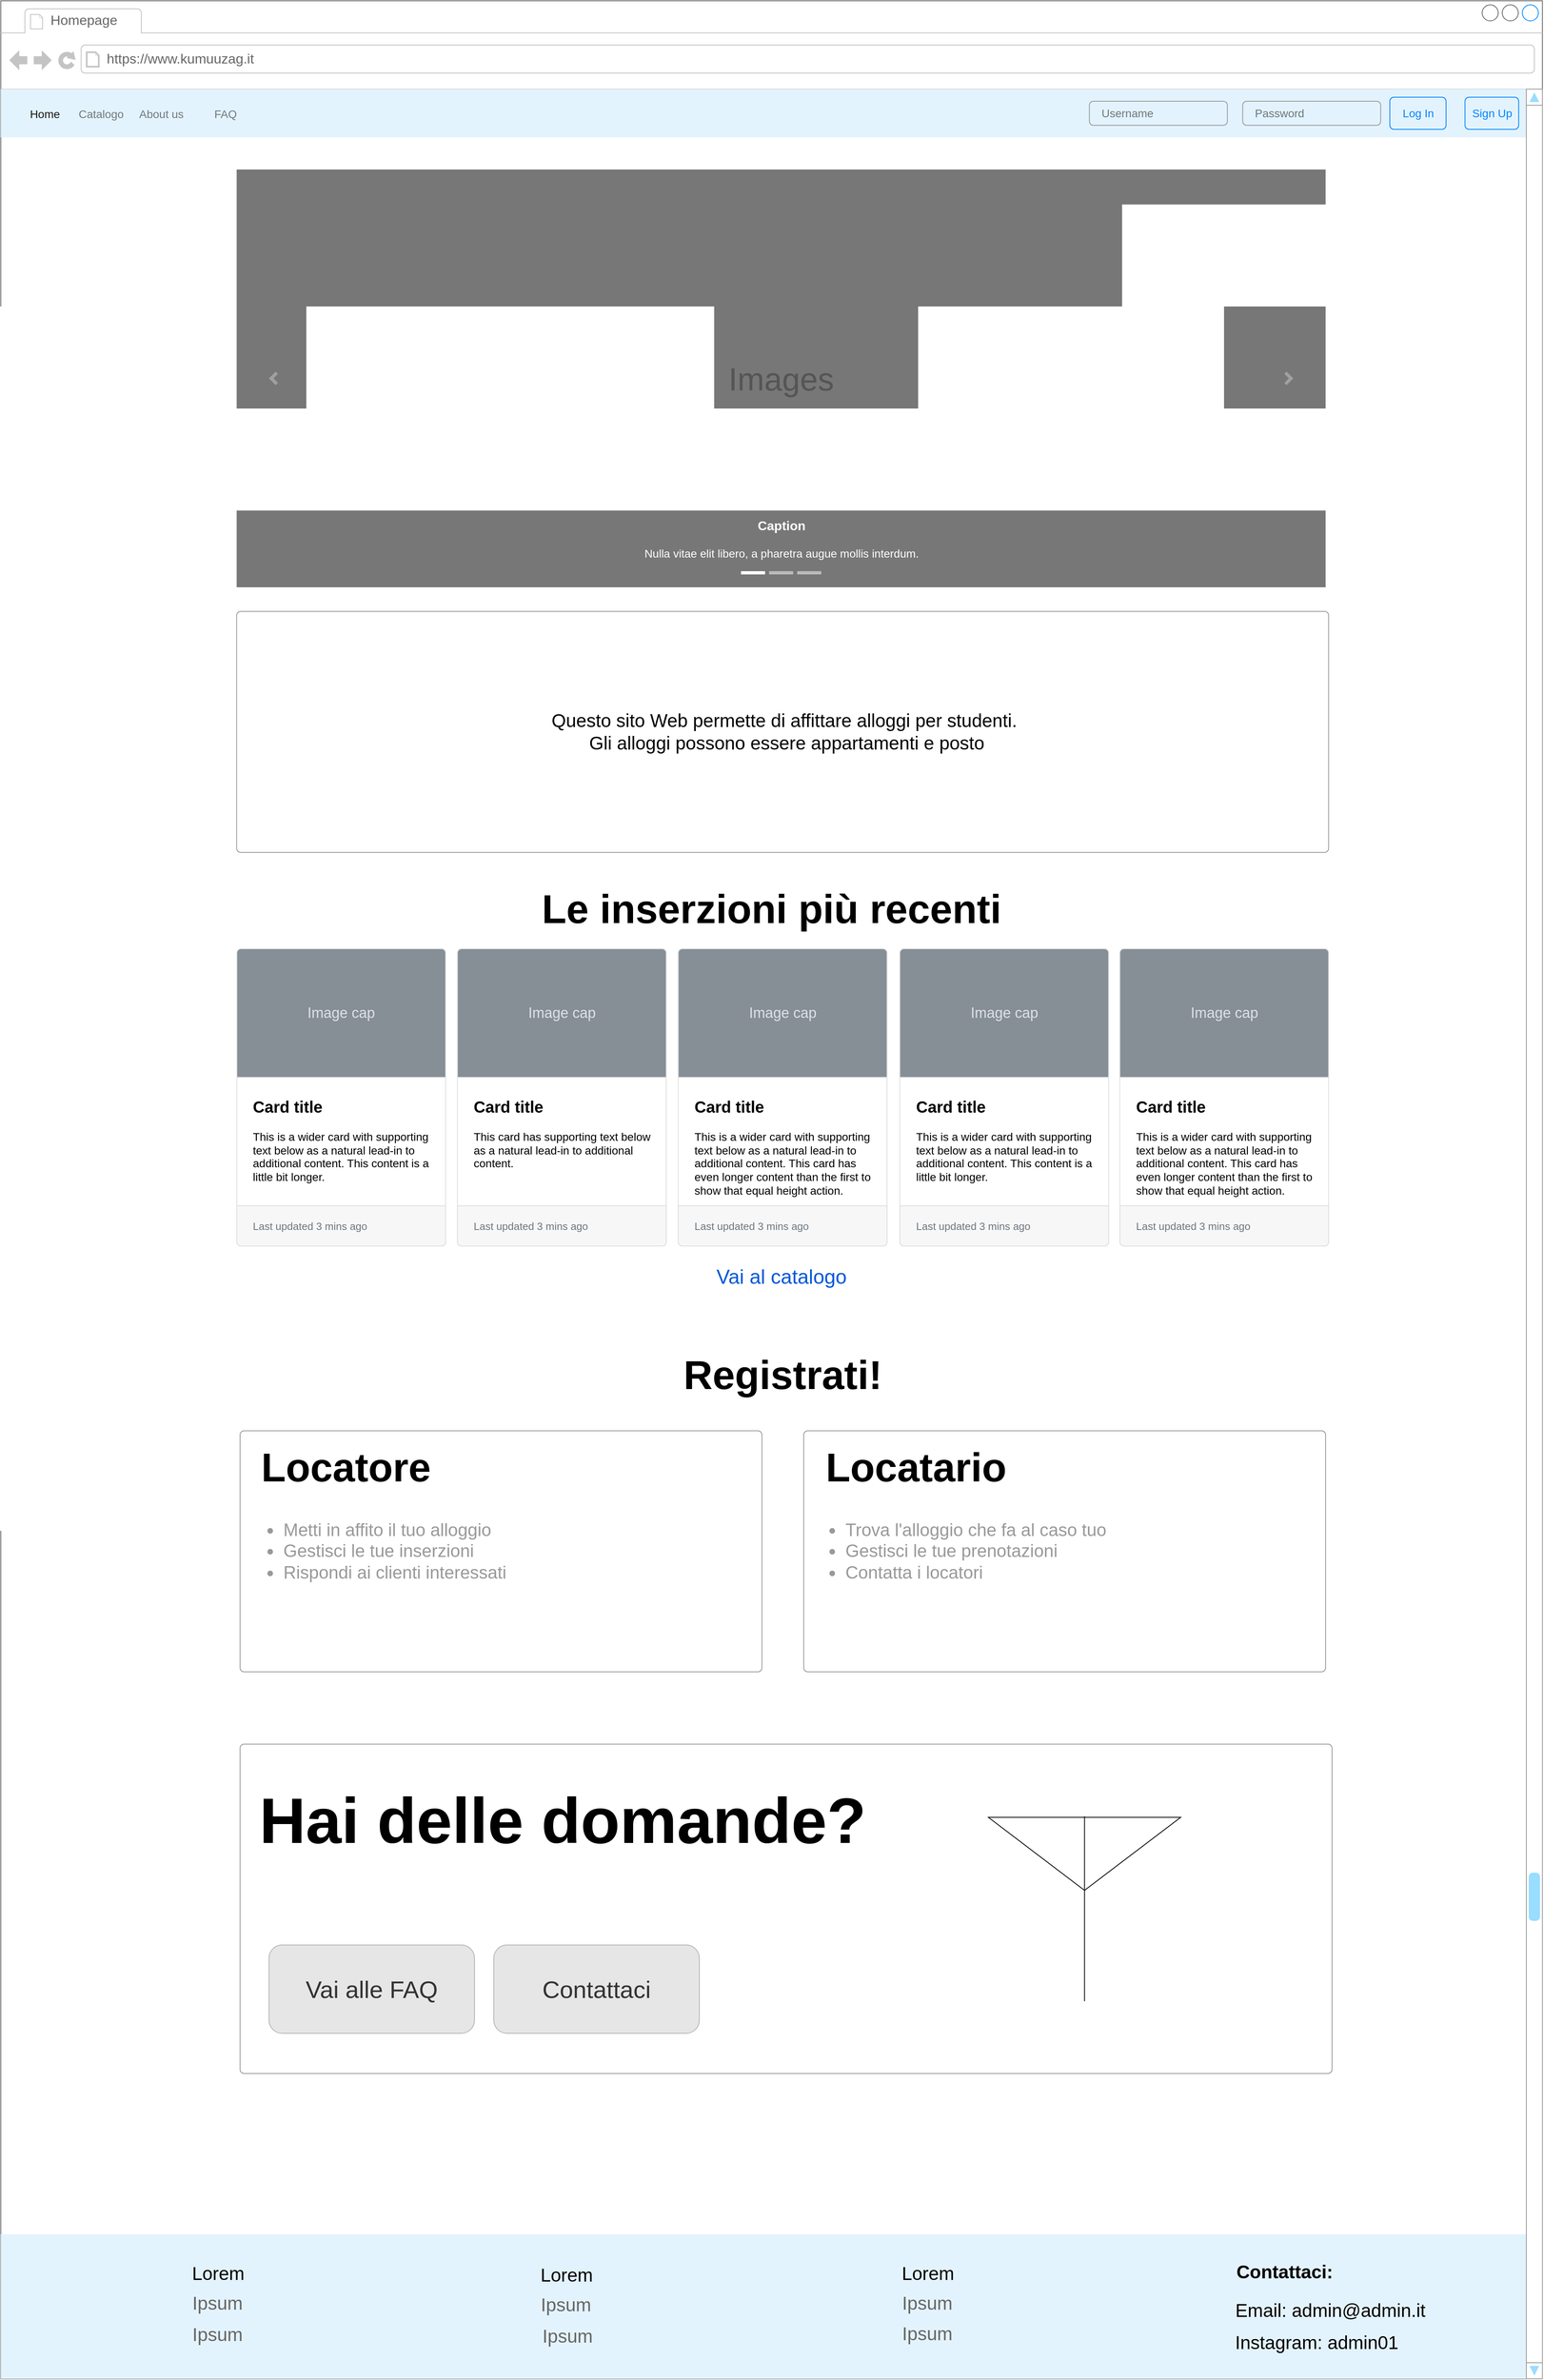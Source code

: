 <mxfile version="18.0.1" type="device" pages="7"><diagram id="3I-JRHRZIlxMSRquplnV" name="Homepage"><mxGraphModel dx="2055" dy="2563" grid="1" gridSize="10" guides="1" tooltips="1" connect="1" arrows="1" fold="1" page="1" pageScale="1" pageWidth="3300" pageHeight="4681" math="0" shadow="0"><root><mxCell id="0"/><mxCell id="1" parent="0"/><mxCell id="mVl1xURbO93ERvjW2NWi-5" value="" style="strokeWidth=1;shadow=0;dashed=0;align=center;html=1;shape=mxgraph.mockup.containers.browserWindow;rSize=0;strokeColor=#666666;strokeColor2=#008cff;strokeColor3=#c4c4c4;mainText=,;recursiveResize=0;fontSize=19;fontStyle=1" parent="1" vertex="1"><mxGeometry x="120" y="130" width="1920" height="2960" as="geometry"/></mxCell><mxCell id="mVl1xURbO93ERvjW2NWi-6" value="Homepage" style="strokeWidth=1;shadow=0;dashed=0;align=center;html=1;shape=mxgraph.mockup.containers.anchor;fontSize=17;fontColor=#666666;align=left;" parent="mVl1xURbO93ERvjW2NWi-5" vertex="1"><mxGeometry x="60" y="12" width="110" height="26" as="geometry"/></mxCell><mxCell id="mVl1xURbO93ERvjW2NWi-7" value="https://www.kumuuzag.it" style="strokeWidth=1;shadow=0;dashed=0;align=center;html=1;shape=mxgraph.mockup.containers.anchor;rSize=0;fontSize=17;fontColor=#666666;align=left;" parent="mVl1xURbO93ERvjW2NWi-5" vertex="1"><mxGeometry x="130" y="60" width="250" height="26" as="geometry"/></mxCell><mxCell id="mVl1xURbO93ERvjW2NWi-37" value="" style="html=1;shadow=0;dashed=0;fillColor=#E3F3FD;strokeColor=none;fontSize=16;fontColor=#161819;align=left;spacing=15;" parent="mVl1xURbO93ERvjW2NWi-5" vertex="1"><mxGeometry y="110" width="1900" height="60" as="geometry"/></mxCell><mxCell id="mVl1xURbO93ERvjW2NWi-38" value="Home" style="fillColor=none;strokeColor=none;fontSize=14;fontColor=#161819;align=center;" parent="mVl1xURbO93ERvjW2NWi-37" vertex="1"><mxGeometry width="70" height="40" relative="1" as="geometry"><mxPoint x="20" y="10" as="offset"/></mxGeometry></mxCell><mxCell id="mVl1xURbO93ERvjW2NWi-39" value="Catalogo" style="fillColor=none;strokeColor=none;fontSize=14;fontColor=#71797E;align=center;" parent="mVl1xURbO93ERvjW2NWi-37" vertex="1"><mxGeometry width="70" height="40" relative="1" as="geometry"><mxPoint x="90" y="10" as="offset"/></mxGeometry></mxCell><mxCell id="mVl1xURbO93ERvjW2NWi-40" value="About us" style="fillColor=none;strokeColor=none;fontSize=14;fontColor=#71797E;align=center;spacingRight=0;" parent="mVl1xURbO93ERvjW2NWi-37" vertex="1"><mxGeometry width="80" height="40" relative="1" as="geometry"><mxPoint x="160" y="10" as="offset"/></mxGeometry></mxCell><mxCell id="mVl1xURbO93ERvjW2NWi-41" value="FAQ" style="fillColor=none;strokeColor=none;fontSize=14;fontColor=#71797E;align=center;" parent="mVl1xURbO93ERvjW2NWi-37" vertex="1"><mxGeometry width="80" height="40" relative="1" as="geometry"><mxPoint x="240" y="10" as="offset"/></mxGeometry></mxCell><mxCell id="mVl1xURbO93ERvjW2NWi-42" value="Log In" style="html=1;shadow=0;dashed=0;shape=mxgraph.bootstrap.rrect;rSize=5;fontSize=14;fontColor=#0085FC;strokeColor=#0085FC;fillColor=none;" parent="mVl1xURbO93ERvjW2NWi-37" vertex="1"><mxGeometry x="1" width="70" height="40" relative="1" as="geometry"><mxPoint x="-170" y="10" as="offset"/></mxGeometry></mxCell><mxCell id="mVl1xURbO93ERvjW2NWi-54" value="Sign Up" style="html=1;shadow=0;dashed=0;shape=mxgraph.bootstrap.rrect;rSize=5;fontSize=14;fontColor=#0085FC;strokeColor=#0085FC;fillColor=none;" parent="mVl1xURbO93ERvjW2NWi-37" vertex="1"><mxGeometry x="1823.618" y="10" width="66.834" height="40" as="geometry"/></mxCell><mxCell id="mVl1xURbO93ERvjW2NWi-56" value="Password" style="html=1;shadow=0;dashed=0;shape=mxgraph.bootstrap.rrect;rSize=5;fillColor=none;strokeColor=#999999;align=left;spacing=15;fontSize=14;fontColor=#6C767D;" parent="mVl1xURbO93ERvjW2NWi-37" vertex="1"><mxGeometry x="1546.734" y="15" width="171.859" height="30" as="geometry"/></mxCell><mxCell id="mVl1xURbO93ERvjW2NWi-57" value="Username" style="html=1;shadow=0;dashed=0;shape=mxgraph.bootstrap.rrect;rSize=5;fillColor=none;strokeColor=#999999;align=left;spacing=15;fontSize=14;fontColor=#6C767D;" parent="mVl1xURbO93ERvjW2NWi-37" vertex="1"><mxGeometry x="1355.779" y="15" width="171.859" height="30" as="geometry"/></mxCell><mxCell id="mVl1xURbO93ERvjW2NWi-58" value="&lt;span style=&quot;color: rgb(0, 0, 0); font-size: 23px;&quot;&gt;Questo sito Web permette di affittare alloggi per studenti.&amp;nbsp;&lt;/span&gt;&lt;br style=&quot;color: rgb(0, 0, 0); font-size: 23px;&quot;&gt;&lt;span style=&quot;color: rgb(0, 0, 0); font-size: 23px;&quot;&gt;Gli alloggi possono essere appartamenti e posto&lt;/span&gt;" style="html=1;shadow=0;dashed=0;shape=mxgraph.bootstrap.rrect;rSize=5;strokeColor=#999999;strokeWidth=1;fillColor=#FFFFFF;fontColor=#6C767D;whiteSpace=wrap;align=center;verticalAlign=middle;spacingLeft=10;fontSize=23;spacing=10;" parent="mVl1xURbO93ERvjW2NWi-5" vertex="1"><mxGeometry x="293.75" y="760" width="1360" height="300" as="geometry"/></mxCell><mxCell id="mVl1xURbO93ERvjW2NWi-47" value="Images" style="html=1;shadow=0;dashed=0;strokeColor=none;strokeWidth=1;fillColor=#777777;fontColor=#555555;whiteSpace=wrap;align=center;verticalAlign=middle;fontStyle=0;fontSize=40;" parent="mVl1xURbO93ERvjW2NWi-5" vertex="1"><mxGeometry x="293.75" y="210" width="1356.25" height="520" as="geometry"/></mxCell><mxCell id="mVl1xURbO93ERvjW2NWi-48" value="" style="html=1;verticalLabelPosition=bottom;labelBackgroundColor=#ffffff;verticalAlign=top;shadow=0;dashed=0;strokeWidth=4;shape=mxgraph.ios7.misc.more;strokeColor=#a0a0a0;fontSize=19;" parent="mVl1xURbO93ERvjW2NWi-47" vertex="1"><mxGeometry x="1" y="0.5" width="7" height="14" relative="1" as="geometry"><mxPoint x="-50" y="-7" as="offset"/></mxGeometry></mxCell><mxCell id="mVl1xURbO93ERvjW2NWi-49" value="" style="flipH=1;html=1;verticalLabelPosition=bottom;labelBackgroundColor=#ffffff;verticalAlign=top;shadow=0;dashed=0;strokeWidth=4;shape=mxgraph.ios7.misc.more;strokeColor=#a0a0a0;fontSize=19;" parent="mVl1xURbO93ERvjW2NWi-47" vertex="1"><mxGeometry y="0.5" width="7" height="14" relative="1" as="geometry"><mxPoint x="43" y="-7" as="offset"/></mxGeometry></mxCell><mxCell id="mVl1xURbO93ERvjW2NWi-50" value="" style="html=1;shadow=0;strokeColor=none;fillColor=#ffffff;fontSize=19;" parent="mVl1xURbO93ERvjW2NWi-47" vertex="1"><mxGeometry x="0.5" y="1" width="30" height="4" relative="1" as="geometry"><mxPoint x="-50" y="-20" as="offset"/></mxGeometry></mxCell><mxCell id="mVl1xURbO93ERvjW2NWi-51" value="" style="html=1;shadow=0;strokeColor=none;fillColor=#BBBBBB;fontSize=19;" parent="mVl1xURbO93ERvjW2NWi-47" vertex="1"><mxGeometry x="0.5" y="1" width="30" height="4" relative="1" as="geometry"><mxPoint x="-15" y="-20" as="offset"/></mxGeometry></mxCell><mxCell id="mVl1xURbO93ERvjW2NWi-52" value="" style="html=1;shadow=0;strokeColor=none;fillColor=#BBBBBB;fontSize=19;" parent="mVl1xURbO93ERvjW2NWi-47" vertex="1"><mxGeometry x="0.5" y="1" width="30" height="4" relative="1" as="geometry"><mxPoint x="20" y="-20" as="offset"/></mxGeometry></mxCell><mxCell id="mVl1xURbO93ERvjW2NWi-53" value="&lt;span style=&quot;font-size: 16px&quot;&gt;&lt;b&gt;Caption&lt;/b&gt;&lt;/span&gt;&lt;br style=&quot;font-size: 14px&quot;&gt;&lt;br style=&quot;font-size: 14px&quot;&gt;Nulla vitae elit libero, a pharetra augue mollis interdum." style="html=1;shadow=0;strokeColor=none;fillColor=none;resizeWidth=1;fontColor=#FFFFFF;fontSize=14;" parent="mVl1xURbO93ERvjW2NWi-47" vertex="1"><mxGeometry y="1" width="1356.25" height="60" relative="1" as="geometry"><mxPoint y="-90" as="offset"/></mxGeometry></mxCell><mxCell id="mVl1xURbO93ERvjW2NWi-158" value="&lt;font style=&quot;font-size: 25px&quot;&gt;Vai al catalogo&lt;/font&gt;" style="fillColor=none;strokeColor=none;html=1;fontColor=#0057D8;align=center;verticalAlign=middle;fontStyle=0;fontSize=12" parent="mVl1xURbO93ERvjW2NWi-5" vertex="1"><mxGeometry x="928.88" y="1570" width="86" height="33" as="geometry"/></mxCell><mxCell id="mVl1xURbO93ERvjW2NWi-84" value="&lt;b&gt;&lt;font style=&quot;font-size: 20px&quot;&gt;Card title&lt;/font&gt;&lt;/b&gt;&lt;br&gt;&lt;br&gt;This is a wider card with supporting text below as a natural lead-in to additional content. This content is a little bit longer." style="html=1;shadow=0;dashed=0;shape=mxgraph.bootstrap.rrect;rSize=5;strokeColor=#DFDFDF;html=1;whiteSpace=wrap;fillColor=#ffffff;fontColor=#000000;verticalAlign=top;align=left;spacing=20;spacingBottom=0;fontSize=14;spacingTop=160;" parent="mVl1xURbO93ERvjW2NWi-5" vertex="1"><mxGeometry width="260" height="370" relative="1" as="geometry"><mxPoint x="294" y="1180" as="offset"/></mxGeometry></mxCell><mxCell id="mVl1xURbO93ERvjW2NWi-85" value="Image cap" style="html=1;shadow=0;dashed=0;shape=mxgraph.bootstrap.topButton;rSize=5;perimeter=none;whiteSpace=wrap;fillColor=#868E96;strokeColor=#DFDFDF;fontColor=#DEE2E6;resizeWidth=1;fontSize=18;" parent="mVl1xURbO93ERvjW2NWi-84" vertex="1"><mxGeometry width="260" height="160" relative="1" as="geometry"/></mxCell><mxCell id="mVl1xURbO93ERvjW2NWi-86" value="Last updated 3 mins ago" style="html=1;shadow=0;dashed=0;shape=mxgraph.bootstrap.bottomButton;rSize=5;perimeter=none;whiteSpace=wrap;fillColor=#F7F7F7;strokeColor=#DFDFDF;fontColor=#6C767D;resizeWidth=1;fontSize=13;align=left;spacing=20;" parent="mVl1xURbO93ERvjW2NWi-84" vertex="1"><mxGeometry y="1" width="260" height="50" relative="1" as="geometry"><mxPoint y="-50" as="offset"/></mxGeometry></mxCell><mxCell id="mVl1xURbO93ERvjW2NWi-87" value="&lt;b&gt;&lt;font style=&quot;font-size: 20px&quot;&gt;Card title&lt;/font&gt;&lt;/b&gt;&lt;br&gt;&lt;br&gt;This card has supporting text below as a natural lead-in to additional content." style="html=1;shadow=0;dashed=0;shape=mxgraph.bootstrap.rrect;rSize=5;strokeColor=#DFDFDF;html=1;whiteSpace=wrap;fillColor=#ffffff;fontColor=#000000;verticalAlign=top;align=left;spacing=20;spacingBottom=0;fontSize=14;spacingTop=160;" parent="mVl1xURbO93ERvjW2NWi-5" vertex="1"><mxGeometry x="568.75" y="1180" width="260" height="370" as="geometry"/></mxCell><mxCell id="mVl1xURbO93ERvjW2NWi-88" value="Image cap" style="html=1;shadow=0;dashed=0;shape=mxgraph.bootstrap.topButton;rSize=5;perimeter=none;whiteSpace=wrap;fillColor=#868E96;strokeColor=#DFDFDF;fontColor=#DEE2E6;resizeWidth=1;fontSize=18;" parent="mVl1xURbO93ERvjW2NWi-87" vertex="1"><mxGeometry width="260" height="160" relative="1" as="geometry"/></mxCell><mxCell id="mVl1xURbO93ERvjW2NWi-89" value="Last updated 3 mins ago" style="html=1;shadow=0;dashed=0;shape=mxgraph.bootstrap.bottomButton;rSize=5;perimeter=none;whiteSpace=wrap;fillColor=#F7F7F7;strokeColor=#DFDFDF;fontColor=#6C767D;resizeWidth=1;fontSize=13;align=left;spacing=20;" parent="mVl1xURbO93ERvjW2NWi-87" vertex="1"><mxGeometry y="1" width="260" height="50" relative="1" as="geometry"><mxPoint y="-50" as="offset"/></mxGeometry></mxCell><mxCell id="UGzpeMMtD2wCG8ofKjRR-1" value="&lt;font style=&quot;font-size: 50px&quot;&gt;Le inserzioni più recenti&lt;/font&gt;" style="text;html=1;strokeColor=none;fillColor=none;align=center;verticalAlign=middle;whiteSpace=wrap;rounded=0;fontStyle=1" parent="mVl1xURbO93ERvjW2NWi-5" vertex="1"><mxGeometry x="655.88" y="1100" width="608.25" height="60" as="geometry"/></mxCell><mxCell id="mVl1xURbO93ERvjW2NWi-90" value="&lt;b&gt;&lt;font style=&quot;font-size: 20px&quot;&gt;Card title&lt;/font&gt;&lt;/b&gt;&lt;br&gt;&lt;br&gt;This is a wider card with supporting text below as a natural lead-in to additional content. This card has even longer content than the first to show that equal height action." style="html=1;shadow=0;dashed=0;shape=mxgraph.bootstrap.rrect;rSize=5;strokeColor=#DFDFDF;html=1;whiteSpace=wrap;fillColor=#ffffff;fontColor=#000000;verticalAlign=top;align=left;spacing=20;spacingBottom=0;fontSize=14;spacingTop=160;" parent="mVl1xURbO93ERvjW2NWi-5" vertex="1"><mxGeometry x="843.75" y="1180" width="260" height="370" as="geometry"/></mxCell><mxCell id="mVl1xURbO93ERvjW2NWi-91" value="Image cap" style="html=1;shadow=0;dashed=0;shape=mxgraph.bootstrap.topButton;rSize=5;perimeter=none;whiteSpace=wrap;fillColor=#868E96;strokeColor=#DFDFDF;fontColor=#DEE2E6;resizeWidth=1;fontSize=18;" parent="mVl1xURbO93ERvjW2NWi-90" vertex="1"><mxGeometry width="260" height="160" relative="1" as="geometry"/></mxCell><mxCell id="mVl1xURbO93ERvjW2NWi-92" value="Last updated 3 mins ago" style="html=1;shadow=0;dashed=0;shape=mxgraph.bootstrap.bottomButton;rSize=5;perimeter=none;whiteSpace=wrap;fillColor=#F7F7F7;strokeColor=#DFDFDF;fontColor=#6C767D;resizeWidth=1;fontSize=13;align=left;spacing=20;" parent="mVl1xURbO93ERvjW2NWi-90" vertex="1"><mxGeometry y="1" width="260" height="50" relative="1" as="geometry"><mxPoint y="-50" as="offset"/></mxGeometry></mxCell><mxCell id="mVl1xURbO93ERvjW2NWi-105" value="&lt;b&gt;&lt;font style=&quot;font-size: 20px&quot;&gt;Card title&lt;/font&gt;&lt;/b&gt;&lt;br&gt;&lt;br&gt;This is a wider card with supporting text below as a natural lead-in to additional content. This content is a little bit longer." style="html=1;shadow=0;dashed=0;shape=mxgraph.bootstrap.rrect;rSize=5;strokeColor=#DFDFDF;html=1;whiteSpace=wrap;fillColor=#ffffff;fontColor=#000000;verticalAlign=top;align=left;spacing=20;spacingBottom=0;fontSize=14;spacingTop=160;" parent="mVl1xURbO93ERvjW2NWi-5" vertex="1"><mxGeometry x="1119.75" y="1180" width="260" height="370" as="geometry"/></mxCell><mxCell id="mVl1xURbO93ERvjW2NWi-106" value="Image cap" style="html=1;shadow=0;dashed=0;shape=mxgraph.bootstrap.topButton;rSize=5;perimeter=none;whiteSpace=wrap;fillColor=#868E96;strokeColor=#DFDFDF;fontColor=#DEE2E6;resizeWidth=1;fontSize=18;" parent="mVl1xURbO93ERvjW2NWi-105" vertex="1"><mxGeometry width="260" height="160" relative="1" as="geometry"/></mxCell><mxCell id="mVl1xURbO93ERvjW2NWi-107" value="Last updated 3 mins ago" style="html=1;shadow=0;dashed=0;shape=mxgraph.bootstrap.bottomButton;rSize=5;perimeter=none;whiteSpace=wrap;fillColor=#F7F7F7;strokeColor=#DFDFDF;fontColor=#6C767D;resizeWidth=1;fontSize=13;align=left;spacing=20;" parent="mVl1xURbO93ERvjW2NWi-105" vertex="1"><mxGeometry y="1" width="260" height="50" relative="1" as="geometry"><mxPoint y="-50" as="offset"/></mxGeometry></mxCell><mxCell id="mVl1xURbO93ERvjW2NWi-108" value="&lt;b&gt;&lt;font style=&quot;font-size: 20px&quot;&gt;Card title&lt;/font&gt;&lt;/b&gt;&lt;br&gt;&lt;br&gt;This is a wider card with supporting text below as a natural lead-in to additional content. This card has even longer content than the first to show that equal height action." style="html=1;shadow=0;dashed=0;shape=mxgraph.bootstrap.rrect;rSize=5;strokeColor=#DFDFDF;html=1;whiteSpace=wrap;fillColor=#ffffff;fontColor=#000000;verticalAlign=top;align=left;spacing=20;spacingBottom=0;fontSize=14;spacingTop=160;" parent="mVl1xURbO93ERvjW2NWi-5" vertex="1"><mxGeometry x="1393.75" y="1180" width="260" height="370" as="geometry"/></mxCell><mxCell id="mVl1xURbO93ERvjW2NWi-109" value="Image cap" style="html=1;shadow=0;dashed=0;shape=mxgraph.bootstrap.topButton;rSize=5;perimeter=none;whiteSpace=wrap;fillColor=#868E96;strokeColor=#DFDFDF;fontColor=#DEE2E6;resizeWidth=1;fontSize=18;" parent="mVl1xURbO93ERvjW2NWi-108" vertex="1"><mxGeometry width="260" height="160" relative="1" as="geometry"/></mxCell><mxCell id="mVl1xURbO93ERvjW2NWi-110" value="Last updated 3 mins ago" style="html=1;shadow=0;dashed=0;shape=mxgraph.bootstrap.bottomButton;rSize=5;perimeter=none;whiteSpace=wrap;fillColor=#F7F7F7;strokeColor=#DFDFDF;fontColor=#6C767D;resizeWidth=1;fontSize=13;align=left;spacing=20;" parent="mVl1xURbO93ERvjW2NWi-108" vertex="1"><mxGeometry y="1" width="260" height="50" relative="1" as="geometry"><mxPoint y="-50" as="offset"/></mxGeometry></mxCell><mxCell id="ii3OxFEaGq-tFo6E8yGi-5" value="" style="html=1;shadow=0;dashed=0;shape=mxgraph.bootstrap.rrect;rSize=5;strokeColor=#999999;strokeWidth=1;fillColor=#FFFFFF;fontColor=#6C767D;whiteSpace=wrap;align=center;verticalAlign=middle;spacingLeft=10;fontSize=23;spacing=10;" parent="mVl1xURbO93ERvjW2NWi-5" vertex="1"><mxGeometry x="1000" y="1780" width="650" height="300" as="geometry"/></mxCell><mxCell id="ii3OxFEaGq-tFo6E8yGi-6" value="" style="html=1;shadow=0;dashed=0;shape=mxgraph.bootstrap.rrect;rSize=5;strokeColor=#999999;strokeWidth=1;fillColor=#FFFFFF;fontColor=#6C767D;whiteSpace=wrap;align=left;verticalAlign=middle;spacingLeft=10;fontSize=23;spacing=10;" parent="mVl1xURbO93ERvjW2NWi-5" vertex="1"><mxGeometry x="298" y="1780" width="650" height="300" as="geometry"/></mxCell><mxCell id="ii3OxFEaGq-tFo6E8yGi-7" value="&lt;span style=&quot;font-size: 50px&quot;&gt;&lt;b&gt;Registrati!&lt;/b&gt;&lt;/span&gt;" style="text;html=1;strokeColor=none;fillColor=none;align=center;verticalAlign=middle;whiteSpace=wrap;rounded=0;" parent="mVl1xURbO93ERvjW2NWi-5" vertex="1"><mxGeometry x="705.75" y="1680" width="536" height="60" as="geometry"/></mxCell><mxCell id="ii3OxFEaGq-tFo6E8yGi-8" value="&lt;font style=&quot;font-size: 50px&quot;&gt;&lt;b&gt;Locatore&lt;/b&gt;&lt;/font&gt;" style="text;html=1;strokeColor=none;fillColor=none;align=center;verticalAlign=middle;whiteSpace=wrap;rounded=0;fontSize=45;fontColor=#000000;" parent="mVl1xURbO93ERvjW2NWi-5" vertex="1"><mxGeometry x="320" y="1810" width="220" height="30" as="geometry"/></mxCell><mxCell id="ii3OxFEaGq-tFo6E8yGi-9" value="&lt;font style=&quot;font-size: 50px&quot;&gt;&lt;b&gt;Locatario&lt;/b&gt;&lt;/font&gt;" style="text;html=1;strokeColor=none;fillColor=none;align=center;verticalAlign=middle;whiteSpace=wrap;rounded=0;fontSize=45;fontColor=#000000;" parent="mVl1xURbO93ERvjW2NWi-5" vertex="1"><mxGeometry x="1030" y="1810" width="220" height="30" as="geometry"/></mxCell><mxCell id="mVl1xURbO93ERvjW2NWi-162" value="" style="html=1;shadow=0;dashed=0;fillColor=#E3F3FD;strokeColor=none;fontSize=16;fontColor=#161819;align=left;spacing=15;" parent="mVl1xURbO93ERvjW2NWi-5" vertex="1"><mxGeometry y="2780" width="1900" height="180" as="geometry"/></mxCell><mxCell id="mVl1xURbO93ERvjW2NWi-171" value="Lorem&amp;nbsp;" style="text;html=1;strokeColor=none;fillColor=none;align=center;verticalAlign=middle;whiteSpace=wrap;rounded=0;fontSize=23;" parent="mVl1xURbO93ERvjW2NWi-5" vertex="1"><mxGeometry x="34" y="2810" width="480" height="37" as="geometry"/></mxCell><mxCell id="mVl1xURbO93ERvjW2NWi-172" value="Email: admin@admin.it" style="text;html=1;strokeColor=none;fillColor=none;align=center;verticalAlign=middle;whiteSpace=wrap;rounded=0;fontSize=23;" parent="mVl1xURbO93ERvjW2NWi-5" vertex="1"><mxGeometry x="1501" y="2860" width="310" height="30" as="geometry"/></mxCell><mxCell id="mVl1xURbO93ERvjW2NWi-174" value="Instagram: admin01" style="text;html=1;strokeColor=none;fillColor=none;align=center;verticalAlign=middle;whiteSpace=wrap;rounded=0;fontSize=23;" parent="mVl1xURbO93ERvjW2NWi-5" vertex="1"><mxGeometry x="1484" y="2900" width="310" height="30" as="geometry"/></mxCell><mxCell id="mVl1xURbO93ERvjW2NWi-175" value="Contattaci:" style="text;html=1;strokeColor=none;fillColor=none;align=center;verticalAlign=middle;whiteSpace=wrap;rounded=0;fontSize=23;fontStyle=1" parent="mVl1xURbO93ERvjW2NWi-5" vertex="1"><mxGeometry x="1444" y="2812" width="310" height="30" as="geometry"/></mxCell><mxCell id="mVl1xURbO93ERvjW2NWi-176" value="Ipsum" style="text;html=1;strokeColor=none;fillColor=none;align=center;verticalAlign=middle;whiteSpace=wrap;rounded=0;fontSize=23;fontColor=#666666;" parent="mVl1xURbO93ERvjW2NWi-5" vertex="1"><mxGeometry x="30" y="2847" width="480" height="37" as="geometry"/></mxCell><mxCell id="mVl1xURbO93ERvjW2NWi-178" value="Ipsum" style="text;html=1;strokeColor=none;fillColor=none;align=center;verticalAlign=middle;whiteSpace=wrap;rounded=0;fontSize=23;fontColor=#666666;" parent="mVl1xURbO93ERvjW2NWi-5" vertex="1"><mxGeometry x="30" y="2886" width="480" height="37" as="geometry"/></mxCell><mxCell id="mVl1xURbO93ERvjW2NWi-179" value="Lorem&amp;nbsp;" style="text;html=1;strokeColor=none;fillColor=none;align=center;verticalAlign=middle;whiteSpace=wrap;rounded=0;fontSize=23;" parent="mVl1xURbO93ERvjW2NWi-5" vertex="1"><mxGeometry x="468" y="2812" width="480" height="37" as="geometry"/></mxCell><mxCell id="mVl1xURbO93ERvjW2NWi-180" value="Ipsum" style="text;html=1;strokeColor=none;fillColor=none;align=center;verticalAlign=middle;whiteSpace=wrap;rounded=0;fontSize=23;fontColor=#666666;" parent="mVl1xURbO93ERvjW2NWi-5" vertex="1"><mxGeometry x="464" y="2849" width="480" height="37" as="geometry"/></mxCell><mxCell id="mVl1xURbO93ERvjW2NWi-181" value="Ipsum" style="text;html=1;strokeColor=none;fillColor=none;align=center;verticalAlign=middle;whiteSpace=wrap;rounded=0;fontSize=23;fontColor=#666666;" parent="mVl1xURbO93ERvjW2NWi-5" vertex="1"><mxGeometry x="466" y="2888" width="480" height="37" as="geometry"/></mxCell><mxCell id="mVl1xURbO93ERvjW2NWi-182" value="Lorem&amp;nbsp;" style="text;html=1;strokeColor=none;fillColor=none;align=center;verticalAlign=middle;whiteSpace=wrap;rounded=0;fontSize=23;" parent="mVl1xURbO93ERvjW2NWi-5" vertex="1"><mxGeometry x="918" y="2810" width="480" height="37" as="geometry"/></mxCell><mxCell id="mVl1xURbO93ERvjW2NWi-183" value="Ipsum" style="text;html=1;strokeColor=none;fillColor=none;align=center;verticalAlign=middle;whiteSpace=wrap;rounded=0;fontSize=23;fontColor=#666666;" parent="mVl1xURbO93ERvjW2NWi-5" vertex="1"><mxGeometry x="914" y="2847" width="480" height="37" as="geometry"/></mxCell><mxCell id="mVl1xURbO93ERvjW2NWi-184" value="Ipsum" style="text;html=1;strokeColor=none;fillColor=none;align=center;verticalAlign=middle;whiteSpace=wrap;rounded=0;fontSize=23;fontColor=#666666;" parent="mVl1xURbO93ERvjW2NWi-5" vertex="1"><mxGeometry x="914" y="2885" width="480" height="37" as="geometry"/></mxCell><mxCell id="mVl1xURbO93ERvjW2NWi-111" value="" style="verticalLabelPosition=bottom;shadow=0;dashed=0;align=center;html=1;verticalAlign=top;strokeWidth=1;shape=mxgraph.mockup.navigation.scrollBar;strokeColor=#999999;barPos=20;fillColor2=#99ddff;strokeColor2=none;direction=north;fontSize=19;" parent="mVl1xURbO93ERvjW2NWi-5" vertex="1"><mxGeometry x="1900" y="110" width="20" height="2850" as="geometry"/></mxCell><mxCell id="dwwxIPnsXlOyGQ_VPcX0-1" value="" style="html=1;shadow=0;dashed=0;shape=mxgraph.bootstrap.rrect;rSize=5;strokeColor=#999999;strokeWidth=1;fillColor=#FFFFFF;fontColor=#6C767D;whiteSpace=wrap;align=center;verticalAlign=middle;spacingLeft=10;fontSize=23;spacing=10;" parent="mVl1xURbO93ERvjW2NWi-5" vertex="1"><mxGeometry x="298" y="2170" width="1360" height="410" as="geometry"/></mxCell><mxCell id="dwwxIPnsXlOyGQ_VPcX0-3" value="&lt;ul&gt;&lt;li&gt;Metti in affito il tuo alloggio&lt;/li&gt;&lt;li&gt;Gestisci le tue inserzioni&lt;/li&gt;&lt;li&gt;Rispondi ai clienti interessati&lt;/li&gt;&lt;/ul&gt;" style="text;html=1;strokeColor=none;fillColor=none;align=left;verticalAlign=middle;whiteSpace=wrap;rounded=0;fontSize=22;fontColor=#999999;" parent="mVl1xURbO93ERvjW2NWi-5" vertex="1"><mxGeometry x="310" y="1885" width="560" height="90" as="geometry"/></mxCell><mxCell id="dwwxIPnsXlOyGQ_VPcX0-4" value="&lt;ul&gt;&lt;li&gt;Trova l'alloggio che fa al caso tuo&lt;/li&gt;&lt;li&gt;Gestisci le tue prenotazioni&lt;/li&gt;&lt;li&gt;Contatta i locatori&lt;/li&gt;&lt;/ul&gt;" style="text;html=1;strokeColor=none;fillColor=none;align=left;verticalAlign=middle;whiteSpace=wrap;rounded=0;fontSize=22;fontColor=#999999;" parent="mVl1xURbO93ERvjW2NWi-5" vertex="1"><mxGeometry x="1010" y="1885" width="560" height="90" as="geometry"/></mxCell><mxCell id="dwwxIPnsXlOyGQ_VPcX0-5" value="&lt;font style=&quot;font-size: 80px&quot;&gt;Hai delle domande?&lt;/font&gt;" style="text;html=1;strokeColor=none;fillColor=none;align=left;verticalAlign=middle;whiteSpace=wrap;rounded=0;fontSize=22;fontColor=#000000;fontStyle=1" parent="mVl1xURbO93ERvjW2NWi-5" vertex="1"><mxGeometry x="320" y="2170" width="1320" height="190" as="geometry"/></mxCell><mxCell id="dwwxIPnsXlOyGQ_VPcX0-6" value="&lt;span style=&quot;font-size: 30px&quot;&gt;Vai alle FAQ&lt;/span&gt;" style="rounded=1;html=1;shadow=0;dashed=0;whiteSpace=wrap;fontSize=10;fillColor=#E6E6E6;align=center;strokeColor=#B3B3B3;fontColor=#333333;" parent="mVl1xURbO93ERvjW2NWi-5" vertex="1"><mxGeometry x="334" y="2420" width="256" height="110" as="geometry"/></mxCell><mxCell id="83CwoV3T0pqUSpwCYYP4-1" value="" style="verticalLabelPosition=bottom;shadow=0;dashed=0;align=center;html=1;verticalAlign=top;shape=mxgraph.electrical.radio.aerial_-_antenna_2;" parent="mVl1xURbO93ERvjW2NWi-5" vertex="1"><mxGeometry x="1230" y="2260" width="239.5" height="230" as="geometry"/></mxCell><mxCell id="83CwoV3T0pqUSpwCYYP4-66" value="&lt;span style=&quot;font-size: 30px&quot;&gt;Contattaci&lt;/span&gt;" style="rounded=1;html=1;shadow=0;dashed=0;whiteSpace=wrap;fontSize=10;fillColor=#E6E6E6;align=center;strokeColor=#B3B3B3;fontColor=#333333;" parent="mVl1xURbO93ERvjW2NWi-5" vertex="1"><mxGeometry x="614" y="2420" width="256" height="110" as="geometry"/></mxCell></root></mxGraphModel></diagram><diagram name="Catalogo" id="HVCLSDBIxJJ2OdB87jE2"><mxGraphModel dx="2055" dy="2563" grid="1" gridSize="10" guides="1" tooltips="1" connect="1" arrows="1" fold="1" page="1" pageScale="1" pageWidth="3300" pageHeight="4681" math="0" shadow="0"><root><mxCell id="9dFLT8xF0QLvZR90KjPe-0"/><mxCell id="9dFLT8xF0QLvZR90KjPe-1" parent="9dFLT8xF0QLvZR90KjPe-0"/><mxCell id="9dFLT8xF0QLvZR90KjPe-2" value="" style="strokeWidth=1;shadow=0;dashed=0;align=center;html=1;shape=mxgraph.mockup.containers.browserWindow;rSize=0;strokeColor=#666666;strokeColor2=#008cff;strokeColor3=#c4c4c4;mainText=,;recursiveResize=0;fontSize=19;fontStyle=1" parent="9dFLT8xF0QLvZR90KjPe-1" vertex="1"><mxGeometry x="140" y="130" width="1920" height="2160" as="geometry"/></mxCell><mxCell id="9dFLT8xF0QLvZR90KjPe-3" value="Homepage" style="strokeWidth=1;shadow=0;dashed=0;align=center;html=1;shape=mxgraph.mockup.containers.anchor;fontSize=17;fontColor=#666666;align=left;" parent="9dFLT8xF0QLvZR90KjPe-2" vertex="1"><mxGeometry x="60" y="12" width="110" height="26" as="geometry"/></mxCell><mxCell id="9dFLT8xF0QLvZR90KjPe-4" value="https://www.kumuuzag.it" style="strokeWidth=1;shadow=0;dashed=0;align=center;html=1;shape=mxgraph.mockup.containers.anchor;rSize=0;fontSize=17;fontColor=#666666;align=left;" parent="9dFLT8xF0QLvZR90KjPe-2" vertex="1"><mxGeometry x="130" y="60" width="250" height="26" as="geometry"/></mxCell><mxCell id="9dFLT8xF0QLvZR90KjPe-5" value="" style="html=1;shadow=0;dashed=0;fillColor=#E3F3FD;strokeColor=none;fontSize=16;fontColor=#161819;align=left;spacing=15;" parent="9dFLT8xF0QLvZR90KjPe-2" vertex="1"><mxGeometry y="110" width="1900" height="60" as="geometry"/></mxCell><mxCell id="9dFLT8xF0QLvZR90KjPe-6" value="Home" style="fillColor=none;strokeColor=none;fontSize=14;fontColor=#71797E;align=center;" parent="9dFLT8xF0QLvZR90KjPe-5" vertex="1"><mxGeometry width="70" height="40" relative="1" as="geometry"><mxPoint x="20" y="10" as="offset"/></mxGeometry></mxCell><mxCell id="9dFLT8xF0QLvZR90KjPe-7" value="Catalogo" style="fillColor=none;strokeColor=none;fontSize=14;fontColor=#000000;align=center;" parent="9dFLT8xF0QLvZR90KjPe-5" vertex="1"><mxGeometry width="70" height="40" relative="1" as="geometry"><mxPoint x="90" y="10" as="offset"/></mxGeometry></mxCell><mxCell id="9dFLT8xF0QLvZR90KjPe-8" value="About us" style="fillColor=none;strokeColor=none;fontSize=14;fontColor=#71797E;align=center;spacingRight=0;" parent="9dFLT8xF0QLvZR90KjPe-5" vertex="1"><mxGeometry width="80" height="40" relative="1" as="geometry"><mxPoint x="160" y="10" as="offset"/></mxGeometry></mxCell><mxCell id="9dFLT8xF0QLvZR90KjPe-9" value="FAQ" style="fillColor=none;strokeColor=none;fontSize=14;fontColor=#71797E;align=center;" parent="9dFLT8xF0QLvZR90KjPe-5" vertex="1"><mxGeometry width="80" height="40" relative="1" as="geometry"><mxPoint x="240" y="10" as="offset"/></mxGeometry></mxCell><mxCell id="9dFLT8xF0QLvZR90KjPe-10" value="Log In" style="html=1;shadow=0;dashed=0;shape=mxgraph.bootstrap.rrect;rSize=5;fontSize=14;fontColor=#0085FC;strokeColor=#0085FC;fillColor=none;" parent="9dFLT8xF0QLvZR90KjPe-5" vertex="1"><mxGeometry x="1" width="70" height="40" relative="1" as="geometry"><mxPoint x="-170" y="10" as="offset"/></mxGeometry></mxCell><mxCell id="9dFLT8xF0QLvZR90KjPe-11" value="Sign Up" style="html=1;shadow=0;dashed=0;shape=mxgraph.bootstrap.rrect;rSize=5;fontSize=14;fontColor=#0085FC;strokeColor=#0085FC;fillColor=none;" parent="9dFLT8xF0QLvZR90KjPe-5" vertex="1"><mxGeometry x="1823.618" y="10" width="66.834" height="40" as="geometry"/></mxCell><mxCell id="9dFLT8xF0QLvZR90KjPe-12" value="Password" style="html=1;shadow=0;dashed=0;shape=mxgraph.bootstrap.rrect;rSize=5;fillColor=none;strokeColor=#999999;align=left;spacing=15;fontSize=14;fontColor=#6C767D;" parent="9dFLT8xF0QLvZR90KjPe-5" vertex="1"><mxGeometry x="1546.734" y="15" width="171.859" height="30" as="geometry"/></mxCell><mxCell id="9dFLT8xF0QLvZR90KjPe-13" value="Username" style="html=1;shadow=0;dashed=0;shape=mxgraph.bootstrap.rrect;rSize=5;fillColor=none;strokeColor=#999999;align=left;spacing=15;fontSize=14;fontColor=#6C767D;" parent="9dFLT8xF0QLvZR90KjPe-5" vertex="1"><mxGeometry x="1355.779" y="15" width="171.859" height="30" as="geometry"/></mxCell><mxCell id="9dFLT8xF0QLvZR90KjPe-15" value="&lt;b&gt;&lt;font style=&quot;font-size: 20px&quot;&gt;Card title&lt;/font&gt;&lt;/b&gt;&lt;br&gt;&lt;br&gt;This card has supporting text below as a natural lead-in to additional content." style="html=1;shadow=0;dashed=0;shape=mxgraph.bootstrap.rrect;rSize=5;strokeColor=#DFDFDF;html=1;whiteSpace=wrap;fillColor=#ffffff;fontColor=#000000;verticalAlign=top;align=left;spacing=20;spacingBottom=0;fontSize=14;spacingTop=160;" parent="9dFLT8xF0QLvZR90KjPe-2" vertex="1"><mxGeometry x="415" y="680" width="260" height="370" as="geometry"/></mxCell><mxCell id="9dFLT8xF0QLvZR90KjPe-16" value="Image cap" style="html=1;shadow=0;dashed=0;shape=mxgraph.bootstrap.topButton;rSize=5;perimeter=none;whiteSpace=wrap;fillColor=#868E96;strokeColor=#DFDFDF;fontColor=#DEE2E6;resizeWidth=1;fontSize=18;" parent="9dFLT8xF0QLvZR90KjPe-15" vertex="1"><mxGeometry width="260" height="160" relative="1" as="geometry"/></mxCell><mxCell id="9dFLT8xF0QLvZR90KjPe-17" value="Last updated 3 mins ago" style="html=1;shadow=0;dashed=0;shape=mxgraph.bootstrap.bottomButton;rSize=5;perimeter=none;whiteSpace=wrap;fillColor=#F7F7F7;strokeColor=#DFDFDF;fontColor=#6C767D;resizeWidth=1;fontSize=13;align=left;spacing=20;" parent="9dFLT8xF0QLvZR90KjPe-15" vertex="1"><mxGeometry y="1" width="260" height="50" relative="1" as="geometry"><mxPoint y="-50" as="offset"/></mxGeometry></mxCell><mxCell id="9dFLT8xF0QLvZR90KjPe-18" value="&lt;b&gt;&lt;font style=&quot;font-size: 20px&quot;&gt;Card title&lt;/font&gt;&lt;/b&gt;&lt;br&gt;&lt;br&gt;This is a wider card with supporting text below as a natural lead-in to additional content. This content is a little bit longer." style="html=1;shadow=0;dashed=0;shape=mxgraph.bootstrap.rrect;rSize=5;strokeColor=#DFDFDF;html=1;whiteSpace=wrap;fillColor=#ffffff;fontColor=#000000;verticalAlign=top;align=left;spacing=20;spacingBottom=0;fontSize=14;spacingTop=160;" parent="9dFLT8xF0QLvZR90KjPe-2" vertex="1"><mxGeometry width="260" height="370" relative="1" as="geometry"><mxPoint x="140" y="680" as="offset"/></mxGeometry></mxCell><mxCell id="9dFLT8xF0QLvZR90KjPe-19" value="Image cap" style="html=1;shadow=0;dashed=0;shape=mxgraph.bootstrap.topButton;rSize=5;perimeter=none;whiteSpace=wrap;fillColor=#868E96;strokeColor=#DFDFDF;fontColor=#DEE2E6;resizeWidth=1;fontSize=18;" parent="9dFLT8xF0QLvZR90KjPe-18" vertex="1"><mxGeometry width="260" height="160" relative="1" as="geometry"/></mxCell><mxCell id="9dFLT8xF0QLvZR90KjPe-20" value="Last updated 3 mins ago" style="html=1;shadow=0;dashed=0;shape=mxgraph.bootstrap.bottomButton;rSize=5;perimeter=none;whiteSpace=wrap;fillColor=#F7F7F7;strokeColor=#DFDFDF;fontColor=#6C767D;resizeWidth=1;fontSize=13;align=left;spacing=20;" parent="9dFLT8xF0QLvZR90KjPe-18" vertex="1"><mxGeometry y="1" width="260" height="50" relative="1" as="geometry"><mxPoint y="-50" as="offset"/></mxGeometry></mxCell><mxCell id="9dFLT8xF0QLvZR90KjPe-21" value="&lt;b&gt;&lt;font style=&quot;font-size: 20px&quot;&gt;Card title&lt;/font&gt;&lt;/b&gt;&lt;br&gt;&lt;br&gt;This is a wider card with supporting text below as a natural lead-in to additional content. This card has even longer content than the first to show that equal height action." style="html=1;shadow=0;dashed=0;shape=mxgraph.bootstrap.rrect;rSize=5;strokeColor=#DFDFDF;html=1;whiteSpace=wrap;fillColor=#ffffff;fontColor=#000000;verticalAlign=top;align=left;spacing=20;spacingBottom=0;fontSize=14;spacingTop=160;" parent="9dFLT8xF0QLvZR90KjPe-2" vertex="1"><mxGeometry x="690" y="680" width="260" height="370" as="geometry"/></mxCell><mxCell id="9dFLT8xF0QLvZR90KjPe-22" value="Image cap" style="html=1;shadow=0;dashed=0;shape=mxgraph.bootstrap.topButton;rSize=5;perimeter=none;whiteSpace=wrap;fillColor=#868E96;strokeColor=#DFDFDF;fontColor=#DEE2E6;resizeWidth=1;fontSize=18;" parent="9dFLT8xF0QLvZR90KjPe-21" vertex="1"><mxGeometry width="260" height="160" relative="1" as="geometry"/></mxCell><mxCell id="9dFLT8xF0QLvZR90KjPe-23" value="Last updated 3 mins ago" style="html=1;shadow=0;dashed=0;shape=mxgraph.bootstrap.bottomButton;rSize=5;perimeter=none;whiteSpace=wrap;fillColor=#F7F7F7;strokeColor=#DFDFDF;fontColor=#6C767D;resizeWidth=1;fontSize=13;align=left;spacing=20;" parent="9dFLT8xF0QLvZR90KjPe-21" vertex="1"><mxGeometry y="1" width="260" height="50" relative="1" as="geometry"><mxPoint y="-50" as="offset"/></mxGeometry></mxCell><mxCell id="9dFLT8xF0QLvZR90KjPe-27" value="&lt;b&gt;&lt;font style=&quot;font-size: 20px&quot;&gt;Card title&lt;/font&gt;&lt;/b&gt;&lt;br&gt;&lt;br&gt;This is a wider card with supporting text below as a natural lead-in to additional content. This content is a little bit longer." style="html=1;shadow=0;dashed=0;shape=mxgraph.bootstrap.rrect;rSize=5;strokeColor=#DFDFDF;html=1;whiteSpace=wrap;fillColor=#ffffff;fontColor=#000000;verticalAlign=top;align=left;spacing=20;spacingBottom=0;fontSize=14;spacingTop=160;" parent="9dFLT8xF0QLvZR90KjPe-2" vertex="1"><mxGeometry x="966" y="680" width="260" height="370" as="geometry"/></mxCell><mxCell id="9dFLT8xF0QLvZR90KjPe-28" value="Image cap" style="html=1;shadow=0;dashed=0;shape=mxgraph.bootstrap.topButton;rSize=5;perimeter=none;whiteSpace=wrap;fillColor=#868E96;strokeColor=#DFDFDF;fontColor=#DEE2E6;resizeWidth=1;fontSize=18;" parent="9dFLT8xF0QLvZR90KjPe-27" vertex="1"><mxGeometry width="260" height="160" relative="1" as="geometry"/></mxCell><mxCell id="9dFLT8xF0QLvZR90KjPe-29" value="Last updated 3 mins ago" style="html=1;shadow=0;dashed=0;shape=mxgraph.bootstrap.bottomButton;rSize=5;perimeter=none;whiteSpace=wrap;fillColor=#F7F7F7;strokeColor=#DFDFDF;fontColor=#6C767D;resizeWidth=1;fontSize=13;align=left;spacing=20;" parent="9dFLT8xF0QLvZR90KjPe-27" vertex="1"><mxGeometry y="1" width="260" height="50" relative="1" as="geometry"><mxPoint y="-50" as="offset"/></mxGeometry></mxCell><mxCell id="9dFLT8xF0QLvZR90KjPe-30" value="&lt;b&gt;&lt;font style=&quot;font-size: 20px&quot;&gt;Card title&lt;/font&gt;&lt;/b&gt;&lt;br&gt;&lt;br&gt;This is a wider card with supporting text below as a natural lead-in to additional content. This card has even longer content than the first to show that equal height action." style="html=1;shadow=0;dashed=0;shape=mxgraph.bootstrap.rrect;rSize=5;strokeColor=#DFDFDF;html=1;whiteSpace=wrap;fillColor=#ffffff;fontColor=#000000;verticalAlign=top;align=left;spacing=20;spacingBottom=0;fontSize=14;spacingTop=160;" parent="9dFLT8xF0QLvZR90KjPe-2" vertex="1"><mxGeometry x="1516" y="680" width="260" height="370" as="geometry"/></mxCell><mxCell id="9dFLT8xF0QLvZR90KjPe-31" value="Image cap" style="html=1;shadow=0;dashed=0;shape=mxgraph.bootstrap.topButton;rSize=5;perimeter=none;whiteSpace=wrap;fillColor=#868E96;strokeColor=#DFDFDF;fontColor=#DEE2E6;resizeWidth=1;fontSize=18;" parent="9dFLT8xF0QLvZR90KjPe-30" vertex="1"><mxGeometry width="260" height="160" relative="1" as="geometry"/></mxCell><mxCell id="9dFLT8xF0QLvZR90KjPe-32" value="Last updated 3 mins ago" style="html=1;shadow=0;dashed=0;shape=mxgraph.bootstrap.bottomButton;rSize=5;perimeter=none;whiteSpace=wrap;fillColor=#F7F7F7;strokeColor=#DFDFDF;fontColor=#6C767D;resizeWidth=1;fontSize=13;align=left;spacing=20;" parent="9dFLT8xF0QLvZR90KjPe-30" vertex="1"><mxGeometry y="1" width="260" height="50" relative="1" as="geometry"><mxPoint y="-50" as="offset"/></mxGeometry></mxCell><mxCell id="9dFLT8xF0QLvZR90KjPe-33" value="" style="verticalLabelPosition=bottom;shadow=0;dashed=0;align=center;html=1;verticalAlign=top;strokeWidth=1;shape=mxgraph.mockup.navigation.scrollBar;strokeColor=#999999;barPos=20;fillColor2=#99ddff;strokeColor2=none;direction=north;fontSize=19;" parent="9dFLT8xF0QLvZR90KjPe-2" vertex="1"><mxGeometry x="1900" y="110" width="20" height="2050" as="geometry"/></mxCell><mxCell id="9dFLT8xF0QLvZR90KjPe-34" value="&lt;b&gt;&lt;font style=&quot;font-size: 20px&quot;&gt;Card title&lt;/font&gt;&lt;/b&gt;&lt;br&gt;&lt;br&gt;This card has supporting text below as a natural lead-in to additional content." style="html=1;shadow=0;dashed=0;shape=mxgraph.bootstrap.rrect;rSize=5;strokeColor=#DFDFDF;html=1;whiteSpace=wrap;fillColor=#ffffff;fontColor=#000000;verticalAlign=top;align=left;spacing=20;spacingBottom=0;fontSize=14;spacingTop=160;" parent="9dFLT8xF0QLvZR90KjPe-2" vertex="1"><mxGeometry x="415" y="1100" width="260" height="370" as="geometry"/></mxCell><mxCell id="9dFLT8xF0QLvZR90KjPe-35" value="Image cap" style="html=1;shadow=0;dashed=0;shape=mxgraph.bootstrap.topButton;rSize=5;perimeter=none;whiteSpace=wrap;fillColor=#868E96;strokeColor=#DFDFDF;fontColor=#DEE2E6;resizeWidth=1;fontSize=18;" parent="9dFLT8xF0QLvZR90KjPe-34" vertex="1"><mxGeometry width="260" height="160" relative="1" as="geometry"/></mxCell><mxCell id="9dFLT8xF0QLvZR90KjPe-36" value="Last updated 3 mins ago" style="html=1;shadow=0;dashed=0;shape=mxgraph.bootstrap.bottomButton;rSize=5;perimeter=none;whiteSpace=wrap;fillColor=#F7F7F7;strokeColor=#DFDFDF;fontColor=#6C767D;resizeWidth=1;fontSize=13;align=left;spacing=20;" parent="9dFLT8xF0QLvZR90KjPe-34" vertex="1"><mxGeometry y="1" width="260" height="50" relative="1" as="geometry"><mxPoint y="-50" as="offset"/></mxGeometry></mxCell><mxCell id="9dFLT8xF0QLvZR90KjPe-37" value="&lt;b&gt;&lt;font style=&quot;font-size: 20px&quot;&gt;Card title&lt;/font&gt;&lt;/b&gt;&lt;br&gt;&lt;br&gt;This is a wider card with supporting text below as a natural lead-in to additional content. This content is a little bit longer." style="html=1;shadow=0;dashed=0;shape=mxgraph.bootstrap.rrect;rSize=5;strokeColor=#DFDFDF;html=1;whiteSpace=wrap;fillColor=#ffffff;fontColor=#000000;verticalAlign=top;align=left;spacing=20;spacingBottom=0;fontSize=14;spacingTop=160;" parent="9dFLT8xF0QLvZR90KjPe-2" vertex="1"><mxGeometry x="140" y="1100" width="260" height="370" as="geometry"/></mxCell><mxCell id="9dFLT8xF0QLvZR90KjPe-38" value="Image cap" style="html=1;shadow=0;dashed=0;shape=mxgraph.bootstrap.topButton;rSize=5;perimeter=none;whiteSpace=wrap;fillColor=#868E96;strokeColor=#DFDFDF;fontColor=#DEE2E6;resizeWidth=1;fontSize=18;" parent="9dFLT8xF0QLvZR90KjPe-37" vertex="1"><mxGeometry width="260" height="160" relative="1" as="geometry"/></mxCell><mxCell id="9dFLT8xF0QLvZR90KjPe-39" value="Last updated 3 mins ago" style="html=1;shadow=0;dashed=0;shape=mxgraph.bootstrap.bottomButton;rSize=5;perimeter=none;whiteSpace=wrap;fillColor=#F7F7F7;strokeColor=#DFDFDF;fontColor=#6C767D;resizeWidth=1;fontSize=13;align=left;spacing=20;" parent="9dFLT8xF0QLvZR90KjPe-37" vertex="1"><mxGeometry y="1" width="260" height="50" relative="1" as="geometry"><mxPoint y="-50" as="offset"/></mxGeometry></mxCell><mxCell id="9dFLT8xF0QLvZR90KjPe-40" value="&lt;b&gt;&lt;font style=&quot;font-size: 20px&quot;&gt;Card title&lt;/font&gt;&lt;/b&gt;&lt;br&gt;&lt;br&gt;This is a wider card with supporting text below as a natural lead-in to additional content. This card has even longer content than the first to show that equal height action." style="html=1;shadow=0;dashed=0;shape=mxgraph.bootstrap.rrect;rSize=5;strokeColor=#DFDFDF;html=1;whiteSpace=wrap;fillColor=#ffffff;fontColor=#000000;verticalAlign=top;align=left;spacing=20;spacingBottom=0;fontSize=14;spacingTop=160;" parent="9dFLT8xF0QLvZR90KjPe-2" vertex="1"><mxGeometry x="690" y="1100" width="260" height="370" as="geometry"/></mxCell><mxCell id="9dFLT8xF0QLvZR90KjPe-41" value="Image cap" style="html=1;shadow=0;dashed=0;shape=mxgraph.bootstrap.topButton;rSize=5;perimeter=none;whiteSpace=wrap;fillColor=#868E96;strokeColor=#DFDFDF;fontColor=#DEE2E6;resizeWidth=1;fontSize=18;" parent="9dFLT8xF0QLvZR90KjPe-40" vertex="1"><mxGeometry width="260" height="160" relative="1" as="geometry"/></mxCell><mxCell id="9dFLT8xF0QLvZR90KjPe-42" value="Last updated 3 mins ago" style="html=1;shadow=0;dashed=0;shape=mxgraph.bootstrap.bottomButton;rSize=5;perimeter=none;whiteSpace=wrap;fillColor=#F7F7F7;strokeColor=#DFDFDF;fontColor=#6C767D;resizeWidth=1;fontSize=13;align=left;spacing=20;" parent="9dFLT8xF0QLvZR90KjPe-40" vertex="1"><mxGeometry y="1" width="260" height="50" relative="1" as="geometry"><mxPoint y="-50" as="offset"/></mxGeometry></mxCell><mxCell id="9dFLT8xF0QLvZR90KjPe-43" value="&lt;b&gt;&lt;font style=&quot;font-size: 20px&quot;&gt;Card title&lt;/font&gt;&lt;/b&gt;&lt;br&gt;&lt;br&gt;This card has supporting text below as a natural lead-in to additional content." style="html=1;shadow=0;dashed=0;shape=mxgraph.bootstrap.rrect;rSize=5;strokeColor=#DFDFDF;html=1;whiteSpace=wrap;fillColor=#ffffff;fontColor=#000000;verticalAlign=top;align=left;spacing=20;spacingBottom=0;fontSize=14;spacingTop=160;" parent="9dFLT8xF0QLvZR90KjPe-2" vertex="1"><mxGeometry x="1241" y="1100" width="260" height="370" as="geometry"/></mxCell><mxCell id="9dFLT8xF0QLvZR90KjPe-44" value="Image cap" style="html=1;shadow=0;dashed=0;shape=mxgraph.bootstrap.topButton;rSize=5;perimeter=none;whiteSpace=wrap;fillColor=#868E96;strokeColor=#DFDFDF;fontColor=#DEE2E6;resizeWidth=1;fontSize=18;" parent="9dFLT8xF0QLvZR90KjPe-43" vertex="1"><mxGeometry width="260" height="160" relative="1" as="geometry"/></mxCell><mxCell id="9dFLT8xF0QLvZR90KjPe-45" value="Last updated 3 mins ago" style="html=1;shadow=0;dashed=0;shape=mxgraph.bootstrap.bottomButton;rSize=5;perimeter=none;whiteSpace=wrap;fillColor=#F7F7F7;strokeColor=#DFDFDF;fontColor=#6C767D;resizeWidth=1;fontSize=13;align=left;spacing=20;" parent="9dFLT8xF0QLvZR90KjPe-43" vertex="1"><mxGeometry y="1" width="260" height="50" relative="1" as="geometry"><mxPoint y="-50" as="offset"/></mxGeometry></mxCell><mxCell id="9dFLT8xF0QLvZR90KjPe-46" value="&lt;b&gt;&lt;font style=&quot;font-size: 20px&quot;&gt;Card title&lt;/font&gt;&lt;/b&gt;&lt;br&gt;&lt;br&gt;This is a wider card with supporting text below as a natural lead-in to additional content. This content is a little bit longer." style="html=1;shadow=0;dashed=0;shape=mxgraph.bootstrap.rrect;rSize=5;strokeColor=#DFDFDF;html=1;whiteSpace=wrap;fillColor=#ffffff;fontColor=#000000;verticalAlign=top;align=left;spacing=20;spacingBottom=0;fontSize=14;spacingTop=160;" parent="9dFLT8xF0QLvZR90KjPe-2" vertex="1"><mxGeometry x="966" y="1100" width="260" height="370" as="geometry"/></mxCell><mxCell id="9dFLT8xF0QLvZR90KjPe-47" value="Image cap" style="html=1;shadow=0;dashed=0;shape=mxgraph.bootstrap.topButton;rSize=5;perimeter=none;whiteSpace=wrap;fillColor=#868E96;strokeColor=#DFDFDF;fontColor=#DEE2E6;resizeWidth=1;fontSize=18;" parent="9dFLT8xF0QLvZR90KjPe-46" vertex="1"><mxGeometry width="260" height="160" relative="1" as="geometry"/></mxCell><mxCell id="9dFLT8xF0QLvZR90KjPe-48" value="Last updated 3 mins ago" style="html=1;shadow=0;dashed=0;shape=mxgraph.bootstrap.bottomButton;rSize=5;perimeter=none;whiteSpace=wrap;fillColor=#F7F7F7;strokeColor=#DFDFDF;fontColor=#6C767D;resizeWidth=1;fontSize=13;align=left;spacing=20;" parent="9dFLT8xF0QLvZR90KjPe-46" vertex="1"><mxGeometry y="1" width="260" height="50" relative="1" as="geometry"><mxPoint y="-50" as="offset"/></mxGeometry></mxCell><mxCell id="9dFLT8xF0QLvZR90KjPe-49" value="&lt;b&gt;&lt;font style=&quot;font-size: 20px&quot;&gt;Card title&lt;/font&gt;&lt;/b&gt;&lt;br&gt;&lt;br&gt;This is a wider card with supporting text below as a natural lead-in to additional content. This card has even longer content than the first to show that equal height action." style="html=1;shadow=0;dashed=0;shape=mxgraph.bootstrap.rrect;rSize=5;strokeColor=#DFDFDF;html=1;whiteSpace=wrap;fillColor=#ffffff;fontColor=#000000;verticalAlign=top;align=left;spacing=20;spacingBottom=0;fontSize=14;spacingTop=160;" parent="9dFLT8xF0QLvZR90KjPe-2" vertex="1"><mxGeometry x="1516" y="1100" width="260" height="370" as="geometry"/></mxCell><mxCell id="9dFLT8xF0QLvZR90KjPe-50" value="Image cap" style="html=1;shadow=0;dashed=0;shape=mxgraph.bootstrap.topButton;rSize=5;perimeter=none;whiteSpace=wrap;fillColor=#868E96;strokeColor=#DFDFDF;fontColor=#DEE2E6;resizeWidth=1;fontSize=18;" parent="9dFLT8xF0QLvZR90KjPe-49" vertex="1"><mxGeometry width="260" height="160" relative="1" as="geometry"/></mxCell><mxCell id="9dFLT8xF0QLvZR90KjPe-51" value="Last updated 3 mins ago" style="html=1;shadow=0;dashed=0;shape=mxgraph.bootstrap.bottomButton;rSize=5;perimeter=none;whiteSpace=wrap;fillColor=#F7F7F7;strokeColor=#DFDFDF;fontColor=#6C767D;resizeWidth=1;fontSize=13;align=left;spacing=20;" parent="9dFLT8xF0QLvZR90KjPe-49" vertex="1"><mxGeometry y="1" width="260" height="50" relative="1" as="geometry"><mxPoint y="-50" as="offset"/></mxGeometry></mxCell><mxCell id="9dFLT8xF0QLvZR90KjPe-52" value="&lt;b&gt;&lt;font style=&quot;font-size: 20px&quot;&gt;Card title&lt;/font&gt;&lt;/b&gt;&lt;br&gt;&lt;br&gt;This card has supporting text below as a natural lead-in to additional content." style="html=1;shadow=0;dashed=0;shape=mxgraph.bootstrap.rrect;rSize=5;strokeColor=#DFDFDF;html=1;whiteSpace=wrap;fillColor=#ffffff;fontColor=#000000;verticalAlign=top;align=left;spacing=20;spacingBottom=0;fontSize=14;spacingTop=160;" parent="9dFLT8xF0QLvZR90KjPe-2" vertex="1"><mxGeometry x="415" y="1510" width="260" height="370" as="geometry"/></mxCell><mxCell id="9dFLT8xF0QLvZR90KjPe-53" value="Image cap" style="html=1;shadow=0;dashed=0;shape=mxgraph.bootstrap.topButton;rSize=5;perimeter=none;whiteSpace=wrap;fillColor=#868E96;strokeColor=#DFDFDF;fontColor=#DEE2E6;resizeWidth=1;fontSize=18;" parent="9dFLT8xF0QLvZR90KjPe-52" vertex="1"><mxGeometry width="260" height="160" relative="1" as="geometry"/></mxCell><mxCell id="9dFLT8xF0QLvZR90KjPe-54" value="Last updated 3 mins ago" style="html=1;shadow=0;dashed=0;shape=mxgraph.bootstrap.bottomButton;rSize=5;perimeter=none;whiteSpace=wrap;fillColor=#F7F7F7;strokeColor=#DFDFDF;fontColor=#6C767D;resizeWidth=1;fontSize=13;align=left;spacing=20;" parent="9dFLT8xF0QLvZR90KjPe-52" vertex="1"><mxGeometry y="1" width="260" height="50" relative="1" as="geometry"><mxPoint y="-50" as="offset"/></mxGeometry></mxCell><mxCell id="9dFLT8xF0QLvZR90KjPe-55" value="&lt;b&gt;&lt;font style=&quot;font-size: 20px&quot;&gt;Card title&lt;/font&gt;&lt;/b&gt;&lt;br&gt;&lt;br&gt;This is a wider card with supporting text below as a natural lead-in to additional content. This content is a little bit longer." style="html=1;shadow=0;dashed=0;shape=mxgraph.bootstrap.rrect;rSize=5;strokeColor=#DFDFDF;html=1;whiteSpace=wrap;fillColor=#ffffff;fontColor=#000000;verticalAlign=top;align=left;spacing=20;spacingBottom=0;fontSize=14;spacingTop=160;" parent="9dFLT8xF0QLvZR90KjPe-2" vertex="1"><mxGeometry x="140" y="1510" width="260" height="370" as="geometry"/></mxCell><mxCell id="9dFLT8xF0QLvZR90KjPe-56" value="Image cap" style="html=1;shadow=0;dashed=0;shape=mxgraph.bootstrap.topButton;rSize=5;perimeter=none;whiteSpace=wrap;fillColor=#868E96;strokeColor=#DFDFDF;fontColor=#DEE2E6;resizeWidth=1;fontSize=18;" parent="9dFLT8xF0QLvZR90KjPe-55" vertex="1"><mxGeometry width="260" height="160" relative="1" as="geometry"/></mxCell><mxCell id="9dFLT8xF0QLvZR90KjPe-57" value="Last updated 3 mins ago" style="html=1;shadow=0;dashed=0;shape=mxgraph.bootstrap.bottomButton;rSize=5;perimeter=none;whiteSpace=wrap;fillColor=#F7F7F7;strokeColor=#DFDFDF;fontColor=#6C767D;resizeWidth=1;fontSize=13;align=left;spacing=20;" parent="9dFLT8xF0QLvZR90KjPe-55" vertex="1"><mxGeometry y="1" width="260" height="50" relative="1" as="geometry"><mxPoint y="-50" as="offset"/></mxGeometry></mxCell><mxCell id="9dFLT8xF0QLvZR90KjPe-58" value="&lt;b&gt;&lt;font style=&quot;font-size: 20px&quot;&gt;Card title&lt;/font&gt;&lt;/b&gt;&lt;br&gt;&lt;br&gt;This is a wider card with supporting text below as a natural lead-in to additional content. This card has even longer content than the first to show that equal height action." style="html=1;shadow=0;dashed=0;shape=mxgraph.bootstrap.rrect;rSize=5;strokeColor=#DFDFDF;html=1;whiteSpace=wrap;fillColor=#ffffff;fontColor=#000000;verticalAlign=top;align=left;spacing=20;spacingBottom=0;fontSize=14;spacingTop=160;" parent="9dFLT8xF0QLvZR90KjPe-2" vertex="1"><mxGeometry x="690" y="1510" width="260" height="370" as="geometry"/></mxCell><mxCell id="9dFLT8xF0QLvZR90KjPe-59" value="Image cap" style="html=1;shadow=0;dashed=0;shape=mxgraph.bootstrap.topButton;rSize=5;perimeter=none;whiteSpace=wrap;fillColor=#868E96;strokeColor=#DFDFDF;fontColor=#DEE2E6;resizeWidth=1;fontSize=18;" parent="9dFLT8xF0QLvZR90KjPe-58" vertex="1"><mxGeometry width="260" height="160" relative="1" as="geometry"/></mxCell><mxCell id="9dFLT8xF0QLvZR90KjPe-60" value="Last updated 3 mins ago" style="html=1;shadow=0;dashed=0;shape=mxgraph.bootstrap.bottomButton;rSize=5;perimeter=none;whiteSpace=wrap;fillColor=#F7F7F7;strokeColor=#DFDFDF;fontColor=#6C767D;resizeWidth=1;fontSize=13;align=left;spacing=20;" parent="9dFLT8xF0QLvZR90KjPe-58" vertex="1"><mxGeometry y="1" width="260" height="50" relative="1" as="geometry"><mxPoint y="-50" as="offset"/></mxGeometry></mxCell><mxCell id="9dFLT8xF0QLvZR90KjPe-61" value="&lt;b&gt;&lt;font style=&quot;font-size: 20px&quot;&gt;Card title&lt;/font&gt;&lt;/b&gt;&lt;br&gt;&lt;br&gt;This card has supporting text below as a natural lead-in to additional content." style="html=1;shadow=0;dashed=0;shape=mxgraph.bootstrap.rrect;rSize=5;strokeColor=#DFDFDF;html=1;whiteSpace=wrap;fillColor=#ffffff;fontColor=#000000;verticalAlign=top;align=left;spacing=20;spacingBottom=0;fontSize=14;spacingTop=160;" parent="9dFLT8xF0QLvZR90KjPe-2" vertex="1"><mxGeometry x="1241" y="1510" width="260" height="370" as="geometry"/></mxCell><mxCell id="9dFLT8xF0QLvZR90KjPe-62" value="Image cap" style="html=1;shadow=0;dashed=0;shape=mxgraph.bootstrap.topButton;rSize=5;perimeter=none;whiteSpace=wrap;fillColor=#868E96;strokeColor=#DFDFDF;fontColor=#DEE2E6;resizeWidth=1;fontSize=18;" parent="9dFLT8xF0QLvZR90KjPe-61" vertex="1"><mxGeometry width="260" height="160" relative="1" as="geometry"/></mxCell><mxCell id="9dFLT8xF0QLvZR90KjPe-63" value="Last updated 3 mins ago" style="html=1;shadow=0;dashed=0;shape=mxgraph.bootstrap.bottomButton;rSize=5;perimeter=none;whiteSpace=wrap;fillColor=#F7F7F7;strokeColor=#DFDFDF;fontColor=#6C767D;resizeWidth=1;fontSize=13;align=left;spacing=20;" parent="9dFLT8xF0QLvZR90KjPe-61" vertex="1"><mxGeometry y="1" width="260" height="50" relative="1" as="geometry"><mxPoint y="-50" as="offset"/></mxGeometry></mxCell><mxCell id="9dFLT8xF0QLvZR90KjPe-64" value="&lt;b&gt;&lt;font style=&quot;font-size: 20px&quot;&gt;Card title&lt;/font&gt;&lt;/b&gt;&lt;br&gt;&lt;br&gt;This is a wider card with supporting text below as a natural lead-in to additional content. This content is a little bit longer." style="html=1;shadow=0;dashed=0;shape=mxgraph.bootstrap.rrect;rSize=5;strokeColor=#DFDFDF;html=1;whiteSpace=wrap;fillColor=#ffffff;fontColor=#000000;verticalAlign=top;align=left;spacing=20;spacingBottom=0;fontSize=14;spacingTop=160;" parent="9dFLT8xF0QLvZR90KjPe-2" vertex="1"><mxGeometry x="966" y="1510" width="260" height="370" as="geometry"/></mxCell><mxCell id="9dFLT8xF0QLvZR90KjPe-65" value="Image cap" style="html=1;shadow=0;dashed=0;shape=mxgraph.bootstrap.topButton;rSize=5;perimeter=none;whiteSpace=wrap;fillColor=#868E96;strokeColor=#DFDFDF;fontColor=#DEE2E6;resizeWidth=1;fontSize=18;" parent="9dFLT8xF0QLvZR90KjPe-64" vertex="1"><mxGeometry width="260" height="160" relative="1" as="geometry"/></mxCell><mxCell id="9dFLT8xF0QLvZR90KjPe-66" value="Last updated 3 mins ago" style="html=1;shadow=0;dashed=0;shape=mxgraph.bootstrap.bottomButton;rSize=5;perimeter=none;whiteSpace=wrap;fillColor=#F7F7F7;strokeColor=#DFDFDF;fontColor=#6C767D;resizeWidth=1;fontSize=13;align=left;spacing=20;" parent="9dFLT8xF0QLvZR90KjPe-64" vertex="1"><mxGeometry y="1" width="260" height="50" relative="1" as="geometry"><mxPoint y="-50" as="offset"/></mxGeometry></mxCell><mxCell id="9dFLT8xF0QLvZR90KjPe-67" value="&lt;b&gt;&lt;font style=&quot;font-size: 20px&quot;&gt;Card title&lt;/font&gt;&lt;/b&gt;&lt;br&gt;&lt;br&gt;This is a wider card with supporting text below as a natural lead-in to additional content. This card has even longer content than the first to show that equal height action." style="html=1;shadow=0;dashed=0;shape=mxgraph.bootstrap.rrect;rSize=5;strokeColor=#DFDFDF;html=1;whiteSpace=wrap;fillColor=#ffffff;fontColor=#000000;verticalAlign=top;align=left;spacing=20;spacingBottom=0;fontSize=14;spacingTop=160;" parent="9dFLT8xF0QLvZR90KjPe-2" vertex="1"><mxGeometry x="1516" y="1510" width="260" height="370" as="geometry"/></mxCell><mxCell id="9dFLT8xF0QLvZR90KjPe-68" value="Image cap" style="html=1;shadow=0;dashed=0;shape=mxgraph.bootstrap.topButton;rSize=5;perimeter=none;whiteSpace=wrap;fillColor=#868E96;strokeColor=#DFDFDF;fontColor=#DEE2E6;resizeWidth=1;fontSize=18;" parent="9dFLT8xF0QLvZR90KjPe-67" vertex="1"><mxGeometry width="260" height="160" relative="1" as="geometry"/></mxCell><mxCell id="9dFLT8xF0QLvZR90KjPe-69" value="Last updated 3 mins ago" style="html=1;shadow=0;dashed=0;shape=mxgraph.bootstrap.bottomButton;rSize=5;perimeter=none;whiteSpace=wrap;fillColor=#F7F7F7;strokeColor=#DFDFDF;fontColor=#6C767D;resizeWidth=1;fontSize=13;align=left;spacing=20;" parent="9dFLT8xF0QLvZR90KjPe-67" vertex="1"><mxGeometry y="1" width="260" height="50" relative="1" as="geometry"><mxPoint y="-50" as="offset"/></mxGeometry></mxCell><mxCell id="9dFLT8xF0QLvZR90KjPe-70" value="Altri Risultati" style="fillColor=none;strokeColor=none;html=1;fontColor=#0057D8;align=center;verticalAlign=middle;fontStyle=0;fontSize=20;" parent="9dFLT8xF0QLvZR90KjPe-2" vertex="1"><mxGeometry x="943" y="1904" width="86" height="33" as="geometry"/></mxCell><mxCell id="iSdS6IPsBXzsX3TPZPV3-1" value="Catalogo" style="text;html=1;strokeColor=none;fillColor=none;align=center;verticalAlign=middle;whiteSpace=wrap;rounded=0;fontSize=80;fontColor=#000000;" parent="9dFLT8xF0QLvZR90KjPe-2" vertex="1"><mxGeometry x="570" y="230" width="780" height="90" as="geometry"/></mxCell><mxCell id="iNXGRds4OI_avt-JlG3O-0" value="" style="html=1;shadow=0;dashed=0;shape=mxgraph.bootstrap.rrect;rSize=5;strokeColor=#999999;strokeWidth=1;fillColor=#FFFFFF;fontColor=#6C767D;whiteSpace=wrap;align=left;verticalAlign=middle;spacingLeft=10;fontSize=23;spacing=10;" parent="9dFLT8xF0QLvZR90KjPe-2" vertex="1"><mxGeometry x="140" y="510" width="1640" height="150" as="geometry"/></mxCell><mxCell id="iNXGRds4OI_avt-JlG3O-1" value="Luogo:" style="fillColor=none;strokeColor=none;align=left;fontSize=16;fontColor=#212529;" parent="9dFLT8xF0QLvZR90KjPe-2" vertex="1"><mxGeometry x="190" y="552" width="50" height="40" as="geometry"/></mxCell><mxCell id="iNXGRds4OI_avt-JlG3O-2" value="" style="html=1;shadow=0;dashed=0;shape=mxgraph.bootstrap.rrect;rSize=5;fillColor=none;strokeColor=#999999;align=left;spacing=15;fontSize=16;fontColor=#6C767D;" parent="9dFLT8xF0QLvZR90KjPe-2" vertex="1"><mxGeometry x="250" y="555" width="600" height="40" as="geometry"/></mxCell><mxCell id="iNXGRds4OI_avt-JlG3O-3" value="Data inizio:" style="fillColor=none;strokeColor=none;align=left;fontSize=16;fontColor=#212529;" parent="9dFLT8xF0QLvZR90KjPe-2" vertex="1"><mxGeometry x="925" y="555" width="80" height="40" as="geometry"/></mxCell><mxCell id="iNXGRds4OI_avt-JlG3O-4" value="Today" style="rounded=1;arcSize=9;fillColor=#ffffff;align=left;spacingLeft=5;strokeColor=#999999;html=1;strokeWidth=2;fontColor=#253858;fontSize=12" parent="9dFLT8xF0QLvZR90KjPe-2" vertex="1"><mxGeometry x="1015" y="555" width="300" height="40" as="geometry"/></mxCell><mxCell id="iNXGRds4OI_avt-JlG3O-5" value="" style="shape=mxgraph.gmdl.calendar;fillColor=#253858;strokeColor=none" parent="iNXGRds4OI_avt-JlG3O-4" vertex="1"><mxGeometry x="1" y="0.5" width="18" height="18" relative="1" as="geometry"><mxPoint x="-29" y="-9" as="offset"/></mxGeometry></mxCell><mxCell id="iNXGRds4OI_avt-JlG3O-6" value="Data fine:" style="fillColor=none;strokeColor=none;align=left;fontSize=16;fontColor=#212529;" parent="9dFLT8xF0QLvZR90KjPe-2" vertex="1"><mxGeometry x="1370" y="555" width="80" height="40" as="geometry"/></mxCell><mxCell id="iNXGRds4OI_avt-JlG3O-7" value="Today" style="rounded=1;arcSize=9;fillColor=#ffffff;align=left;spacingLeft=5;strokeColor=#999999;html=1;strokeWidth=2;fontColor=#253858;fontSize=12" parent="9dFLT8xF0QLvZR90KjPe-2" vertex="1"><mxGeometry x="1450" y="555" width="300" height="40" as="geometry"/></mxCell><mxCell id="iNXGRds4OI_avt-JlG3O-8" value="" style="shape=mxgraph.gmdl.calendar;fillColor=#253858;strokeColor=none" parent="iNXGRds4OI_avt-JlG3O-7" vertex="1"><mxGeometry x="1" y="0.5" width="18" height="18" relative="1" as="geometry"><mxPoint x="-29" y="-9" as="offset"/></mxGeometry></mxCell><mxCell id="iNXGRds4OI_avt-JlG3O-9" value="&lt;font color=&quot;#0085fc&quot;&gt;Registrati&lt;/font&gt; per utilizzare i filtri di ricerca ed opzionare gli alloggi" style="text;html=1;strokeColor=none;fillColor=none;align=center;verticalAlign=middle;whiteSpace=wrap;rounded=0;fontSize=40;fontColor=#999999;" parent="9dFLT8xF0QLvZR90KjPe-2" vertex="1"><mxGeometry x="302.5" y="250" width="1315" height="200" as="geometry"/></mxCell><mxCell id="EgsYTn5phuZWKJY7OLC1-0" value="&lt;b&gt;&lt;font style=&quot;font-size: 20px&quot;&gt;Card title&lt;/font&gt;&lt;/b&gt;&lt;br&gt;&lt;br&gt;This is a wider card with supporting text below as a natural lead-in to additional content. This card has even longer content than the first to show that equal height action." style="html=1;shadow=0;dashed=0;shape=mxgraph.bootstrap.rrect;rSize=5;strokeColor=#DFDFDF;html=1;whiteSpace=wrap;fillColor=#ffffff;fontColor=#000000;verticalAlign=top;align=left;spacing=20;spacingBottom=0;fontSize=14;spacingTop=160;" parent="9dFLT8xF0QLvZR90KjPe-2" vertex="1"><mxGeometry x="1241" y="680" width="260" height="370" as="geometry"/></mxCell><mxCell id="EgsYTn5phuZWKJY7OLC1-1" value="Image cap" style="html=1;shadow=0;dashed=0;shape=mxgraph.bootstrap.topButton;rSize=5;perimeter=none;whiteSpace=wrap;fillColor=#868E96;strokeColor=#DFDFDF;fontColor=#DEE2E6;resizeWidth=1;fontSize=18;" parent="EgsYTn5phuZWKJY7OLC1-0" vertex="1"><mxGeometry width="260" height="160" relative="1" as="geometry"/></mxCell><mxCell id="EgsYTn5phuZWKJY7OLC1-2" value="Last updated 3 mins ago" style="html=1;shadow=0;dashed=0;shape=mxgraph.bootstrap.bottomButton;rSize=5;perimeter=none;whiteSpace=wrap;fillColor=#F7F7F7;strokeColor=#DFDFDF;fontColor=#6C767D;resizeWidth=1;fontSize=13;align=left;spacing=20;" parent="EgsYTn5phuZWKJY7OLC1-0" vertex="1"><mxGeometry y="1" width="260" height="50" relative="1" as="geometry"><mxPoint y="-50" as="offset"/></mxGeometry></mxCell><mxCell id="9dFLT8xF0QLvZR90KjPe-78" value="" style="html=1;shadow=0;dashed=0;fillColor=#E3F3FD;strokeColor=none;fontSize=16;fontColor=#161819;align=left;spacing=15;" parent="9dFLT8xF0QLvZR90KjPe-2" vertex="1"><mxGeometry y="1980" width="1900" height="180" as="geometry"/></mxCell><mxCell id="9dFLT8xF0QLvZR90KjPe-79" value="Lorem&amp;nbsp;" style="text;html=1;strokeColor=none;fillColor=none;align=center;verticalAlign=middle;whiteSpace=wrap;rounded=0;fontSize=23;" parent="9dFLT8xF0QLvZR90KjPe-2" vertex="1"><mxGeometry x="73.5" y="2020" width="480" height="37" as="geometry"/></mxCell><mxCell id="9dFLT8xF0QLvZR90KjPe-80" value="Email: admin@admin.it" style="text;html=1;strokeColor=none;fillColor=none;align=center;verticalAlign=middle;whiteSpace=wrap;rounded=0;fontSize=23;" parent="9dFLT8xF0QLvZR90KjPe-2" vertex="1"><mxGeometry x="1540.5" y="2070" width="310" height="30" as="geometry"/></mxCell><mxCell id="9dFLT8xF0QLvZR90KjPe-81" value="Instagram: admin01" style="text;html=1;strokeColor=none;fillColor=none;align=center;verticalAlign=middle;whiteSpace=wrap;rounded=0;fontSize=23;" parent="9dFLT8xF0QLvZR90KjPe-2" vertex="1"><mxGeometry x="1523.5" y="2110" width="310" height="30" as="geometry"/></mxCell><mxCell id="9dFLT8xF0QLvZR90KjPe-82" value="Contattaci:" style="text;html=1;strokeColor=none;fillColor=none;align=center;verticalAlign=middle;whiteSpace=wrap;rounded=0;fontSize=23;fontStyle=1" parent="9dFLT8xF0QLvZR90KjPe-2" vertex="1"><mxGeometry x="1483.5" y="2022" width="310" height="30" as="geometry"/></mxCell><mxCell id="9dFLT8xF0QLvZR90KjPe-83" value="Ipsum" style="text;html=1;strokeColor=none;fillColor=none;align=center;verticalAlign=middle;whiteSpace=wrap;rounded=0;fontSize=23;fontColor=#666666;" parent="9dFLT8xF0QLvZR90KjPe-2" vertex="1"><mxGeometry x="69.5" y="2057" width="480" height="37" as="geometry"/></mxCell><mxCell id="9dFLT8xF0QLvZR90KjPe-84" value="Ipsum" style="text;html=1;strokeColor=none;fillColor=none;align=center;verticalAlign=middle;whiteSpace=wrap;rounded=0;fontSize=23;fontColor=#666666;" parent="9dFLT8xF0QLvZR90KjPe-2" vertex="1"><mxGeometry x="69.5" y="2096" width="480" height="37" as="geometry"/></mxCell><mxCell id="9dFLT8xF0QLvZR90KjPe-85" value="Lorem&amp;nbsp;" style="text;html=1;strokeColor=none;fillColor=none;align=center;verticalAlign=middle;whiteSpace=wrap;rounded=0;fontSize=23;" parent="9dFLT8xF0QLvZR90KjPe-2" vertex="1"><mxGeometry x="507.5" y="2022" width="480" height="37" as="geometry"/></mxCell><mxCell id="9dFLT8xF0QLvZR90KjPe-86" value="Ipsum" style="text;html=1;strokeColor=none;fillColor=none;align=center;verticalAlign=middle;whiteSpace=wrap;rounded=0;fontSize=23;fontColor=#666666;" parent="9dFLT8xF0QLvZR90KjPe-2" vertex="1"><mxGeometry x="503.5" y="2059" width="480" height="37" as="geometry"/></mxCell><mxCell id="9dFLT8xF0QLvZR90KjPe-87" value="Ipsum" style="text;html=1;strokeColor=none;fillColor=none;align=center;verticalAlign=middle;whiteSpace=wrap;rounded=0;fontSize=23;fontColor=#666666;" parent="9dFLT8xF0QLvZR90KjPe-2" vertex="1"><mxGeometry x="505.5" y="2098" width="480" height="37" as="geometry"/></mxCell><mxCell id="9dFLT8xF0QLvZR90KjPe-88" value="Lorem&amp;nbsp;" style="text;html=1;strokeColor=none;fillColor=none;align=center;verticalAlign=middle;whiteSpace=wrap;rounded=0;fontSize=23;" parent="9dFLT8xF0QLvZR90KjPe-2" vertex="1"><mxGeometry x="957.5" y="2020" width="480" height="37" as="geometry"/></mxCell><mxCell id="9dFLT8xF0QLvZR90KjPe-89" value="Ipsum" style="text;html=1;strokeColor=none;fillColor=none;align=center;verticalAlign=middle;whiteSpace=wrap;rounded=0;fontSize=23;fontColor=#666666;" parent="9dFLT8xF0QLvZR90KjPe-2" vertex="1"><mxGeometry x="953.5" y="2057" width="480" height="37" as="geometry"/></mxCell><mxCell id="9dFLT8xF0QLvZR90KjPe-90" value="Ipsum" style="text;html=1;strokeColor=none;fillColor=none;align=center;verticalAlign=middle;whiteSpace=wrap;rounded=0;fontSize=23;fontColor=#666666;" parent="9dFLT8xF0QLvZR90KjPe-2" vertex="1"><mxGeometry x="953.5" y="2095" width="480" height="37" as="geometry"/></mxCell></root></mxGraphModel></diagram><diagram name="Login" id="d7fw4mUbHeR7FA9Yl0T9"><mxGraphModel dx="1827" dy="2278" grid="1" gridSize="10" guides="1" tooltips="1" connect="1" arrows="1" fold="1" page="1" pageScale="1" pageWidth="850" pageHeight="1100" math="0" shadow="0"><root><mxCell id="7gauDesAuA-FPn52QVCV-0"/><mxCell id="7gauDesAuA-FPn52QVCV-1" parent="7gauDesAuA-FPn52QVCV-0"/><mxCell id="7gauDesAuA-FPn52QVCV-2" value="" style="strokeWidth=1;shadow=0;dashed=0;align=left;html=1;shape=mxgraph.mockup.containers.browserWindow;rSize=0;strokeColor=#666666;strokeColor2=#008cff;strokeColor3=#c4c4c4;mainText=,;recursiveResize=0;fontSize=19;fontStyle=1" parent="7gauDesAuA-FPn52QVCV-1" vertex="1"><mxGeometry x="410" y="100" width="1920" height="1250" as="geometry"/></mxCell><mxCell id="7gauDesAuA-FPn52QVCV-3" value="Homepage" style="strokeWidth=1;shadow=0;dashed=0;align=center;html=1;shape=mxgraph.mockup.containers.anchor;fontSize=17;fontColor=#666666;align=left;" parent="7gauDesAuA-FPn52QVCV-2" vertex="1"><mxGeometry x="60" y="12" width="110" height="26" as="geometry"/></mxCell><mxCell id="7gauDesAuA-FPn52QVCV-4" value="https://www.kumuuzag.it" style="strokeWidth=1;shadow=0;dashed=0;align=center;html=1;shape=mxgraph.mockup.containers.anchor;rSize=0;fontSize=17;fontColor=#666666;align=left;" parent="7gauDesAuA-FPn52QVCV-2" vertex="1"><mxGeometry x="130" y="60" width="250" height="26" as="geometry"/></mxCell><mxCell id="7gauDesAuA-FPn52QVCV-5" value="" style="html=1;shadow=0;dashed=0;fillColor=#E3F3FD;strokeColor=none;fontSize=16;fontColor=#161819;align=left;spacing=15;" parent="7gauDesAuA-FPn52QVCV-2" vertex="1"><mxGeometry y="110" width="1900" height="60" as="geometry"/></mxCell><mxCell id="7gauDesAuA-FPn52QVCV-6" value="Home" style="fillColor=none;strokeColor=none;fontSize=14;fontColor=#71797E;align=center;" parent="7gauDesAuA-FPn52QVCV-5" vertex="1"><mxGeometry width="70" height="40" relative="1" as="geometry"><mxPoint x="20" y="10" as="offset"/></mxGeometry></mxCell><mxCell id="7gauDesAuA-FPn52QVCV-7" value="Catalogo" style="fillColor=none;strokeColor=none;fontSize=14;fontColor=#71797E;align=center;" parent="7gauDesAuA-FPn52QVCV-5" vertex="1"><mxGeometry width="70" height="40" relative="1" as="geometry"><mxPoint x="90" y="10" as="offset"/></mxGeometry></mxCell><mxCell id="7gauDesAuA-FPn52QVCV-8" value="About us" style="fillColor=none;strokeColor=none;fontSize=14;fontColor=#71797E;align=center;spacingRight=0;" parent="7gauDesAuA-FPn52QVCV-5" vertex="1"><mxGeometry width="80" height="40" relative="1" as="geometry"><mxPoint x="160" y="10" as="offset"/></mxGeometry></mxCell><mxCell id="7gauDesAuA-FPn52QVCV-9" value="FAQ" style="fillColor=none;strokeColor=none;fontSize=14;fontColor=#71797E;align=center;" parent="7gauDesAuA-FPn52QVCV-5" vertex="1"><mxGeometry width="80" height="40" relative="1" as="geometry"><mxPoint x="240" y="10" as="offset"/></mxGeometry></mxCell><mxCell id="7gauDesAuA-FPn52QVCV-10" value="Log In" style="html=1;shadow=0;dashed=0;shape=mxgraph.bootstrap.rrect;rSize=5;fontSize=14;fontColor=#0085FC;strokeColor=#0085FC;fillColor=none;" parent="7gauDesAuA-FPn52QVCV-5" vertex="1"><mxGeometry x="1" width="70" height="40" relative="1" as="geometry"><mxPoint x="-170" y="10" as="offset"/></mxGeometry></mxCell><mxCell id="7gauDesAuA-FPn52QVCV-11" value="Sign Up" style="html=1;shadow=0;dashed=0;shape=mxgraph.bootstrap.rrect;rSize=5;fontSize=14;fontColor=#0085FC;strokeColor=#0085FC;fillColor=none;" parent="7gauDesAuA-FPn52QVCV-5" vertex="1"><mxGeometry x="1823.618" y="10" width="66.834" height="40" as="geometry"/></mxCell><mxCell id="7gauDesAuA-FPn52QVCV-12" value="Password" style="html=1;shadow=0;dashed=0;shape=mxgraph.bootstrap.rrect;rSize=5;fillColor=none;strokeColor=#999999;align=left;spacing=15;fontSize=14;fontColor=#6C767D;" parent="7gauDesAuA-FPn52QVCV-5" vertex="1"><mxGeometry x="1546.734" y="15" width="171.859" height="30" as="geometry"/></mxCell><mxCell id="7gauDesAuA-FPn52QVCV-13" value="Username" style="html=1;shadow=0;dashed=0;shape=mxgraph.bootstrap.rrect;rSize=5;fillColor=none;strokeColor=#999999;align=left;spacing=15;fontSize=14;fontColor=#6C767D;" parent="7gauDesAuA-FPn52QVCV-5" vertex="1"><mxGeometry x="1355.779" y="15" width="171.859" height="30" as="geometry"/></mxCell><mxCell id="7gauDesAuA-FPn52QVCV-27" value="" style="html=1;shadow=0;dashed=0;shape=mxgraph.bootstrap.rrect;rSize=5;strokeColor=#999999;strokeWidth=1;fillColor=#FFFFFF;fontColor=#6C767D;whiteSpace=wrap;align=left;verticalAlign=middle;spacingLeft=10;fontSize=23;spacing=10;" parent="7gauDesAuA-FPn52QVCV-2" vertex="1"><mxGeometry x="631.25" y="360" width="637.5" height="510" as="geometry"/></mxCell><mxCell id="7gauDesAuA-FPn52QVCV-28" value="Username" style="fillColor=none;strokeColor=none;align=left;fontSize=16;fontColor=#212529;" parent="7gauDesAuA-FPn52QVCV-2" vertex="1"><mxGeometry x="662.75" y="500" width="200" height="40" as="geometry"/></mxCell><mxCell id="7gauDesAuA-FPn52QVCV-29" value="Username" style="html=1;shadow=0;dashed=0;shape=mxgraph.bootstrap.rrect;rSize=5;fillColor=none;strokeColor=#FF0000;align=left;spacing=15;fontSize=16;fontColor=#6C767D;" parent="7gauDesAuA-FPn52QVCV-2" vertex="1"><mxGeometry x="862.75" y="500" width="350" height="40" as="geometry"/></mxCell><mxCell id="7gauDesAuA-FPn52QVCV-30" value="Password" style="html=1;shadow=0;dashed=0;shape=mxgraph.bootstrap.rrect;rSize=5;fillColor=none;strokeColor=#FF0000;align=left;spacing=15;fontSize=16;fontColor=#6C767D;" parent="7gauDesAuA-FPn52QVCV-2" vertex="1"><mxGeometry x="862.75" y="580" width="350" height="40" as="geometry"/></mxCell><mxCell id="7gauDesAuA-FPn52QVCV-31" value="Cognome" style="fillColor=none;strokeColor=none;align=left;fontSize=16;fontColor=#212529;" parent="7gauDesAuA-FPn52QVCV-2" vertex="1"><mxGeometry x="662.75" y="580" width="200" height="40" as="geometry"/></mxCell><mxCell id="7gauDesAuA-FPn52QVCV-45" value="" style="verticalLabelPosition=bottom;shadow=0;dashed=0;align=center;html=1;verticalAlign=top;shape=mxgraph.electrical.radio.aerial_-_antenna_2;" parent="7gauDesAuA-FPn52QVCV-2" vertex="1"><mxGeometry x="910.5" y="380" width="79" height="100" as="geometry"/></mxCell><mxCell id="7gauDesAuA-FPn52QVCV-46" value="LOGIN" style="rounded=1;fillColor=#0057D8;align=center;strokeColor=none;html=1;fontColor=#ffffff;fontSize=12;sketch=0;" parent="7gauDesAuA-FPn52QVCV-2" vertex="1"><mxGeometry x="902.5" y="730" width="95" height="40" as="geometry"/></mxCell><mxCell id="7gauDesAuA-FPn52QVCV-47" value="" style="verticalLabelPosition=bottom;shadow=0;dashed=0;align=center;html=1;verticalAlign=top;strokeWidth=1;shape=mxgraph.mockup.navigation.scrollBar;strokeColor=#999999;barPos=20;fillColor2=#99ddff;strokeColor2=none;direction=north;fontSize=19;" parent="7gauDesAuA-FPn52QVCV-2" vertex="1"><mxGeometry x="1900" y="110" width="20" height="1140" as="geometry"/></mxCell><mxCell id="Vs8tMoJjTHJjICBFtTPD-0" value="Non sei ancora iscritto? &lt;font color=&quot;#0085fc&quot;&gt;Registrati!&lt;/font&gt;" style="text;html=1;strokeColor=none;fillColor=none;align=center;verticalAlign=middle;whiteSpace=wrap;rounded=0;" parent="7gauDesAuA-FPn52QVCV-2" vertex="1"><mxGeometry x="770" y="790" width="360" height="30" as="geometry"/></mxCell><mxCell id="1DcX5V6M48CgSB-NWgjV-0" value="&lt;font color=&quot;#ff0000&quot; style=&quot;font-size: 15px&quot;&gt;Username o Password errati&lt;/font&gt;" style="text;html=1;strokeColor=none;fillColor=none;align=center;verticalAlign=middle;whiteSpace=wrap;rounded=0;fontColor=#0085FC;" parent="7gauDesAuA-FPn52QVCV-2" vertex="1"><mxGeometry x="822.5" y="680" width="255" height="30" as="geometry"/></mxCell><mxCell id="7gauDesAuA-FPn52QVCV-14" value="" style="html=1;shadow=0;dashed=0;fillColor=#E3F3FD;strokeColor=none;fontSize=16;fontColor=#161819;align=left;spacing=15;" parent="7gauDesAuA-FPn52QVCV-1" vertex="1"><mxGeometry x="410" y="1180" width="1900" height="170" as="geometry"/></mxCell><mxCell id="7gauDesAuA-FPn52QVCV-15" value="Lorem&amp;nbsp;" style="text;html=1;strokeColor=none;fillColor=none;align=center;verticalAlign=middle;whiteSpace=wrap;rounded=0;fontSize=23;" parent="7gauDesAuA-FPn52QVCV-1" vertex="1"><mxGeometry x="483.5" y="1193" width="480" height="37" as="geometry"/></mxCell><mxCell id="7gauDesAuA-FPn52QVCV-16" value="Email: admin@admin.it" style="text;html=1;strokeColor=none;fillColor=none;align=center;verticalAlign=middle;whiteSpace=wrap;rounded=0;fontSize=23;" parent="7gauDesAuA-FPn52QVCV-1" vertex="1"><mxGeometry x="1950.5" y="1243" width="310" height="30" as="geometry"/></mxCell><mxCell id="7gauDesAuA-FPn52QVCV-17" value="Instagram: admin01" style="text;html=1;strokeColor=none;fillColor=none;align=center;verticalAlign=middle;whiteSpace=wrap;rounded=0;fontSize=23;" parent="7gauDesAuA-FPn52QVCV-1" vertex="1"><mxGeometry x="1933.5" y="1283" width="310" height="30" as="geometry"/></mxCell><mxCell id="7gauDesAuA-FPn52QVCV-18" value="Contattaci:" style="text;html=1;strokeColor=none;fillColor=none;align=center;verticalAlign=middle;whiteSpace=wrap;rounded=0;fontSize=23;fontStyle=1" parent="7gauDesAuA-FPn52QVCV-1" vertex="1"><mxGeometry x="1893.5" y="1195" width="310" height="30" as="geometry"/></mxCell><mxCell id="7gauDesAuA-FPn52QVCV-19" value="Ipsum" style="text;html=1;strokeColor=none;fillColor=none;align=center;verticalAlign=middle;whiteSpace=wrap;rounded=0;fontSize=23;fontColor=#666666;" parent="7gauDesAuA-FPn52QVCV-1" vertex="1"><mxGeometry x="479.5" y="1230" width="480" height="37" as="geometry"/></mxCell><mxCell id="7gauDesAuA-FPn52QVCV-20" value="Ipsum" style="text;html=1;strokeColor=none;fillColor=none;align=center;verticalAlign=middle;whiteSpace=wrap;rounded=0;fontSize=23;fontColor=#666666;" parent="7gauDesAuA-FPn52QVCV-1" vertex="1"><mxGeometry x="479.5" y="1269" width="480" height="37" as="geometry"/></mxCell><mxCell id="7gauDesAuA-FPn52QVCV-21" value="Lorem&amp;nbsp;" style="text;html=1;strokeColor=none;fillColor=none;align=center;verticalAlign=middle;whiteSpace=wrap;rounded=0;fontSize=23;" parent="7gauDesAuA-FPn52QVCV-1" vertex="1"><mxGeometry x="917.5" y="1195" width="480" height="37" as="geometry"/></mxCell><mxCell id="7gauDesAuA-FPn52QVCV-22" value="Ipsum" style="text;html=1;strokeColor=none;fillColor=none;align=center;verticalAlign=middle;whiteSpace=wrap;rounded=0;fontSize=23;fontColor=#666666;" parent="7gauDesAuA-FPn52QVCV-1" vertex="1"><mxGeometry x="913.5" y="1232" width="480" height="37" as="geometry"/></mxCell><mxCell id="7gauDesAuA-FPn52QVCV-23" value="Ipsum" style="text;html=1;strokeColor=none;fillColor=none;align=center;verticalAlign=middle;whiteSpace=wrap;rounded=0;fontSize=23;fontColor=#666666;" parent="7gauDesAuA-FPn52QVCV-1" vertex="1"><mxGeometry x="915.5" y="1271" width="480" height="37" as="geometry"/></mxCell><mxCell id="7gauDesAuA-FPn52QVCV-24" value="Lorem&amp;nbsp;" style="text;html=1;strokeColor=none;fillColor=none;align=center;verticalAlign=middle;whiteSpace=wrap;rounded=0;fontSize=23;" parent="7gauDesAuA-FPn52QVCV-1" vertex="1"><mxGeometry x="1367.5" y="1193" width="480" height="37" as="geometry"/></mxCell><mxCell id="7gauDesAuA-FPn52QVCV-25" value="Ipsum" style="text;html=1;strokeColor=none;fillColor=none;align=center;verticalAlign=middle;whiteSpace=wrap;rounded=0;fontSize=23;fontColor=#666666;" parent="7gauDesAuA-FPn52QVCV-1" vertex="1"><mxGeometry x="1363.5" y="1230" width="480" height="37" as="geometry"/></mxCell><mxCell id="7gauDesAuA-FPn52QVCV-26" value="Ipsum" style="text;html=1;strokeColor=none;fillColor=none;align=center;verticalAlign=middle;whiteSpace=wrap;rounded=0;fontSize=23;fontColor=#666666;" parent="7gauDesAuA-FPn52QVCV-1" vertex="1"><mxGeometry x="1363.5" y="1268" width="480" height="37" as="geometry"/></mxCell></root></mxGraphModel></diagram><diagram id="RfNMQqHJIkVB1eAnMZR8" name="Signup"><mxGraphModel dx="2055" dy="2563" grid="1" gridSize="10" guides="1" tooltips="1" connect="1" arrows="1" fold="1" page="1" pageScale="1" pageWidth="850" pageHeight="1100" math="0" shadow="0"><root><mxCell id="0"/><mxCell id="1" parent="0"/><mxCell id="hkEYbpBG3DJn_SK7fj3W-1" value="" style="strokeWidth=1;shadow=0;dashed=0;align=left;html=1;shape=mxgraph.mockup.containers.browserWindow;rSize=0;strokeColor=#666666;strokeColor2=#008cff;strokeColor3=#c4c4c4;mainText=,;recursiveResize=0;fontSize=19;fontStyle=1;fontColor=#71797E;" parent="1" vertex="1"><mxGeometry x="410" y="100" width="1920" height="1580" as="geometry"/></mxCell><mxCell id="hkEYbpBG3DJn_SK7fj3W-2" value="Homepage" style="strokeWidth=1;shadow=0;dashed=0;align=center;html=1;shape=mxgraph.mockup.containers.anchor;fontSize=17;fontColor=#666666;align=left;" parent="hkEYbpBG3DJn_SK7fj3W-1" vertex="1"><mxGeometry x="60" y="12" width="110" height="26" as="geometry"/></mxCell><mxCell id="hkEYbpBG3DJn_SK7fj3W-3" value="https://www.kumuuzag.it" style="strokeWidth=1;shadow=0;dashed=0;align=center;html=1;shape=mxgraph.mockup.containers.anchor;rSize=0;fontSize=17;fontColor=#666666;align=left;" parent="hkEYbpBG3DJn_SK7fj3W-1" vertex="1"><mxGeometry x="130" y="60" width="250" height="26" as="geometry"/></mxCell><mxCell id="hkEYbpBG3DJn_SK7fj3W-4" value="" style="html=1;shadow=0;dashed=0;fillColor=#E3F3FD;strokeColor=none;fontSize=16;fontColor=#161819;align=left;spacing=15;" parent="hkEYbpBG3DJn_SK7fj3W-1" vertex="1"><mxGeometry y="110" width="1900" height="60" as="geometry"/></mxCell><mxCell id="hkEYbpBG3DJn_SK7fj3W-5" value="Home" style="fillColor=none;strokeColor=none;fontSize=14;fontColor=#161819;align=center;" parent="hkEYbpBG3DJn_SK7fj3W-4" vertex="1"><mxGeometry width="70" height="40" relative="1" as="geometry"><mxPoint x="20" y="10" as="offset"/></mxGeometry></mxCell><mxCell id="hkEYbpBG3DJn_SK7fj3W-6" value="Catalogo" style="fillColor=none;strokeColor=none;fontSize=14;fontColor=#71797E;align=center;" parent="hkEYbpBG3DJn_SK7fj3W-4" vertex="1"><mxGeometry width="70" height="40" relative="1" as="geometry"><mxPoint x="90" y="10" as="offset"/></mxGeometry></mxCell><mxCell id="hkEYbpBG3DJn_SK7fj3W-7" value="About us" style="fillColor=none;strokeColor=none;fontSize=14;fontColor=#71797E;align=center;spacingRight=0;" parent="hkEYbpBG3DJn_SK7fj3W-4" vertex="1"><mxGeometry width="80" height="40" relative="1" as="geometry"><mxPoint x="160" y="10" as="offset"/></mxGeometry></mxCell><mxCell id="hkEYbpBG3DJn_SK7fj3W-8" value="FAQ" style="fillColor=none;strokeColor=none;fontSize=14;fontColor=#71797E;align=center;" parent="hkEYbpBG3DJn_SK7fj3W-4" vertex="1"><mxGeometry width="80" height="40" relative="1" as="geometry"><mxPoint x="240" y="10" as="offset"/></mxGeometry></mxCell><mxCell id="hkEYbpBG3DJn_SK7fj3W-9" value="Log In" style="html=1;shadow=0;dashed=0;shape=mxgraph.bootstrap.rrect;rSize=5;fontSize=14;fontColor=#0085FC;strokeColor=#0085FC;fillColor=none;" parent="hkEYbpBG3DJn_SK7fj3W-4" vertex="1"><mxGeometry x="1" width="70" height="40" relative="1" as="geometry"><mxPoint x="-170" y="10" as="offset"/></mxGeometry></mxCell><mxCell id="hkEYbpBG3DJn_SK7fj3W-10" value="Sign Up" style="html=1;shadow=0;dashed=0;shape=mxgraph.bootstrap.rrect;rSize=5;fontSize=14;fontColor=#0085FC;strokeColor=#0085FC;fillColor=none;" parent="hkEYbpBG3DJn_SK7fj3W-4" vertex="1"><mxGeometry x="1823.618" y="10" width="66.834" height="40" as="geometry"/></mxCell><mxCell id="hkEYbpBG3DJn_SK7fj3W-11" value="Password" style="html=1;shadow=0;dashed=0;shape=mxgraph.bootstrap.rrect;rSize=5;fillColor=none;strokeColor=#999999;align=left;spacing=15;fontSize=14;fontColor=#6C767D;" parent="hkEYbpBG3DJn_SK7fj3W-4" vertex="1"><mxGeometry x="1546.734" y="15" width="171.859" height="30" as="geometry"/></mxCell><mxCell id="hkEYbpBG3DJn_SK7fj3W-12" value="Username" style="html=1;shadow=0;dashed=0;shape=mxgraph.bootstrap.rrect;rSize=5;fillColor=none;strokeColor=#999999;align=left;spacing=15;fontSize=14;fontColor=#6C767D;" parent="hkEYbpBG3DJn_SK7fj3W-4" vertex="1"><mxGeometry x="1355.779" y="15" width="171.859" height="30" as="geometry"/></mxCell><mxCell id="86C9LqdMpj3jQyWAJk6z-1" value="" style="html=1;shadow=0;dashed=0;shape=mxgraph.bootstrap.rrect;rSize=5;strokeColor=#999999;strokeWidth=1;fillColor=#FFFFFF;fontColor=#6C767D;whiteSpace=wrap;align=left;verticalAlign=middle;spacingLeft=10;fontSize=23;spacing=10;" parent="hkEYbpBG3DJn_SK7fj3W-1" vertex="1"><mxGeometry x="641.25" y="300" width="637.5" height="920" as="geometry"/></mxCell><mxCell id="86C9LqdMpj3jQyWAJk6z-20" value="Nome" style="fillColor=none;strokeColor=none;align=left;fontSize=16;fontColor=#212529;" parent="hkEYbpBG3DJn_SK7fj3W-1" vertex="1"><mxGeometry x="672.75" y="440" width="200" height="40" as="geometry"/></mxCell><mxCell id="86C9LqdMpj3jQyWAJk6z-21" value="" style="html=1;shadow=0;dashed=0;shape=mxgraph.bootstrap.rrect;rSize=5;fillColor=none;strokeColor=#999999;align=left;spacing=15;fontSize=16;fontColor=#6C767D;" parent="hkEYbpBG3DJn_SK7fj3W-1" vertex="1"><mxGeometry x="872.75" y="440" width="350" height="40" as="geometry"/></mxCell><mxCell id="86C9LqdMpj3jQyWAJk6z-23" value="" style="html=1;shadow=0;dashed=0;shape=mxgraph.bootstrap.rrect;rSize=5;fillColor=none;strokeColor=#999999;align=left;spacing=15;fontSize=16;fontColor=#6C767D;" parent="hkEYbpBG3DJn_SK7fj3W-1" vertex="1"><mxGeometry x="872.75" y="520" width="350" height="40" as="geometry"/></mxCell><mxCell id="86C9LqdMpj3jQyWAJk6z-22" value="Cognome" style="fillColor=none;strokeColor=none;align=left;fontSize=16;fontColor=#212529;" parent="hkEYbpBG3DJn_SK7fj3W-1" vertex="1"><mxGeometry x="672.75" y="520" width="200" height="40" as="geometry"/></mxCell><mxCell id="86C9LqdMpj3jQyWAJk6z-24" value="Data di nascita" style="fillColor=none;strokeColor=none;align=left;fontSize=16;fontColor=#212529;" parent="hkEYbpBG3DJn_SK7fj3W-1" vertex="1"><mxGeometry x="667.5" y="600" width="212.5" height="40" as="geometry"/></mxCell><mxCell id="86C9LqdMpj3jQyWAJk6z-26" value="Genere" style="fillColor=none;strokeColor=none;align=left;fontSize=16;fontColor=#212529;" parent="hkEYbpBG3DJn_SK7fj3W-1" vertex="1"><mxGeometry x="672.75" y="680" width="200" height="40" as="geometry"/></mxCell><mxCell id="86C9LqdMpj3jQyWAJk6z-32" value="Today" style="rounded=1;arcSize=9;fillColor=#ffffff;align=left;spacingLeft=5;strokeColor=#999999;html=1;strokeWidth=2;fontColor=#253858;fontSize=12" parent="hkEYbpBG3DJn_SK7fj3W-1" vertex="1"><mxGeometry x="872.75" y="600" width="350" height="40" as="geometry"/></mxCell><mxCell id="86C9LqdMpj3jQyWAJk6z-33" value="" style="shape=mxgraph.gmdl.calendar;fillColor=#253858;strokeColor=none" parent="86C9LqdMpj3jQyWAJk6z-32" vertex="1"><mxGeometry x="1" y="0.5" width="18" height="18" relative="1" as="geometry"><mxPoint x="-29" y="-9" as="offset"/></mxGeometry></mxCell><mxCell id="86C9LqdMpj3jQyWAJk6z-87" value="Non binario" style="strokeWidth=1;shadow=0;dashed=0;align=center;html=1;shape=mxgraph.mockup.forms.comboBox;strokeColor=#999999;fillColor=#ddeeff;align=left;fillColor2=#aaddff;mainText=;fontColor=#666666;fontSize=17;spacingLeft=3;" parent="hkEYbpBG3DJn_SK7fj3W-1" vertex="1"><mxGeometry x="872.75" y="680" width="350" height="40" as="geometry"/></mxCell><mxCell id="86C9LqdMpj3jQyWAJk6z-88" value="Username" style="fillColor=none;strokeColor=none;align=left;fontSize=16;fontColor=#212529;" parent="hkEYbpBG3DJn_SK7fj3W-1" vertex="1"><mxGeometry x="675" y="760" width="200" height="40" as="geometry"/></mxCell><mxCell id="86C9LqdMpj3jQyWAJk6z-89" value="" style="html=1;shadow=0;dashed=0;shape=mxgraph.bootstrap.rrect;rSize=5;fillColor=none;strokeColor=#99FF33;align=left;spacing=15;fontSize=16;fontColor=#6C767D;" parent="hkEYbpBG3DJn_SK7fj3W-1" vertex="1"><mxGeometry x="875" y="760" width="350" height="40" as="geometry"/></mxCell><mxCell id="86C9LqdMpj3jQyWAJk6z-90" value="Password" style="fillColor=none;strokeColor=none;align=left;fontSize=16;fontColor=#212529;" parent="hkEYbpBG3DJn_SK7fj3W-1" vertex="1"><mxGeometry x="672.75" y="840" width="200" height="40" as="geometry"/></mxCell><mxCell id="86C9LqdMpj3jQyWAJk6z-91" value="" style="html=1;shadow=0;dashed=0;shape=mxgraph.bootstrap.rrect;rSize=5;fillColor=none;strokeColor=#999999;align=left;spacing=15;fontSize=16;fontColor=#6C767D;" parent="hkEYbpBG3DJn_SK7fj3W-1" vertex="1"><mxGeometry x="872.75" y="840" width="350" height="40" as="geometry"/></mxCell><mxCell id="86C9LqdMpj3jQyWAJk6z-92" value="Conferma Password" style="fillColor=none;strokeColor=none;align=left;fontSize=16;fontColor=#212529;" parent="hkEYbpBG3DJn_SK7fj3W-1" vertex="1"><mxGeometry x="672.75" y="920" width="200" height="40" as="geometry"/></mxCell><mxCell id="86C9LqdMpj3jQyWAJk6z-93" value="" style="html=1;shadow=0;dashed=0;shape=mxgraph.bootstrap.rrect;rSize=5;fillColor=none;strokeColor=#FF3333;align=left;spacing=15;fontSize=16;fontColor=#6C767D;" parent="hkEYbpBG3DJn_SK7fj3W-1" vertex="1"><mxGeometry x="872.75" y="920" width="350" height="40" as="geometry"/></mxCell><mxCell id="86C9LqdMpj3jQyWAJk6z-140" value="Ruolo" style="fillColor=none;strokeColor=none;align=left;fontSize=16;fontColor=#212529;" parent="hkEYbpBG3DJn_SK7fj3W-1" vertex="1"><mxGeometry x="672.75" y="1000" width="200" height="40" as="geometry"/></mxCell><mxCell id="86C9LqdMpj3jQyWAJk6z-141" value="Locatore" style="strokeWidth=1;shadow=0;dashed=0;align=center;html=1;shape=mxgraph.mockup.forms.comboBox;strokeColor=#999999;fillColor=#ddeeff;align=left;fillColor2=#aaddff;mainText=;fontColor=#666666;fontSize=17;spacingLeft=3;" parent="hkEYbpBG3DJn_SK7fj3W-1" vertex="1"><mxGeometry x="872.75" y="1000" width="350" height="40" as="geometry"/></mxCell><mxCell id="86C9LqdMpj3jQyWAJk6z-142" value="" style="verticalLabelPosition=bottom;shadow=0;dashed=0;align=center;html=1;verticalAlign=top;shape=mxgraph.electrical.radio.aerial_-_antenna_2;" parent="hkEYbpBG3DJn_SK7fj3W-1" vertex="1"><mxGeometry x="920.5" y="320" width="79" height="100" as="geometry"/></mxCell><mxCell id="86C9LqdMpj3jQyWAJk6z-143" value="Registrati" style="rounded=1;fillColor=#0057D8;align=center;strokeColor=none;html=1;fontColor=#ffffff;fontSize=12;sketch=0;" parent="hkEYbpBG3DJn_SK7fj3W-1" vertex="1"><mxGeometry x="912.5" y="1100" width="95" height="40" as="geometry"/></mxCell><mxCell id="qoRKuwXdfvG9oZW_V2EI-1" value="" style="verticalLabelPosition=bottom;shadow=0;dashed=0;align=center;html=1;verticalAlign=top;strokeWidth=1;shape=mxgraph.mockup.navigation.scrollBar;strokeColor=#999999;barPos=20;fillColor2=#99ddff;strokeColor2=none;direction=north;fontSize=19;" parent="hkEYbpBG3DJn_SK7fj3W-1" vertex="1"><mxGeometry x="1900" y="110" width="20" height="1470" as="geometry"/></mxCell><mxCell id="zk_pcj4L_DE7ooYDB-dS-1" value="Sei già iscritto? &lt;font color=&quot;#0085fc&quot;&gt;Effettua il login!&lt;/font&gt;" style="text;html=1;strokeColor=none;fillColor=none;align=center;verticalAlign=middle;whiteSpace=wrap;rounded=0;" parent="hkEYbpBG3DJn_SK7fj3W-1" vertex="1"><mxGeometry x="780" y="1160" width="360" height="30" as="geometry"/></mxCell><mxCell id="hkEYbpBG3DJn_SK7fj3W-77" value="" style="html=1;shadow=0;dashed=0;fillColor=#E3F3FD;strokeColor=none;fontSize=16;fontColor=#161819;align=left;spacing=15;" parent="1" vertex="1"><mxGeometry x="410" y="1510" width="1900" height="170" as="geometry"/></mxCell><mxCell id="hkEYbpBG3DJn_SK7fj3W-78" value="Lorem&amp;nbsp;" style="text;html=1;strokeColor=none;fillColor=none;align=center;verticalAlign=middle;whiteSpace=wrap;rounded=0;fontSize=23;" parent="1" vertex="1"><mxGeometry x="483.5" y="1533" width="480" height="37" as="geometry"/></mxCell><mxCell id="hkEYbpBG3DJn_SK7fj3W-79" value="Email: admin@admin.it" style="text;html=1;strokeColor=none;fillColor=none;align=center;verticalAlign=middle;whiteSpace=wrap;rounded=0;fontSize=23;" parent="1" vertex="1"><mxGeometry x="1950.5" y="1583" width="310" height="30" as="geometry"/></mxCell><mxCell id="hkEYbpBG3DJn_SK7fj3W-80" value="Instagram: admin01" style="text;html=1;strokeColor=none;fillColor=none;align=center;verticalAlign=middle;whiteSpace=wrap;rounded=0;fontSize=23;" parent="1" vertex="1"><mxGeometry x="1933.5" y="1623" width="310" height="30" as="geometry"/></mxCell><mxCell id="hkEYbpBG3DJn_SK7fj3W-81" value="Contattaci:" style="text;html=1;strokeColor=none;fillColor=none;align=center;verticalAlign=middle;whiteSpace=wrap;rounded=0;fontSize=23;fontStyle=1" parent="1" vertex="1"><mxGeometry x="1893.5" y="1535" width="310" height="30" as="geometry"/></mxCell><mxCell id="hkEYbpBG3DJn_SK7fj3W-82" value="Ipsum" style="text;html=1;strokeColor=none;fillColor=none;align=center;verticalAlign=middle;whiteSpace=wrap;rounded=0;fontSize=23;fontColor=#666666;" parent="1" vertex="1"><mxGeometry x="479.5" y="1570" width="480" height="37" as="geometry"/></mxCell><mxCell id="hkEYbpBG3DJn_SK7fj3W-83" value="Ipsum" style="text;html=1;strokeColor=none;fillColor=none;align=center;verticalAlign=middle;whiteSpace=wrap;rounded=0;fontSize=23;fontColor=#666666;" parent="1" vertex="1"><mxGeometry x="479.5" y="1609" width="480" height="37" as="geometry"/></mxCell><mxCell id="hkEYbpBG3DJn_SK7fj3W-84" value="Lorem&amp;nbsp;" style="text;html=1;strokeColor=none;fillColor=none;align=center;verticalAlign=middle;whiteSpace=wrap;rounded=0;fontSize=23;" parent="1" vertex="1"><mxGeometry x="917.5" y="1535" width="480" height="37" as="geometry"/></mxCell><mxCell id="hkEYbpBG3DJn_SK7fj3W-85" value="Ipsum" style="text;html=1;strokeColor=none;fillColor=none;align=center;verticalAlign=middle;whiteSpace=wrap;rounded=0;fontSize=23;fontColor=#666666;" parent="1" vertex="1"><mxGeometry x="913.5" y="1572" width="480" height="37" as="geometry"/></mxCell><mxCell id="hkEYbpBG3DJn_SK7fj3W-86" value="Ipsum" style="text;html=1;strokeColor=none;fillColor=none;align=center;verticalAlign=middle;whiteSpace=wrap;rounded=0;fontSize=23;fontColor=#666666;" parent="1" vertex="1"><mxGeometry x="915.5" y="1611" width="480" height="37" as="geometry"/></mxCell><mxCell id="hkEYbpBG3DJn_SK7fj3W-87" value="Lorem&amp;nbsp;" style="text;html=1;strokeColor=none;fillColor=none;align=center;verticalAlign=middle;whiteSpace=wrap;rounded=0;fontSize=23;" parent="1" vertex="1"><mxGeometry x="1367.5" y="1533" width="480" height="37" as="geometry"/></mxCell><mxCell id="hkEYbpBG3DJn_SK7fj3W-88" value="Ipsum" style="text;html=1;strokeColor=none;fillColor=none;align=center;verticalAlign=middle;whiteSpace=wrap;rounded=0;fontSize=23;fontColor=#666666;" parent="1" vertex="1"><mxGeometry x="1363.5" y="1570" width="480" height="37" as="geometry"/></mxCell><mxCell id="hkEYbpBG3DJn_SK7fj3W-89" value="Ipsum" style="text;html=1;strokeColor=none;fillColor=none;align=center;verticalAlign=middle;whiteSpace=wrap;rounded=0;fontSize=23;fontColor=#666666;" parent="1" vertex="1"><mxGeometry x="1363.5" y="1608" width="480" height="37" as="geometry"/></mxCell></root></mxGraphModel></diagram><diagram id="iKbFUBbQ_B08X41D9nLp" name="Locatario"><mxGraphModel dx="2905" dy="3663" grid="1" gridSize="10" guides="1" tooltips="1" connect="1" arrows="1" fold="1" page="1" pageScale="1" pageWidth="850" pageHeight="1100" math="0" shadow="0"><root><mxCell id="0"/><mxCell id="1" parent="0"/><mxCell id="gu2gueF7kGZOQmynRnZN-1" value="&lt;span style=&quot;color: rgba(0 , 0 , 0 , 0) ; font-family: monospace ; font-size: 0px ; font-weight: 400&quot;&gt;%3CmxGraphModel%3E%3Croot%3E%3CmxCell%20id%3D%220%22%2F%3E%3CmxCell%20id%3D%221%22%20parent%3D%220%22%2F%3E%3CmxCell%20id%3D%222%22%20value%3D%22%22%20style%3D%22verticalLabelPosition%3Dbottom%3Bshadow%3D0%3Bdashed%3D0%3Balign%3Dcenter%3Bhtml%3D1%3BverticalAlign%3Dtop%3Bshape%3Dmxgraph.electrical.radio.aerial_-_antenna_2%3B%22%20vertex%3D%221%22%20parent%3D%221%22%3E%3CmxGeometry%20x%3D%221330.5%22%20y%3D%22350%22%20width%3D%2279%22%20height%3D%22100%22%20as%3D%22geometry%22%2F%3E%3C%2FmxCell%3E%3C%2Froot%3E%3C%2FmxGraphModel%3E&lt;/span&gt;&lt;span style=&quot;color: rgba(0 , 0 , 0 , 0) ; font-family: monospace ; font-size: 0px ; font-weight: 400&quot;&gt;%3CmxGraphModel%3E%3Croot%3E%3CmxCell%20id%3D%220%22%2F%3E%3CmxCell%20id%3D%221%22%20parent%3D%220%22%2F%3E%3CmxCell%20id%3D%222%22%20value%3D%22%22%20style%3D%22verticalLabelPosition%3Dbottom%3Bshadow%3D0%3Bdashed%3D0%3Balign%3Dcenter%3Bhtml%3D1%3BverticalAlign%3Dtop%3Bshape%3Dmxgraph.electrical.radio.aerial_-_antenna_2%3B%22%20vertex%3D%221%22%20parent%3D%221%22%3E%3CmxGeometry%20x%3D%221330.5%22%20y%3D%22350%22%20width%3D%2279%22%20height%3D%22100%22%20as%3D%22geometry%22%2F%3E%3C%2FmxCell%3E%3C%2Froot%3E%3C%2FmxGraphModel%3E&lt;/span&gt;" style="strokeWidth=1;shadow=0;dashed=0;align=center;html=1;shape=mxgraph.mockup.containers.browserWindow;rSize=0;strokeColor=#666666;strokeColor2=#008cff;strokeColor3=#c4c4c4;mainText=,;recursiveResize=0;fontSize=19;fontStyle=1" parent="1" vertex="1"><mxGeometry x="-60" y="-60" width="1990" height="2160" as="geometry"/></mxCell><mxCell id="gu2gueF7kGZOQmynRnZN-2" value="Homepage" style="strokeWidth=1;shadow=0;dashed=0;align=center;html=1;shape=mxgraph.mockup.containers.anchor;fontSize=17;fontColor=#666666;align=left;" parent="gu2gueF7kGZOQmynRnZN-1" vertex="1"><mxGeometry x="60" y="12" width="110" height="26" as="geometry"/></mxCell><mxCell id="gu2gueF7kGZOQmynRnZN-3" value="https://www.kumuuzag.it" style="strokeWidth=1;shadow=0;dashed=0;align=center;html=1;shape=mxgraph.mockup.containers.anchor;rSize=0;fontSize=17;fontColor=#666666;align=left;" parent="gu2gueF7kGZOQmynRnZN-1" vertex="1"><mxGeometry x="130" y="60" width="250" height="26" as="geometry"/></mxCell><mxCell id="gu2gueF7kGZOQmynRnZN-20" value="&lt;b&gt;&lt;font style=&quot;font-size: 20px&quot;&gt;Card title&lt;/font&gt;&lt;/b&gt;&lt;br&gt;&lt;br&gt;This is a wider card with supporting text below as a natural lead-in to additional content. This card has even longer content than the first to show that equal height action." style="html=1;shadow=0;dashed=0;shape=mxgraph.bootstrap.rrect;rSize=5;strokeColor=#DFDFDF;html=1;whiteSpace=wrap;fillColor=#ffffff;fontColor=#000000;verticalAlign=top;align=left;spacing=20;spacingBottom=0;fontSize=14;spacingTop=160;" parent="gu2gueF7kGZOQmynRnZN-1" vertex="1"><mxGeometry x="720" y="528" width="260" height="370" as="geometry"/></mxCell><mxCell id="gu2gueF7kGZOQmynRnZN-21" value="Image cap" style="html=1;shadow=0;dashed=0;shape=mxgraph.bootstrap.topButton;rSize=5;perimeter=none;whiteSpace=wrap;fillColor=#868E96;strokeColor=#DFDFDF;fontColor=#DEE2E6;resizeWidth=1;fontSize=18;" parent="gu2gueF7kGZOQmynRnZN-20" vertex="1"><mxGeometry width="260" height="160" relative="1" as="geometry"/></mxCell><mxCell id="gu2gueF7kGZOQmynRnZN-22" value="Last updated 3 mins ago" style="html=1;shadow=0;dashed=0;shape=mxgraph.bootstrap.bottomButton;rSize=5;perimeter=none;whiteSpace=wrap;fillColor=#F7F7F7;strokeColor=#DFDFDF;fontColor=#6C767D;resizeWidth=1;fontSize=13;align=left;spacing=20;" parent="gu2gueF7kGZOQmynRnZN-20" vertex="1"><mxGeometry y="1" width="260" height="50" relative="1" as="geometry"><mxPoint y="-50" as="offset"/></mxGeometry></mxCell><mxCell id="gu2gueF7kGZOQmynRnZN-23" value="&lt;b&gt;&lt;font style=&quot;font-size: 20px&quot;&gt;Card title&lt;/font&gt;&lt;/b&gt;&lt;br&gt;&lt;br&gt;This card has supporting text below as a natural lead-in to additional content." style="html=1;shadow=0;dashed=0;shape=mxgraph.bootstrap.rrect;rSize=5;strokeColor=#DFDFDF;html=1;whiteSpace=wrap;fillColor=#ffffff;fontColor=#000000;verticalAlign=top;align=left;spacing=20;spacingBottom=0;fontSize=14;spacingTop=160;" parent="gu2gueF7kGZOQmynRnZN-1" vertex="1"><mxGeometry x="1271" y="528" width="532" height="370" as="geometry"/></mxCell><mxCell id="gu2gueF7kGZOQmynRnZN-24" value="Image cap" style="html=1;shadow=0;dashed=0;shape=mxgraph.bootstrap.topButton;rSize=5;perimeter=none;whiteSpace=wrap;fillColor=#868E96;strokeColor=#DFDFDF;fontColor=#DEE2E6;resizeWidth=1;fontSize=18;" parent="gu2gueF7kGZOQmynRnZN-23" vertex="1"><mxGeometry width="260" height="160" relative="1" as="geometry"/></mxCell><mxCell id="gu2gueF7kGZOQmynRnZN-25" value="Last updated 3 mins ago" style="html=1;shadow=0;dashed=0;shape=mxgraph.bootstrap.bottomButton;rSize=5;perimeter=none;whiteSpace=wrap;fillColor=#F7F7F7;strokeColor=#DFDFDF;fontColor=#6C767D;resizeWidth=1;fontSize=13;align=left;spacing=20;" parent="gu2gueF7kGZOQmynRnZN-23" vertex="1"><mxGeometry y="1" width="260" height="50" relative="1" as="geometry"><mxPoint y="-50" as="offset"/></mxGeometry></mxCell><mxCell id="gu2gueF7kGZOQmynRnZN-26" value="&lt;b&gt;&lt;font style=&quot;font-size: 20px&quot;&gt;Card title&lt;/font&gt;&lt;/b&gt;&lt;br&gt;&lt;br&gt;This is a wider card with supporting text below as a natural lead-in to additional content. This content is a little bit longer." style="html=1;shadow=0;dashed=0;shape=mxgraph.bootstrap.rrect;rSize=5;strokeColor=#DFDFDF;html=1;whiteSpace=wrap;fillColor=#ffffff;fontColor=#000000;verticalAlign=top;align=left;spacing=20;spacingBottom=0;fontSize=14;spacingTop=160;" parent="gu2gueF7kGZOQmynRnZN-1" vertex="1"><mxGeometry x="996" y="528" width="260" height="370" as="geometry"/></mxCell><mxCell id="gu2gueF7kGZOQmynRnZN-27" value="Image cap" style="html=1;shadow=0;dashed=0;shape=mxgraph.bootstrap.topButton;rSize=5;perimeter=none;whiteSpace=wrap;fillColor=#868E96;strokeColor=#DFDFDF;fontColor=#DEE2E6;resizeWidth=1;fontSize=18;" parent="gu2gueF7kGZOQmynRnZN-26" vertex="1"><mxGeometry width="260" height="160" relative="1" as="geometry"/></mxCell><mxCell id="gu2gueF7kGZOQmynRnZN-28" value="Last updated 3 mins ago" style="html=1;shadow=0;dashed=0;shape=mxgraph.bootstrap.bottomButton;rSize=5;perimeter=none;whiteSpace=wrap;fillColor=#F7F7F7;strokeColor=#DFDFDF;fontColor=#6C767D;resizeWidth=1;fontSize=13;align=left;spacing=20;" parent="gu2gueF7kGZOQmynRnZN-26" vertex="1"><mxGeometry y="1" width="260" height="50" relative="1" as="geometry"><mxPoint y="-50" as="offset"/></mxGeometry></mxCell><mxCell id="gu2gueF7kGZOQmynRnZN-29" value="&lt;b&gt;&lt;font style=&quot;font-size: 20px&quot;&gt;Card title&lt;/font&gt;&lt;/b&gt;&lt;br&gt;&lt;br&gt;This is a wider card with supporting text below as a natural lead-in to additional content. This card has even longer content than the first to show that equal height action." style="html=1;shadow=0;dashed=0;shape=mxgraph.bootstrap.rrect;rSize=5;strokeColor=#DFDFDF;html=1;whiteSpace=wrap;fillColor=#ffffff;fontColor=#000000;verticalAlign=top;align=left;spacing=20;spacingBottom=0;fontSize=14;spacingTop=160;" parent="gu2gueF7kGZOQmynRnZN-1" vertex="1"><mxGeometry x="1546" y="528" width="260" height="370" as="geometry"/></mxCell><mxCell id="gu2gueF7kGZOQmynRnZN-30" value="Image cap" style="html=1;shadow=0;dashed=0;shape=mxgraph.bootstrap.topButton;rSize=5;perimeter=none;whiteSpace=wrap;fillColor=#868E96;strokeColor=#DFDFDF;fontColor=#DEE2E6;resizeWidth=1;fontSize=18;" parent="gu2gueF7kGZOQmynRnZN-29" vertex="1"><mxGeometry width="260" height="160" relative="1" as="geometry"/></mxCell><mxCell id="gu2gueF7kGZOQmynRnZN-31" value="Last updated 3 mins ago" style="html=1;shadow=0;dashed=0;shape=mxgraph.bootstrap.bottomButton;rSize=5;perimeter=none;whiteSpace=wrap;fillColor=#F7F7F7;strokeColor=#DFDFDF;fontColor=#6C767D;resizeWidth=1;fontSize=13;align=left;spacing=20;" parent="gu2gueF7kGZOQmynRnZN-29" vertex="1"><mxGeometry y="1" width="260" height="50" relative="1" as="geometry"><mxPoint y="-50" as="offset"/></mxGeometry></mxCell><mxCell id="gu2gueF7kGZOQmynRnZN-32" value="" style="verticalLabelPosition=bottom;shadow=0;dashed=0;align=center;html=1;verticalAlign=top;strokeWidth=1;shape=mxgraph.mockup.navigation.scrollBar;strokeColor=#999999;barPos=20;fillColor2=#99ddff;strokeColor2=none;direction=north;fontSize=19;" parent="gu2gueF7kGZOQmynRnZN-1" vertex="1"><mxGeometry x="1970" y="110" width="20" height="2050" as="geometry"/></mxCell><mxCell id="gu2gueF7kGZOQmynRnZN-39" value="&lt;b&gt;&lt;font style=&quot;font-size: 20px&quot;&gt;Card title&lt;/font&gt;&lt;/b&gt;&lt;br&gt;&lt;br&gt;This is a wider card with supporting text below as a natural lead-in to additional content. This card has even longer content than the first to show that equal height action." style="html=1;shadow=0;dashed=0;shape=mxgraph.bootstrap.rrect;rSize=5;strokeColor=#DFDFDF;html=1;whiteSpace=wrap;fillColor=#ffffff;fontColor=#000000;verticalAlign=top;align=left;spacing=20;spacingBottom=0;fontSize=14;spacingTop=160;" parent="gu2gueF7kGZOQmynRnZN-1" vertex="1"><mxGeometry x="720" y="948" width="260" height="370" as="geometry"/></mxCell><mxCell id="gu2gueF7kGZOQmynRnZN-40" value="Image cap" style="html=1;shadow=0;dashed=0;shape=mxgraph.bootstrap.topButton;rSize=5;perimeter=none;whiteSpace=wrap;fillColor=#868E96;strokeColor=#DFDFDF;fontColor=#DEE2E6;resizeWidth=1;fontSize=18;" parent="gu2gueF7kGZOQmynRnZN-39" vertex="1"><mxGeometry width="260" height="160" relative="1" as="geometry"/></mxCell><mxCell id="gu2gueF7kGZOQmynRnZN-41" value="Last updated 3 mins ago" style="html=1;shadow=0;dashed=0;shape=mxgraph.bootstrap.bottomButton;rSize=5;perimeter=none;whiteSpace=wrap;fillColor=#F7F7F7;strokeColor=#DFDFDF;fontColor=#6C767D;resizeWidth=1;fontSize=13;align=left;spacing=20;" parent="gu2gueF7kGZOQmynRnZN-39" vertex="1"><mxGeometry y="1" width="260" height="50" relative="1" as="geometry"><mxPoint y="-50" as="offset"/></mxGeometry></mxCell><mxCell id="gu2gueF7kGZOQmynRnZN-42" value="&lt;b&gt;&lt;font style=&quot;font-size: 20px&quot;&gt;Card title&lt;/font&gt;&lt;/b&gt;&lt;br&gt;&lt;br&gt;This card has supporting text below as a natural lead-in to additional content." style="html=1;shadow=0;dashed=0;shape=mxgraph.bootstrap.rrect;rSize=5;strokeColor=#DFDFDF;html=1;whiteSpace=wrap;fillColor=#ffffff;fontColor=#000000;verticalAlign=top;align=left;spacing=20;spacingBottom=0;fontSize=14;spacingTop=160;" parent="gu2gueF7kGZOQmynRnZN-1" vertex="1"><mxGeometry x="1271" y="948" width="260" height="370" as="geometry"/></mxCell><mxCell id="gu2gueF7kGZOQmynRnZN-43" value="Image cap" style="html=1;shadow=0;dashed=0;shape=mxgraph.bootstrap.topButton;rSize=5;perimeter=none;whiteSpace=wrap;fillColor=#868E96;strokeColor=#DFDFDF;fontColor=#DEE2E6;resizeWidth=1;fontSize=18;" parent="gu2gueF7kGZOQmynRnZN-42" vertex="1"><mxGeometry width="260" height="160" relative="1" as="geometry"/></mxCell><mxCell id="gu2gueF7kGZOQmynRnZN-44" value="Last updated 3 mins ago" style="html=1;shadow=0;dashed=0;shape=mxgraph.bootstrap.bottomButton;rSize=5;perimeter=none;whiteSpace=wrap;fillColor=#F7F7F7;strokeColor=#DFDFDF;fontColor=#6C767D;resizeWidth=1;fontSize=13;align=left;spacing=20;" parent="gu2gueF7kGZOQmynRnZN-42" vertex="1"><mxGeometry y="1" width="260" height="50" relative="1" as="geometry"><mxPoint y="-50" as="offset"/></mxGeometry></mxCell><mxCell id="gu2gueF7kGZOQmynRnZN-45" value="&lt;b&gt;&lt;font style=&quot;font-size: 20px&quot;&gt;Card title&lt;/font&gt;&lt;/b&gt;&lt;br&gt;&lt;br&gt;This is a wider card with supporting text below as a natural lead-in to additional content. This content is a little bit longer." style="html=1;shadow=0;dashed=0;shape=mxgraph.bootstrap.rrect;rSize=5;strokeColor=#DFDFDF;html=1;whiteSpace=wrap;fillColor=#ffffff;fontColor=#000000;verticalAlign=top;align=left;spacing=20;spacingBottom=0;fontSize=14;spacingTop=160;" parent="gu2gueF7kGZOQmynRnZN-1" vertex="1"><mxGeometry x="996" y="948" width="260" height="370" as="geometry"/></mxCell><mxCell id="gu2gueF7kGZOQmynRnZN-46" value="Image cap" style="html=1;shadow=0;dashed=0;shape=mxgraph.bootstrap.topButton;rSize=5;perimeter=none;whiteSpace=wrap;fillColor=#868E96;strokeColor=#DFDFDF;fontColor=#DEE2E6;resizeWidth=1;fontSize=18;" parent="gu2gueF7kGZOQmynRnZN-45" vertex="1"><mxGeometry width="260" height="160" relative="1" as="geometry"/></mxCell><mxCell id="gu2gueF7kGZOQmynRnZN-47" value="Last updated 3 mins ago" style="html=1;shadow=0;dashed=0;shape=mxgraph.bootstrap.bottomButton;rSize=5;perimeter=none;whiteSpace=wrap;fillColor=#F7F7F7;strokeColor=#DFDFDF;fontColor=#6C767D;resizeWidth=1;fontSize=13;align=left;spacing=20;" parent="gu2gueF7kGZOQmynRnZN-45" vertex="1"><mxGeometry y="1" width="260" height="50" relative="1" as="geometry"><mxPoint y="-50" as="offset"/></mxGeometry></mxCell><mxCell id="gu2gueF7kGZOQmynRnZN-48" value="&lt;b&gt;&lt;font style=&quot;font-size: 20px&quot;&gt;Card title&lt;/font&gt;&lt;/b&gt;&lt;br&gt;&lt;br&gt;This is a wider card with supporting text below as a natural lead-in to additional content. This card has even longer content than the first to show that equal height action." style="html=1;shadow=0;dashed=0;shape=mxgraph.bootstrap.rrect;rSize=5;strokeColor=#DFDFDF;html=1;whiteSpace=wrap;fillColor=#ffffff;fontColor=#000000;verticalAlign=top;align=left;spacing=20;spacingBottom=0;fontSize=14;spacingTop=160;" parent="gu2gueF7kGZOQmynRnZN-1" vertex="1"><mxGeometry x="1546" y="948" width="260" height="370" as="geometry"/></mxCell><mxCell id="gu2gueF7kGZOQmynRnZN-49" value="Image cap" style="html=1;shadow=0;dashed=0;shape=mxgraph.bootstrap.topButton;rSize=5;perimeter=none;whiteSpace=wrap;fillColor=#868E96;strokeColor=#DFDFDF;fontColor=#DEE2E6;resizeWidth=1;fontSize=18;" parent="gu2gueF7kGZOQmynRnZN-48" vertex="1"><mxGeometry width="260" height="160" relative="1" as="geometry"/></mxCell><mxCell id="gu2gueF7kGZOQmynRnZN-50" value="Last updated 3 mins ago" style="html=1;shadow=0;dashed=0;shape=mxgraph.bootstrap.bottomButton;rSize=5;perimeter=none;whiteSpace=wrap;fillColor=#F7F7F7;strokeColor=#DFDFDF;fontColor=#6C767D;resizeWidth=1;fontSize=13;align=left;spacing=20;" parent="gu2gueF7kGZOQmynRnZN-48" vertex="1"><mxGeometry y="1" width="260" height="50" relative="1" as="geometry"><mxPoint y="-50" as="offset"/></mxGeometry></mxCell><mxCell id="gu2gueF7kGZOQmynRnZN-57" value="&lt;b&gt;&lt;font style=&quot;font-size: 20px&quot;&gt;Card title&lt;/font&gt;&lt;/b&gt;&lt;br&gt;&lt;br&gt;This is a wider card with supporting text below as a natural lead-in to additional content. This card has even longer content than the first to show that equal height action." style="html=1;shadow=0;dashed=0;shape=mxgraph.bootstrap.rrect;rSize=5;strokeColor=#DFDFDF;html=1;whiteSpace=wrap;fillColor=#ffffff;fontColor=#000000;verticalAlign=top;align=left;spacing=20;spacingBottom=0;fontSize=14;spacingTop=160;" parent="gu2gueF7kGZOQmynRnZN-1" vertex="1"><mxGeometry x="720" y="1358" width="260" height="370" as="geometry"/></mxCell><mxCell id="gu2gueF7kGZOQmynRnZN-58" value="Image cap" style="html=1;shadow=0;dashed=0;shape=mxgraph.bootstrap.topButton;rSize=5;perimeter=none;whiteSpace=wrap;fillColor=#868E96;strokeColor=#DFDFDF;fontColor=#DEE2E6;resizeWidth=1;fontSize=18;" parent="gu2gueF7kGZOQmynRnZN-57" vertex="1"><mxGeometry width="260" height="160" relative="1" as="geometry"/></mxCell><mxCell id="gu2gueF7kGZOQmynRnZN-59" value="Last updated 3 mins ago" style="html=1;shadow=0;dashed=0;shape=mxgraph.bootstrap.bottomButton;rSize=5;perimeter=none;whiteSpace=wrap;fillColor=#F7F7F7;strokeColor=#DFDFDF;fontColor=#6C767D;resizeWidth=1;fontSize=13;align=left;spacing=20;" parent="gu2gueF7kGZOQmynRnZN-57" vertex="1"><mxGeometry y="1" width="260" height="50" relative="1" as="geometry"><mxPoint y="-50" as="offset"/></mxGeometry></mxCell><mxCell id="gu2gueF7kGZOQmynRnZN-60" value="&lt;b&gt;&lt;font style=&quot;font-size: 20px&quot;&gt;Card title&lt;/font&gt;&lt;/b&gt;&lt;br&gt;&lt;br&gt;This card has supporting text below as a natural lead-in to additional content." style="html=1;shadow=0;dashed=0;shape=mxgraph.bootstrap.rrect;rSize=5;strokeColor=#DFDFDF;html=1;whiteSpace=wrap;fillColor=#ffffff;fontColor=#000000;verticalAlign=top;align=left;spacing=20;spacingBottom=0;fontSize=14;spacingTop=160;" parent="gu2gueF7kGZOQmynRnZN-1" vertex="1"><mxGeometry x="1271" y="1358" width="260" height="370" as="geometry"/></mxCell><mxCell id="gu2gueF7kGZOQmynRnZN-61" value="Image cap" style="html=1;shadow=0;dashed=0;shape=mxgraph.bootstrap.topButton;rSize=5;perimeter=none;whiteSpace=wrap;fillColor=#868E96;strokeColor=#DFDFDF;fontColor=#DEE2E6;resizeWidth=1;fontSize=18;" parent="gu2gueF7kGZOQmynRnZN-60" vertex="1"><mxGeometry width="260" height="160" relative="1" as="geometry"/></mxCell><mxCell id="gu2gueF7kGZOQmynRnZN-62" value="Last updated 3 mins ago" style="html=1;shadow=0;dashed=0;shape=mxgraph.bootstrap.bottomButton;rSize=5;perimeter=none;whiteSpace=wrap;fillColor=#F7F7F7;strokeColor=#DFDFDF;fontColor=#6C767D;resizeWidth=1;fontSize=13;align=left;spacing=20;" parent="gu2gueF7kGZOQmynRnZN-60" vertex="1"><mxGeometry y="1" width="260" height="50" relative="1" as="geometry"><mxPoint y="-50" as="offset"/></mxGeometry></mxCell><mxCell id="gu2gueF7kGZOQmynRnZN-63" value="&lt;b&gt;&lt;font style=&quot;font-size: 20px&quot;&gt;Card title&lt;/font&gt;&lt;/b&gt;&lt;br&gt;&lt;br&gt;This is a wider card with supporting text below as a natural lead-in to additional content. This content is a little bit longer." style="html=1;shadow=0;dashed=0;shape=mxgraph.bootstrap.rrect;rSize=5;strokeColor=#DFDFDF;html=1;whiteSpace=wrap;fillColor=#ffffff;fontColor=#000000;verticalAlign=top;align=left;spacing=20;spacingBottom=0;fontSize=14;spacingTop=160;" parent="gu2gueF7kGZOQmynRnZN-1" vertex="1"><mxGeometry x="996" y="1358" width="260" height="370" as="geometry"/></mxCell><mxCell id="gu2gueF7kGZOQmynRnZN-64" value="Image cap" style="html=1;shadow=0;dashed=0;shape=mxgraph.bootstrap.topButton;rSize=5;perimeter=none;whiteSpace=wrap;fillColor=#868E96;strokeColor=#DFDFDF;fontColor=#DEE2E6;resizeWidth=1;fontSize=18;" parent="gu2gueF7kGZOQmynRnZN-63" vertex="1"><mxGeometry width="260" height="160" relative="1" as="geometry"/></mxCell><mxCell id="gu2gueF7kGZOQmynRnZN-65" value="Last updated 3 mins ago" style="html=1;shadow=0;dashed=0;shape=mxgraph.bootstrap.bottomButton;rSize=5;perimeter=none;whiteSpace=wrap;fillColor=#F7F7F7;strokeColor=#DFDFDF;fontColor=#6C767D;resizeWidth=1;fontSize=13;align=left;spacing=20;" parent="gu2gueF7kGZOQmynRnZN-63" vertex="1"><mxGeometry y="1" width="260" height="50" relative="1" as="geometry"><mxPoint y="-50" as="offset"/></mxGeometry></mxCell><mxCell id="gu2gueF7kGZOQmynRnZN-66" value="&lt;b&gt;&lt;font style=&quot;font-size: 20px&quot;&gt;Card title&lt;/font&gt;&lt;/b&gt;&lt;br&gt;&lt;br&gt;This is a wider card with supporting text below as a natural lead-in to additional content. This card has even longer content than the first to show that equal height action." style="html=1;shadow=0;dashed=0;shape=mxgraph.bootstrap.rrect;rSize=5;strokeColor=#DFDFDF;html=1;whiteSpace=wrap;fillColor=#ffffff;fontColor=#000000;verticalAlign=top;align=left;spacing=20;spacingBottom=0;fontSize=14;spacingTop=160;" parent="gu2gueF7kGZOQmynRnZN-1" vertex="1"><mxGeometry x="1546" y="1358" width="260" height="370" as="geometry"/></mxCell><mxCell id="gu2gueF7kGZOQmynRnZN-67" value="Image cap" style="html=1;shadow=0;dashed=0;shape=mxgraph.bootstrap.topButton;rSize=5;perimeter=none;whiteSpace=wrap;fillColor=#868E96;strokeColor=#DFDFDF;fontColor=#DEE2E6;resizeWidth=1;fontSize=18;" parent="gu2gueF7kGZOQmynRnZN-66" vertex="1"><mxGeometry width="260" height="160" relative="1" as="geometry"/></mxCell><mxCell id="gu2gueF7kGZOQmynRnZN-68" value="Last updated 3 mins ago" style="html=1;shadow=0;dashed=0;shape=mxgraph.bootstrap.bottomButton;rSize=5;perimeter=none;whiteSpace=wrap;fillColor=#F7F7F7;strokeColor=#DFDFDF;fontColor=#6C767D;resizeWidth=1;fontSize=13;align=left;spacing=20;" parent="gu2gueF7kGZOQmynRnZN-66" vertex="1"><mxGeometry y="1" width="260" height="50" relative="1" as="geometry"><mxPoint y="-50" as="offset"/></mxGeometry></mxCell><mxCell id="gu2gueF7kGZOQmynRnZN-77" value="" style="html=1;shadow=0;dashed=0;fillColor=#E3F3FD;strokeColor=none;fontSize=16;fontColor=#161819;align=left;spacing=15;" parent="gu2gueF7kGZOQmynRnZN-1" vertex="1"><mxGeometry y="1980" width="1970" height="180" as="geometry"/></mxCell><mxCell id="gu2gueF7kGZOQmynRnZN-78" value="Lorem&amp;nbsp;" style="text;html=1;strokeColor=none;fillColor=none;align=center;verticalAlign=middle;whiteSpace=wrap;rounded=0;fontSize=23;" parent="gu2gueF7kGZOQmynRnZN-1" vertex="1"><mxGeometry x="130" y="2003" width="480" height="37" as="geometry"/></mxCell><mxCell id="gu2gueF7kGZOQmynRnZN-79" value="Email: admin@admin.it" style="text;html=1;strokeColor=none;fillColor=none;align=center;verticalAlign=middle;whiteSpace=wrap;rounded=0;fontSize=23;" parent="gu2gueF7kGZOQmynRnZN-1" vertex="1"><mxGeometry x="1597" y="2053" width="310" height="30" as="geometry"/></mxCell><mxCell id="gu2gueF7kGZOQmynRnZN-80" value="Instagram: admin01" style="text;html=1;strokeColor=none;fillColor=none;align=center;verticalAlign=middle;whiteSpace=wrap;rounded=0;fontSize=23;" parent="gu2gueF7kGZOQmynRnZN-1" vertex="1"><mxGeometry x="1580" y="2093" width="310" height="30" as="geometry"/></mxCell><mxCell id="gu2gueF7kGZOQmynRnZN-81" value="Contattaci:" style="text;html=1;strokeColor=none;fillColor=none;align=center;verticalAlign=middle;whiteSpace=wrap;rounded=0;fontSize=23;fontStyle=1" parent="gu2gueF7kGZOQmynRnZN-1" vertex="1"><mxGeometry x="1540" y="2005" width="310" height="30" as="geometry"/></mxCell><mxCell id="gu2gueF7kGZOQmynRnZN-82" value="Ipsum" style="text;html=1;strokeColor=none;fillColor=none;align=center;verticalAlign=middle;whiteSpace=wrap;rounded=0;fontSize=23;fontColor=#666666;" parent="gu2gueF7kGZOQmynRnZN-1" vertex="1"><mxGeometry x="126" y="2040" width="480" height="37" as="geometry"/></mxCell><mxCell id="gu2gueF7kGZOQmynRnZN-83" value="Ipsum" style="text;html=1;strokeColor=none;fillColor=none;align=center;verticalAlign=middle;whiteSpace=wrap;rounded=0;fontSize=23;fontColor=#666666;" parent="gu2gueF7kGZOQmynRnZN-1" vertex="1"><mxGeometry x="126" y="2079" width="480" height="37" as="geometry"/></mxCell><mxCell id="gu2gueF7kGZOQmynRnZN-84" value="Lorem&amp;nbsp;" style="text;html=1;strokeColor=none;fillColor=none;align=center;verticalAlign=middle;whiteSpace=wrap;rounded=0;fontSize=23;" parent="gu2gueF7kGZOQmynRnZN-1" vertex="1"><mxGeometry x="564" y="2005" width="480" height="37" as="geometry"/></mxCell><mxCell id="gu2gueF7kGZOQmynRnZN-85" value="Ipsum" style="text;html=1;strokeColor=none;fillColor=none;align=center;verticalAlign=middle;whiteSpace=wrap;rounded=0;fontSize=23;fontColor=#666666;" parent="gu2gueF7kGZOQmynRnZN-1" vertex="1"><mxGeometry x="560" y="2042" width="480" height="37" as="geometry"/></mxCell><mxCell id="gu2gueF7kGZOQmynRnZN-86" value="Ipsum" style="text;html=1;strokeColor=none;fillColor=none;align=center;verticalAlign=middle;whiteSpace=wrap;rounded=0;fontSize=23;fontColor=#666666;" parent="gu2gueF7kGZOQmynRnZN-1" vertex="1"><mxGeometry x="562" y="2081" width="480" height="37" as="geometry"/></mxCell><mxCell id="gu2gueF7kGZOQmynRnZN-87" value="Lorem&amp;nbsp;" style="text;html=1;strokeColor=none;fillColor=none;align=center;verticalAlign=middle;whiteSpace=wrap;rounded=0;fontSize=23;" parent="gu2gueF7kGZOQmynRnZN-1" vertex="1"><mxGeometry x="1014" y="2003" width="480" height="37" as="geometry"/></mxCell><mxCell id="gu2gueF7kGZOQmynRnZN-88" value="Ipsum" style="text;html=1;strokeColor=none;fillColor=none;align=center;verticalAlign=middle;whiteSpace=wrap;rounded=0;fontSize=23;fontColor=#666666;" parent="gu2gueF7kGZOQmynRnZN-1" vertex="1"><mxGeometry x="1010" y="2040" width="480" height="37" as="geometry"/></mxCell><mxCell id="gu2gueF7kGZOQmynRnZN-89" value="Ipsum" style="text;html=1;strokeColor=none;fillColor=none;align=center;verticalAlign=middle;whiteSpace=wrap;rounded=0;fontSize=23;fontColor=#666666;" parent="gu2gueF7kGZOQmynRnZN-1" vertex="1"><mxGeometry x="1010" y="2078" width="480" height="37" as="geometry"/></mxCell><mxCell id="gu2gueF7kGZOQmynRnZN-4" value="" style="html=1;shadow=0;dashed=0;fillColor=#E3F3FD;strokeColor=none;fontSize=16;fontColor=#161819;align=left;spacing=15;" parent="gu2gueF7kGZOQmynRnZN-1" vertex="1"><mxGeometry y="110" width="1970" height="60" as="geometry"/></mxCell><mxCell id="gu2gueF7kGZOQmynRnZN-5" value="Home" style="fillColor=none;strokeColor=none;fontSize=14;fontColor=#161819;align=center;" parent="gu2gueF7kGZOQmynRnZN-4" vertex="1"><mxGeometry width="70" height="40" relative="1" as="geometry"><mxPoint x="20" y="10" as="offset"/></mxGeometry></mxCell><mxCell id="gu2gueF7kGZOQmynRnZN-6" value="Catalogo" style="fillColor=none;strokeColor=none;fontSize=14;fontColor=#71797E;align=center;" parent="gu2gueF7kGZOQmynRnZN-4" vertex="1"><mxGeometry width="70" height="40" relative="1" as="geometry"><mxPoint x="90" y="10" as="offset"/></mxGeometry></mxCell><mxCell id="gu2gueF7kGZOQmynRnZN-7" value="About us" style="fillColor=none;strokeColor=none;fontSize=14;fontColor=#71797E;align=center;spacingRight=0;" parent="gu2gueF7kGZOQmynRnZN-4" vertex="1"><mxGeometry width="80" height="40" relative="1" as="geometry"><mxPoint x="160" y="10" as="offset"/></mxGeometry></mxCell><mxCell id="gu2gueF7kGZOQmynRnZN-8" value="FAQ" style="fillColor=none;strokeColor=none;fontSize=14;fontColor=#71797E;align=center;" parent="gu2gueF7kGZOQmynRnZN-4" vertex="1"><mxGeometry width="80" height="40" relative="1" as="geometry"><mxPoint x="240" y="10" as="offset"/></mxGeometry></mxCell><mxCell id="gu2gueF7kGZOQmynRnZN-90" value="" style="sketch=0;pointerEvents=1;shadow=0;dashed=0;html=1;strokeColor=none;labelPosition=center;verticalLabelPosition=bottom;verticalAlign=top;align=center;fillColor=#505050;shape=mxgraph.mscae.intune.account_portal" parent="gu2gueF7kGZOQmynRnZN-4" vertex="1"><mxGeometry x="1880.002" y="5" width="42.568" height="50" as="geometry"/></mxCell><mxCell id="6HDXdfnK-fAub10LOKIO-13" value="" style="shape=flexArrow;endArrow=classic;html=1;rounded=0;endWidth=6.859;endSize=5.991;width=4.186;fillColor=#696969;" parent="gu2gueF7kGZOQmynRnZN-4" edge="1"><mxGeometry width="50" height="50" relative="1" as="geometry"><mxPoint x="1954" y="22" as="sourcePoint"/><mxPoint x="1954" y="42" as="targetPoint"/></mxGeometry></mxCell><mxCell id="6HDXdfnK-fAub10LOKIO-14" value="" style="shape=line;strokeColor=#999999;perimeter=none;resizeWidth=1;fillColor=#909BA6;rotation=90;" parent="gu2gueF7kGZOQmynRnZN-4" vertex="1"><mxGeometry x="1905" y="27" width="65" height="10" as="geometry"/></mxCell><mxCell id="6HDXdfnK-fAub10LOKIO-3" value="" style="html=1;shadow=0;dashed=0;shape=mxgraph.bootstrap.rrect;rSize=5;fillColor=#ffffff;strokeColor=#999999;" parent="gu2gueF7kGZOQmynRnZN-1" vertex="1"><mxGeometry x="1800" y="170" width="170" height="90" as="geometry"/></mxCell><mxCell id="6HDXdfnK-fAub10LOKIO-4" value="Modifica Profilo" style="fillColor=none;strokeColor=none;align=left;spacing=20;fontSize=14;" parent="6HDXdfnK-fAub10LOKIO-3" vertex="1"><mxGeometry width="170" height="30" relative="1" as="geometry"><mxPoint y="10" as="offset"/></mxGeometry></mxCell><mxCell id="6HDXdfnK-fAub10LOKIO-7" value="" style="shape=line;strokeColor=#999999;perimeter=none;resizeWidth=1;fillColor=#909BA6;" parent="6HDXdfnK-fAub10LOKIO-3" vertex="1"><mxGeometry width="170" height="10" relative="1" as="geometry"><mxPoint y="40" as="offset"/></mxGeometry></mxCell><mxCell id="6HDXdfnK-fAub10LOKIO-8" value="Log out" style="fillColor=none;strokeColor=none;align=left;spacing=20;fontSize=14;" parent="6HDXdfnK-fAub10LOKIO-3" vertex="1"><mxGeometry width="170" height="30" relative="1" as="geometry"><mxPoint y="50" as="offset"/></mxGeometry></mxCell><mxCell id="FmfezQHxX6DO4i7NCO89-1" value="" style="html=1;shadow=0;dashed=0;shape=mxgraph.bootstrap.rrect;rSize=5;strokeColor=#999999;strokeWidth=1;fillColor=#FFFFFF;fontColor=#6C767D;whiteSpace=wrap;align=left;verticalAlign=middle;spacingLeft=10;fontSize=23;spacing=10;" parent="gu2gueF7kGZOQmynRnZN-1" vertex="1"><mxGeometry x="170" y="528" width="500" height="402" as="geometry"/></mxCell><mxCell id="FmfezQHxX6DO4i7NCO89-2" value="" style="html=1;shadow=0;dashed=0;shape=mxgraph.bootstrap.rrect;rSize=5;strokeColor=#999999;strokeWidth=1;fillColor=#FFFFFF;fontColor=#6C767D;whiteSpace=wrap;align=left;verticalAlign=middle;spacingLeft=10;fontSize=23;spacing=10;" parent="gu2gueF7kGZOQmynRnZN-1" vertex="1"><mxGeometry x="170" y="328" width="1640" height="150" as="geometry"/></mxCell><mxCell id="bGCa6pn0NxLAAEx8C3-_-1" value="Luogo:" style="fillColor=none;strokeColor=none;align=left;fontSize=16;fontColor=#212529;" parent="gu2gueF7kGZOQmynRnZN-1" vertex="1"><mxGeometry x="190" y="380" width="50" height="40" as="geometry"/></mxCell><mxCell id="bGCa6pn0NxLAAEx8C3-_-2" value="" style="html=1;shadow=0;dashed=0;shape=mxgraph.bootstrap.rrect;rSize=5;fillColor=none;strokeColor=#999999;align=left;spacing=15;fontSize=16;fontColor=#6C767D;" parent="gu2gueF7kGZOQmynRnZN-1" vertex="1"><mxGeometry x="250" y="383" width="600" height="40" as="geometry"/></mxCell><mxCell id="bGCa6pn0NxLAAEx8C3-_-3" value="Data inizio:" style="fillColor=none;strokeColor=none;align=left;fontSize=16;fontColor=#212529;" parent="gu2gueF7kGZOQmynRnZN-1" vertex="1"><mxGeometry x="925" y="383" width="80" height="40" as="geometry"/></mxCell><mxCell id="rk7BYS-GAVM5xOGCZlwI-1" value="Today" style="rounded=1;arcSize=9;fillColor=#ffffff;align=left;spacingLeft=5;strokeColor=#999999;html=1;strokeWidth=2;fontColor=#253858;fontSize=12" parent="gu2gueF7kGZOQmynRnZN-1" vertex="1"><mxGeometry x="1015" y="383" width="300" height="40" as="geometry"/></mxCell><mxCell id="rk7BYS-GAVM5xOGCZlwI-2" value="" style="shape=mxgraph.gmdl.calendar;fillColor=#253858;strokeColor=none" parent="rk7BYS-GAVM5xOGCZlwI-1" vertex="1"><mxGeometry x="1" y="0.5" width="18" height="18" relative="1" as="geometry"><mxPoint x="-29" y="-9" as="offset"/></mxGeometry></mxCell><mxCell id="rk7BYS-GAVM5xOGCZlwI-3" value="Data fine:" style="fillColor=none;strokeColor=none;align=left;fontSize=16;fontColor=#212529;" parent="gu2gueF7kGZOQmynRnZN-1" vertex="1"><mxGeometry x="1370" y="383" width="80" height="40" as="geometry"/></mxCell><mxCell id="rk7BYS-GAVM5xOGCZlwI-4" value="Today" style="rounded=1;arcSize=9;fillColor=#ffffff;align=left;spacingLeft=5;strokeColor=#999999;html=1;strokeWidth=2;fontColor=#253858;fontSize=12" parent="gu2gueF7kGZOQmynRnZN-1" vertex="1"><mxGeometry x="1450" y="383" width="300" height="40" as="geometry"/></mxCell><mxCell id="rk7BYS-GAVM5xOGCZlwI-5" value="" style="shape=mxgraph.gmdl.calendar;fillColor=#253858;strokeColor=none" parent="rk7BYS-GAVM5xOGCZlwI-4" vertex="1"><mxGeometry x="1" y="0.5" width="18" height="18" relative="1" as="geometry"><mxPoint x="-29" y="-9" as="offset"/></mxGeometry></mxCell><mxCell id="rk7BYS-GAVM5xOGCZlwI-6" value="Prezzo Minimo" style="fillColor=none;strokeColor=none;align=left;fontSize=16;fontColor=#212529;" parent="gu2gueF7kGZOQmynRnZN-1" vertex="1"><mxGeometry x="190" y="620" width="110" height="40" as="geometry"/></mxCell><mxCell id="rk7BYS-GAVM5xOGCZlwI-7" value="" style="html=1;shadow=0;dashed=0;shape=mxgraph.bootstrap.rrect;rSize=5;fillColor=none;strokeColor=#999999;align=left;spacing=15;fontSize=16;fontColor=#6C767D;" parent="gu2gueF7kGZOQmynRnZN-1" vertex="1"><mxGeometry x="340" y="620" width="310" height="40" as="geometry"/></mxCell><mxCell id="rk7BYS-GAVM5xOGCZlwI-8" value="Prezzo Massimo" style="fillColor=none;strokeColor=none;align=left;fontSize=16;fontColor=#212529;" parent="gu2gueF7kGZOQmynRnZN-1" vertex="1"><mxGeometry x="190" y="670" width="130" height="40" as="geometry"/></mxCell><mxCell id="rk7BYS-GAVM5xOGCZlwI-9" value="" style="html=1;shadow=0;dashed=0;shape=mxgraph.bootstrap.rrect;rSize=5;fillColor=none;strokeColor=#999999;align=left;spacing=15;fontSize=16;fontColor=#6C767D;" parent="gu2gueF7kGZOQmynRnZN-1" vertex="1"><mxGeometry x="340" y="670" width="310" height="40" as="geometry"/></mxCell><mxCell id="rk7BYS-GAVM5xOGCZlwI-11" value="Appartamento" style="strokeWidth=1;shadow=0;dashed=0;align=center;html=1;shape=mxgraph.mockup.forms.comboBox;strokeColor=#999999;fillColor=#ddeeff;align=left;fillColor2=#aaddff;mainText=;fontColor=#666666;fontSize=17;spacingLeft=3;" parent="gu2gueF7kGZOQmynRnZN-1" vertex="1"><mxGeometry x="340" y="570" width="310" height="40" as="geometry"/></mxCell><mxCell id="rk7BYS-GAVM5xOGCZlwI-12" value="Tipologia" style="fillColor=none;strokeColor=none;align=left;fontSize=16;fontColor=#212529;" parent="gu2gueF7kGZOQmynRnZN-1" vertex="1"><mxGeometry x="190" y="570" width="110" height="40" as="geometry"/></mxCell><mxCell id="rk7BYS-GAVM5xOGCZlwI-16" value="Dimensione" style="fillColor=none;strokeColor=none;align=left;fontSize=16;fontColor=#212529;" parent="gu2gueF7kGZOQmynRnZN-1" vertex="1"><mxGeometry x="190" y="750" width="130" height="40" as="geometry"/></mxCell><mxCell id="rk7BYS-GAVM5xOGCZlwI-17" value="" style="html=1;shadow=0;dashed=0;shape=mxgraph.bootstrap.rrect;rSize=5;fillColor=none;strokeColor=#999999;align=left;spacing=15;fontSize=16;fontColor=#6C767D;" parent="gu2gueF7kGZOQmynRnZN-1" vertex="1"><mxGeometry x="340" y="750" width="310" height="40" as="geometry"/></mxCell><mxCell id="rk7BYS-GAVM5xOGCZlwI-18" value="Numero Camere" style="fillColor=none;strokeColor=none;align=left;fontSize=16;fontColor=#212529;" parent="gu2gueF7kGZOQmynRnZN-1" vertex="1"><mxGeometry x="190" y="810" width="130" height="40" as="geometry"/></mxCell><mxCell id="rk7BYS-GAVM5xOGCZlwI-19" value="" style="html=1;shadow=0;dashed=0;shape=mxgraph.bootstrap.rrect;rSize=5;fillColor=none;strokeColor=#999999;align=left;spacing=15;fontSize=16;fontColor=#6C767D;" parent="gu2gueF7kGZOQmynRnZN-1" vertex="1"><mxGeometry x="340" y="810" width="310" height="40" as="geometry"/></mxCell><mxCell id="rk7BYS-GAVM5xOGCZlwI-22" value="Posti Letto" style="fillColor=none;strokeColor=none;align=left;fontSize=16;fontColor=#212529;" parent="gu2gueF7kGZOQmynRnZN-1" vertex="1"><mxGeometry x="190" y="870" width="130" height="40" as="geometry"/></mxCell><mxCell id="rk7BYS-GAVM5xOGCZlwI-23" value="" style="html=1;shadow=0;dashed=0;shape=mxgraph.bootstrap.rrect;rSize=5;fillColor=none;strokeColor=#999999;align=left;spacing=15;fontSize=16;fontColor=#6C767D;" parent="gu2gueF7kGZOQmynRnZN-1" vertex="1"><mxGeometry x="340" y="870" width="310" height="40" as="geometry"/></mxCell><mxCell id="rk7BYS-GAVM5xOGCZlwI-25" value="" style="html=1;shadow=0;dashed=0;shape=mxgraph.bootstrap.rrect;rSize=5;strokeColor=#999999;strokeWidth=1;fillColor=#FFFFFF;fontColor=#6C767D;whiteSpace=wrap;align=left;verticalAlign=middle;spacingLeft=10;fontSize=23;spacing=10;" parent="gu2gueF7kGZOQmynRnZN-1" vertex="1"><mxGeometry x="170" y="948" width="500" height="422" as="geometry"/></mxCell><mxCell id="rk7BYS-GAVM5xOGCZlwI-26" value="&lt;b&gt;&lt;font style=&quot;font-size: 30px&quot;&gt;Servizi&lt;/font&gt;&lt;/b&gt;" style="text;html=1;strokeColor=none;fillColor=none;align=center;verticalAlign=middle;whiteSpace=wrap;rounded=0;" parent="gu2gueF7kGZOQmynRnZN-1" vertex="1"><mxGeometry x="390" y="1000" width="60" height="30" as="geometry"/></mxCell><mxCell id="rk7BYS-GAVM5xOGCZlwI-40" value="&lt;span style=&quot;font-size: 20px;&quot;&gt;Cucina&lt;/span&gt;" style="rounded=1;fillColor=#F0F2F5;strokeColor=#D8DCE3;align=left;verticalAlign=middle;fontStyle=0;fontSize=20;labelPosition=right;verticalLabelPosition=middle;spacingLeft=10;html=1;shadow=0;dashed=0" parent="gu2gueF7kGZOQmynRnZN-1" vertex="1"><mxGeometry x="220" y="1090" width="12" height="12" as="geometry"/></mxCell><mxCell id="5-sflxZErq98oHr621QX-1" value="" style="verticalLabelPosition=bottom;shadow=0;dashed=0;align=center;html=1;verticalAlign=top;shape=mxgraph.electrical.radio.aerial_-_antenna_2;" parent="gu2gueF7kGZOQmynRnZN-1" vertex="1"><mxGeometry x="950.5" y="200" width="79" height="100" as="geometry"/></mxCell><mxCell id="5-sflxZErq98oHr621QX-94" value="&lt;span style=&quot;font-size: 20px;&quot;&gt;Angolo Studio&lt;/span&gt;" style="rounded=1;fillColor=#F0F2F5;strokeColor=#D8DCE3;align=left;verticalAlign=middle;fontStyle=0;fontSize=20;labelPosition=right;verticalLabelPosition=middle;spacingLeft=10;html=1;shadow=0;dashed=0" parent="gu2gueF7kGZOQmynRnZN-1" vertex="1"><mxGeometry x="438" y="1090" width="12" height="12" as="geometry"/></mxCell><mxCell id="5-sflxZErq98oHr621QX-95" value="&lt;font style=&quot;font-size: 20px;&quot;&gt;Locale Ricreativo&lt;/font&gt;" style="rounded=1;fillColor=#F0F2F5;strokeColor=#D8DCE3;align=left;verticalAlign=middle;fontStyle=0;fontSize=20;labelPosition=right;verticalLabelPosition=middle;spacingLeft=10;html=1;shadow=0;dashed=0" parent="gu2gueF7kGZOQmynRnZN-1" vertex="1"><mxGeometry x="220" y="1130" width="12" height="12" as="geometry"/></mxCell><mxCell id="5-sflxZErq98oHr621QX-96" value="&lt;font style=&quot;font-size: 20px;&quot;&gt;Vasca&lt;/font&gt;" style="rounded=1;fillColor=#F0F2F5;strokeColor=#D8DCE3;align=left;verticalAlign=middle;fontStyle=0;fontSize=20;labelPosition=right;verticalLabelPosition=middle;spacingLeft=10;html=1;shadow=0;dashed=0" parent="gu2gueF7kGZOQmynRnZN-1" vertex="1"><mxGeometry x="438" y="1130" width="12" height="12" as="geometry"/></mxCell><mxCell id="5-sflxZErq98oHr621QX-97" value="&lt;font style=&quot;font-size: 20px;&quot;&gt;Lavatrice&lt;/font&gt;" style="rounded=1;fillColor=#F0F2F5;strokeColor=#D8DCE3;align=left;verticalAlign=middle;fontStyle=0;fontSize=20;labelPosition=right;verticalLabelPosition=middle;spacingLeft=10;html=1;shadow=0;dashed=0" parent="gu2gueF7kGZOQmynRnZN-1" vertex="1"><mxGeometry x="438" y="1210" width="12" height="12" as="geometry"/></mxCell><mxCell id="5-sflxZErq98oHr621QX-98" value="&lt;span style=&quot;font-size: 20px;&quot;&gt;Aria condizionata&lt;/span&gt;" style="rounded=1;fillColor=#F0F2F5;strokeColor=#D8DCE3;align=left;verticalAlign=middle;fontStyle=0;fontSize=20;labelPosition=right;verticalLabelPosition=middle;spacingLeft=10;html=1;shadow=0;dashed=0" parent="gu2gueF7kGZOQmynRnZN-1" vertex="1"><mxGeometry x="220" y="1210" width="12" height="12" as="geometry"/></mxCell><mxCell id="5-sflxZErq98oHr621QX-99" value="&lt;span style=&quot;font-size: 20px;&quot;&gt;Internet&lt;/span&gt;" style="rounded=1;fillColor=#F0F2F5;strokeColor=#D8DCE3;align=left;verticalAlign=middle;fontStyle=0;fontSize=20;labelPosition=right;verticalLabelPosition=middle;spacingLeft=10;html=1;shadow=0;dashed=0" parent="gu2gueF7kGZOQmynRnZN-1" vertex="1"><mxGeometry x="438" y="1170" width="12" height="12" as="geometry"/></mxCell><mxCell id="5-sflxZErq98oHr621QX-100" value="&lt;font style=&quot;font-size: 20px;&quot;&gt;Box Doccia&lt;/font&gt;" style="rounded=1;fillColor=#F0F2F5;strokeColor=#D8DCE3;align=left;verticalAlign=middle;fontStyle=0;fontSize=20;labelPosition=right;verticalLabelPosition=middle;spacingLeft=10;html=1;shadow=0;dashed=0" parent="gu2gueF7kGZOQmynRnZN-1" vertex="1"><mxGeometry x="220" y="1170" width="12" height="12" as="geometry"/></mxCell><mxCell id="5-sflxZErq98oHr621QX-110" value="&lt;font style=&quot;font-size: 20px;&quot;&gt;Asciugatrice&lt;/font&gt;" style="rounded=1;fillColor=#F0F2F5;strokeColor=#D8DCE3;align=left;verticalAlign=middle;fontStyle=0;fontSize=20;labelPosition=right;verticalLabelPosition=middle;spacingLeft=10;html=1;shadow=0;dashed=0" parent="gu2gueF7kGZOQmynRnZN-1" vertex="1"><mxGeometry x="220" y="1250" width="12" height="12" as="geometry"/></mxCell><mxCell id="5-sflxZErq98oHr621QX-111" value="&lt;font style=&quot;font-size: 20px;&quot;&gt;Riscaldamento&lt;/font&gt;" style="rounded=1;fillColor=#F0F2F5;strokeColor=#D8DCE3;align=left;verticalAlign=middle;fontStyle=0;fontSize=20;labelPosition=right;verticalLabelPosition=middle;spacingLeft=10;html=1;shadow=0;dashed=0" parent="gu2gueF7kGZOQmynRnZN-1" vertex="1"><mxGeometry x="438" y="1250" width="12" height="12" as="geometry"/></mxCell><mxCell id="5-sflxZErq98oHr621QX-112" value="&lt;font style=&quot;font-size: 20px;&quot;&gt;Fumatori&lt;/font&gt;" style="rounded=1;fillColor=#F0F2F5;strokeColor=#D8DCE3;align=left;verticalAlign=middle;fontStyle=0;fontSize=20;labelPosition=right;verticalLabelPosition=middle;spacingLeft=10;html=1;shadow=0;dashed=0" parent="gu2gueF7kGZOQmynRnZN-1" vertex="1"><mxGeometry x="220" y="1290" width="12" height="12" as="geometry"/></mxCell><mxCell id="5-sflxZErq98oHr621QX-117" value="&lt;span style=&quot;font-size: 20px;&quot;&gt;TV&lt;/span&gt;" style="rounded=1;fillColor=#F0F2F5;strokeColor=#D8DCE3;align=left;verticalAlign=middle;fontStyle=0;fontSize=20;labelPosition=right;verticalLabelPosition=middle;spacingLeft=10;html=1;shadow=0;dashed=0" parent="gu2gueF7kGZOQmynRnZN-1" vertex="1"><mxGeometry x="438" y="1290" width="12" height="12" as="geometry"/></mxCell><mxCell id="WQ-cw7RspjKfVy49Mr5U-1" value="Altri Risultati" style="fillColor=none;strokeColor=none;html=1;fontColor=#0057D8;align=center;verticalAlign=middle;fontStyle=0;fontSize=20;" parent="gu2gueF7kGZOQmynRnZN-1" vertex="1"><mxGeometry x="1220" y="1770" width="86" height="33" as="geometry"/></mxCell><mxCell id="YIlE_UGBwqHDVzM3IJ3V-8" value="" style="html=1;shadow=0;dashed=0;shape=mxgraph.bootstrap.rrect;rSize=5;strokeColor=#999999;strokeWidth=1;fillColor=#FFFFFF;fontColor=#6C767D;whiteSpace=wrap;align=left;verticalAlign=middle;spacingLeft=10;fontSize=23;spacing=10;" parent="gu2gueF7kGZOQmynRnZN-1" vertex="1"><mxGeometry x="170" y="1400" width="500" height="330" as="geometry"/></mxCell><mxCell id="YIlE_UGBwqHDVzM3IJ3V-9" value="&lt;b&gt;&lt;font style=&quot;font-size: 30px&quot;&gt;Vicino a:&lt;/font&gt;&lt;/b&gt;" style="text;html=1;strokeColor=none;fillColor=none;align=center;verticalAlign=middle;whiteSpace=wrap;rounded=0;" parent="gu2gueF7kGZOQmynRnZN-1" vertex="1"><mxGeometry x="345" y="1460" width="150" height="30" as="geometry"/></mxCell><mxCell id="YIlE_UGBwqHDVzM3IJ3V-10" value="Facoltà" style="rounded=1;fillColor=#F0F2F5;strokeColor=#D8DCE3;align=left;verticalAlign=middle;fontStyle=0;fontSize=20;labelPosition=right;verticalLabelPosition=middle;spacingLeft=10;html=1;shadow=0;dashed=0" parent="gu2gueF7kGZOQmynRnZN-1" vertex="1"><mxGeometry x="220" y="1558" width="12" height="12" as="geometry"/></mxCell><mxCell id="YIlE_UGBwqHDVzM3IJ3V-11" value="&lt;span style=&quot;font-size: 20px&quot;&gt;Mensa&lt;/span&gt;" style="rounded=1;fillColor=#F0F2F5;strokeColor=#D8DCE3;align=left;verticalAlign=middle;fontStyle=0;fontSize=20;labelPosition=right;verticalLabelPosition=middle;spacingLeft=10;html=1;shadow=0;dashed=0" parent="gu2gueF7kGZOQmynRnZN-1" vertex="1"><mxGeometry x="438" y="1558" width="12" height="12" as="geometry"/></mxCell><mxCell id="YIlE_UGBwqHDVzM3IJ3V-12" value="&lt;font style=&quot;font-size: 20px&quot;&gt;Supermercato&lt;/font&gt;" style="rounded=1;fillColor=#F0F2F5;strokeColor=#D8DCE3;align=left;verticalAlign=middle;fontStyle=0;fontSize=20;labelPosition=right;verticalLabelPosition=middle;spacingLeft=10;html=1;shadow=0;dashed=0" parent="gu2gueF7kGZOQmynRnZN-1" vertex="1"><mxGeometry x="220" y="1598" width="12" height="12" as="geometry"/></mxCell><mxCell id="YIlE_UGBwqHDVzM3IJ3V-13" value="Stazione treni" style="rounded=1;fillColor=#F0F2F5;strokeColor=#D8DCE3;align=left;verticalAlign=middle;fontStyle=0;fontSize=20;labelPosition=right;verticalLabelPosition=middle;spacingLeft=10;html=1;shadow=0;dashed=0" parent="gu2gueF7kGZOQmynRnZN-1" vertex="1"><mxGeometry x="438" y="1598" width="12" height="12" as="geometry"/></mxCell><mxCell id="YIlE_UGBwqHDVzM3IJ3V-14" value="Palestra" style="rounded=1;fillColor=#F0F2F5;strokeColor=#D8DCE3;align=left;verticalAlign=middle;fontStyle=0;fontSize=20;labelPosition=right;verticalLabelPosition=middle;spacingLeft=10;html=1;shadow=0;dashed=0" parent="gu2gueF7kGZOQmynRnZN-1" vertex="1"><mxGeometry x="438" y="1678" width="12" height="12" as="geometry"/></mxCell><mxCell id="YIlE_UGBwqHDVzM3IJ3V-15" value="&lt;span style=&quot;font-size: 20px&quot;&gt;Centro città&lt;/span&gt;" style="rounded=1;fillColor=#F0F2F5;strokeColor=#D8DCE3;align=left;verticalAlign=middle;fontStyle=0;fontSize=20;labelPosition=right;verticalLabelPosition=middle;spacingLeft=10;html=1;shadow=0;dashed=0" parent="gu2gueF7kGZOQmynRnZN-1" vertex="1"><mxGeometry x="220" y="1678" width="12" height="12" as="geometry"/></mxCell><mxCell id="YIlE_UGBwqHDVzM3IJ3V-16" value="&lt;span style=&quot;font-size: 20px&quot;&gt;Fermata bus&lt;/span&gt;" style="rounded=1;fillColor=#F0F2F5;strokeColor=#D8DCE3;align=left;verticalAlign=middle;fontStyle=0;fontSize=20;labelPosition=right;verticalLabelPosition=middle;spacingLeft=10;html=1;shadow=0;dashed=0" parent="gu2gueF7kGZOQmynRnZN-1" vertex="1"><mxGeometry x="438" y="1638" width="12" height="12" as="geometry"/></mxCell><mxCell id="YIlE_UGBwqHDVzM3IJ3V-17" value="Fermata metro" style="rounded=1;fillColor=#F0F2F5;strokeColor=#D8DCE3;align=left;verticalAlign=middle;fontStyle=0;fontSize=20;labelPosition=right;verticalLabelPosition=middle;spacingLeft=10;html=1;shadow=0;dashed=0" parent="gu2gueF7kGZOQmynRnZN-1" vertex="1"><mxGeometry x="220" y="1638" width="12" height="12" as="geometry"/></mxCell></root></mxGraphModel></diagram><diagram id="zQOiCPrM3AVs4tjr_GPW" name="Locatore"><mxGraphModel dx="1370" dy="1708" grid="1" gridSize="10" guides="1" tooltips="1" connect="1" arrows="1" fold="1" page="1" pageScale="1" pageWidth="850" pageHeight="1100" math="0" shadow="0"><root><mxCell id="0"/><mxCell id="1" parent="0"/><mxCell id="nyAG2XeTg_F5CLG6ZbEN-1" value="" style="strokeWidth=1;shadow=0;dashed=0;align=center;html=1;shape=mxgraph.mockup.containers.browserWindow;rSize=0;strokeColor=#666666;strokeColor2=#008cff;strokeColor3=#c4c4c4;mainText=,;recursiveResize=0;fontSize=19;fontStyle=1" parent="1" vertex="1"><mxGeometry x="50" y="100" width="1920" height="1680" as="geometry"/></mxCell><mxCell id="nyAG2XeTg_F5CLG6ZbEN-2" value="Homepage" style="strokeWidth=1;shadow=0;dashed=0;align=center;html=1;shape=mxgraph.mockup.containers.anchor;fontSize=17;fontColor=#666666;align=left;" parent="nyAG2XeTg_F5CLG6ZbEN-1" vertex="1"><mxGeometry x="60" y="12" width="110" height="26" as="geometry"/></mxCell><mxCell id="nyAG2XeTg_F5CLG6ZbEN-3" value="https://www.kumuuzag.it" style="strokeWidth=1;shadow=0;dashed=0;align=center;html=1;shape=mxgraph.mockup.containers.anchor;rSize=0;fontSize=17;fontColor=#666666;align=left;" parent="nyAG2XeTg_F5CLG6ZbEN-1" vertex="1"><mxGeometry x="130" y="60" width="250" height="26" as="geometry"/></mxCell><mxCell id="nyAG2XeTg_F5CLG6ZbEN-4" value="" style="html=1;shadow=0;dashed=0;fillColor=#E3F3FD;strokeColor=none;fontSize=16;fontColor=#161819;align=left;spacing=15;" parent="nyAG2XeTg_F5CLG6ZbEN-1" vertex="1"><mxGeometry y="110" width="1900" height="60" as="geometry"/></mxCell><mxCell id="nyAG2XeTg_F5CLG6ZbEN-5" value="Home" style="fillColor=none;strokeColor=none;fontSize=14;fontColor=#71797E;align=center;" parent="nyAG2XeTg_F5CLG6ZbEN-4" vertex="1"><mxGeometry width="70" height="40" relative="1" as="geometry"><mxPoint x="20" y="10" as="offset"/></mxGeometry></mxCell><mxCell id="nyAG2XeTg_F5CLG6ZbEN-6" value="Catalogo" style="fillColor=none;strokeColor=none;fontSize=14;fontColor=#000000;align=center;" parent="nyAG2XeTg_F5CLG6ZbEN-4" vertex="1"><mxGeometry width="70" height="40" relative="1" as="geometry"><mxPoint x="90" y="10" as="offset"/></mxGeometry></mxCell><mxCell id="nyAG2XeTg_F5CLG6ZbEN-7" value="About us" style="fillColor=none;strokeColor=none;fontSize=14;fontColor=#71797E;align=center;spacingRight=0;" parent="nyAG2XeTg_F5CLG6ZbEN-4" vertex="1"><mxGeometry width="80" height="40" relative="1" as="geometry"><mxPoint x="160" y="10" as="offset"/></mxGeometry></mxCell><mxCell id="nyAG2XeTg_F5CLG6ZbEN-8" value="FAQ" style="fillColor=none;strokeColor=none;fontSize=14;fontColor=#71797E;align=center;" parent="nyAG2XeTg_F5CLG6ZbEN-4" vertex="1"><mxGeometry width="80" height="40" relative="1" as="geometry"><mxPoint x="240" y="10" as="offset"/></mxGeometry></mxCell><mxCell id="o5rws6VuMi-4lURa-Ulu-1" value="" style="sketch=0;pointerEvents=1;shadow=0;dashed=0;html=1;strokeColor=none;labelPosition=center;verticalLabelPosition=bottom;verticalAlign=top;align=center;fillColor=#505050;shape=mxgraph.mscae.intune.account_portal" parent="nyAG2XeTg_F5CLG6ZbEN-4" vertex="1"><mxGeometry x="1810.002" y="5" width="42.568" height="50" as="geometry"/></mxCell><mxCell id="xlxqz8vjPF4dZjxAt0e4-1" value="" style="shape=flexArrow;endArrow=classic;html=1;rounded=0;endWidth=6.859;endSize=5.991;width=4.186;fillColor=#696969;" parent="nyAG2XeTg_F5CLG6ZbEN-4" edge="1"><mxGeometry width="50" height="50" relative="1" as="geometry"><mxPoint x="1880" y="20" as="sourcePoint"/><mxPoint x="1880" y="40" as="targetPoint"/></mxGeometry></mxCell><mxCell id="nyAG2XeTg_F5CLG6ZbEN-28" value="" style="verticalLabelPosition=bottom;shadow=0;dashed=0;align=center;html=1;verticalAlign=top;strokeWidth=1;shape=mxgraph.mockup.navigation.scrollBar;strokeColor=#999999;barPos=20;fillColor2=#99ddff;strokeColor2=none;direction=north;fontSize=19;" parent="nyAG2XeTg_F5CLG6ZbEN-1" vertex="1"><mxGeometry x="1900" y="110" width="20" height="1570" as="geometry"/></mxCell><mxCell id="SFyXVY95UbLMtjY7RMU--2" value="" style="endArrow=none;html=1;rounded=0;strokeColor=#CCCCCC;" parent="nyAG2XeTg_F5CLG6ZbEN-1" edge="1"><mxGeometry width="50" height="50" relative="1" as="geometry"><mxPoint x="1860" y="170" as="sourcePoint"/><mxPoint x="1860" y="110" as="targetPoint"/></mxGeometry></mxCell><mxCell id="VJqvAVh7WTCZFE7LtoAM-1" value="" style="html=1;shadow=0;dashed=0;shape=mxgraph.bootstrap.rrect;rSize=5;fillColor=#ffffff;strokeColor=#999999;" parent="nyAG2XeTg_F5CLG6ZbEN-1" vertex="1"><mxGeometry x="1730" y="170" width="170" height="90" as="geometry"/></mxCell><mxCell id="VJqvAVh7WTCZFE7LtoAM-2" value="Modifica Profilo" style="fillColor=none;strokeColor=none;align=left;spacing=20;fontSize=14;" parent="VJqvAVh7WTCZFE7LtoAM-1" vertex="1"><mxGeometry width="170" height="30" relative="1" as="geometry"><mxPoint y="10" as="offset"/></mxGeometry></mxCell><mxCell id="VJqvAVh7WTCZFE7LtoAM-3" value="" style="shape=line;strokeColor=#999999;perimeter=none;resizeWidth=1;fillColor=#909BA6;" parent="VJqvAVh7WTCZFE7LtoAM-1" vertex="1"><mxGeometry width="170" height="10" relative="1" as="geometry"><mxPoint y="40" as="offset"/></mxGeometry></mxCell><mxCell id="VJqvAVh7WTCZFE7LtoAM-4" value="Log out" style="fillColor=none;strokeColor=none;align=left;spacing=20;fontSize=14;" parent="VJqvAVh7WTCZFE7LtoAM-1" vertex="1"><mxGeometry width="170" height="30" relative="1" as="geometry"><mxPoint y="50" as="offset"/></mxGeometry></mxCell><mxCell id="VJqvAVh7WTCZFE7LtoAM-5" style="edgeStyle=orthogonalEdgeStyle;rounded=0;orthogonalLoop=1;jettySize=auto;html=1;exitX=0.25;exitY=0;exitDx=0;exitDy=0;entryX=0.313;entryY=0.008;entryDx=0;entryDy=0;entryPerimeter=0;strokeColor=#CCCCCC;" parent="VJqvAVh7WTCZFE7LtoAM-1" source="VJqvAVh7WTCZFE7LtoAM-2" target="VJqvAVh7WTCZFE7LtoAM-2" edge="1"><mxGeometry relative="1" as="geometry"/></mxCell><mxCell id="t--5JUUOkHPlNcVOkovu-56" value="I Tuoi Annunci" style="text;html=1;strokeColor=none;fillColor=none;align=left;verticalAlign=middle;whiteSpace=wrap;rounded=0;fontSize=38;fontStyle=1" parent="nyAG2XeTg_F5CLG6ZbEN-1" vertex="1"><mxGeometry x="130" y="300" width="340" height="30" as="geometry"/></mxCell><mxCell id="c-J6vi7Ovq2teiR-Jy8H-10" value="&lt;b&gt;&lt;font style=&quot;font-size: 20px&quot;&gt;&amp;nbsp; &amp;nbsp; &amp;nbsp; &amp;nbsp; &amp;nbsp; &amp;nbsp; &amp;nbsp; &amp;nbsp; &amp;nbsp; &amp;nbsp; &amp;nbsp; &amp;nbsp; &amp;nbsp;Card title&lt;/font&gt;&lt;/b&gt;&lt;br&gt;&lt;br&gt;&lt;div style=&quot;text-align: center&quot;&gt;&lt;span&gt;&amp;nbsp; &amp;nbsp; &amp;nbsp; &amp;nbsp; &amp;nbsp; &amp;nbsp; &amp;nbsp; &amp;nbsp; &amp;nbsp; &amp;nbsp; &amp;nbsp; &amp;nbsp; &amp;nbsp; &amp;nbsp; &amp;nbsp; &amp;nbsp; &amp;nbsp; &amp;nbsp;This is a wider card with supporting text below as a natural lead-in to additional content. This content is little bit longer.&lt;/span&gt;&lt;/div&gt;&lt;div style=&quot;text-align: center&quot;&gt;&lt;br&gt;&lt;/div&gt;&lt;font style=&quot;font-size: 12px&quot; color=&quot;#999999&quot;&gt;&amp;nbsp; &amp;nbsp; &amp;nbsp; &amp;nbsp; &amp;nbsp; &amp;nbsp; &amp;nbsp; &amp;nbsp; &amp;nbsp; &amp;nbsp; &amp;nbsp; &amp;nbsp; &amp;nbsp; &amp;nbsp; &amp;nbsp; &amp;nbsp; &amp;nbsp; &amp;nbsp; &amp;nbsp; &amp;nbsp; &amp;nbsp; Last udated 3 mind ago&lt;/font&gt;" style="html=1;shadow=0;dashed=0;shape=mxgraph.bootstrap.rrect;rSize=5;strokeColor=#DFDFDF;html=1;whiteSpace=wrap;fillColor=#ffffff;fontColor=#000000;verticalAlign=top;align=left;spacing=20;fontSize=14;spacingLeft=170;" parent="nyAG2XeTg_F5CLG6ZbEN-1" vertex="1"><mxGeometry x="130" y="370" width="1640" height="200" as="geometry"/></mxCell><mxCell id="c-J6vi7Ovq2teiR-Jy8H-11" value="Image" style="html=1;shadow=0;dashed=0;shape=mxgraph.bootstrap.leftButton;rSize=5;perimeter=none;whiteSpace=wrap;fillColor=#868E96;strokeColor=#DFDFDF;fontColor=#DEE2E6;resizeWidth=1;fontSize=18;" parent="c-J6vi7Ovq2teiR-Jy8H-10" vertex="1"><mxGeometry width="310" height="200" relative="1" as="geometry"/></mxCell><mxCell id="c-J6vi7Ovq2teiR-Jy8H-14" value="&lt;b&gt;&lt;font style=&quot;font-size: 20px&quot;&gt;&amp;nbsp; &amp;nbsp; &amp;nbsp; &amp;nbsp; &amp;nbsp; &amp;nbsp; &amp;nbsp; &amp;nbsp; &amp;nbsp; &amp;nbsp; &amp;nbsp; &amp;nbsp; &amp;nbsp;Card title&lt;/font&gt;&lt;/b&gt;&lt;br&gt;&lt;br&gt;&lt;div style=&quot;text-align: center&quot;&gt;&lt;span&gt;&amp;nbsp; &amp;nbsp; &amp;nbsp; &amp;nbsp; &amp;nbsp; &amp;nbsp; &amp;nbsp; &amp;nbsp; &amp;nbsp; &amp;nbsp; &amp;nbsp; &amp;nbsp; &amp;nbsp; &amp;nbsp; &amp;nbsp; &amp;nbsp; &amp;nbsp; &amp;nbsp;This is a wider card with supporting text below as a natural lead-in to additional content. This content is little bit longer.&lt;/span&gt;&lt;/div&gt;&lt;div style=&quot;text-align: center&quot;&gt;&lt;br&gt;&lt;/div&gt;&lt;font style=&quot;font-size: 12px&quot; color=&quot;#999999&quot;&gt;&amp;nbsp; &amp;nbsp; &amp;nbsp; &amp;nbsp; &amp;nbsp; &amp;nbsp; &amp;nbsp; &amp;nbsp; &amp;nbsp; &amp;nbsp; &amp;nbsp; &amp;nbsp; &amp;nbsp; &amp;nbsp; &amp;nbsp; &amp;nbsp; &amp;nbsp; &amp;nbsp; &amp;nbsp; &amp;nbsp; &amp;nbsp; Last udated 3 mind ago&lt;/font&gt;" style="html=1;shadow=0;dashed=0;shape=mxgraph.bootstrap.rrect;rSize=5;strokeColor=#DFDFDF;html=1;whiteSpace=wrap;fillColor=#ffffff;fontColor=#000000;verticalAlign=top;align=left;spacing=20;fontSize=14;spacingLeft=170;" parent="nyAG2XeTg_F5CLG6ZbEN-1" vertex="1"><mxGeometry x="130" y="590" width="1640" height="310" as="geometry"/></mxCell><mxCell id="c-J6vi7Ovq2teiR-Jy8H-15" value="Image" style="html=1;shadow=0;dashed=0;shape=mxgraph.bootstrap.leftButton;rSize=5;perimeter=none;whiteSpace=wrap;fillColor=#868E96;strokeColor=#DFDFDF;fontColor=#DEE2E6;resizeWidth=1;fontSize=18;" parent="c-J6vi7Ovq2teiR-Jy8H-14" vertex="1"><mxGeometry width="310" height="200" relative="1" as="geometry"/></mxCell><mxCell id="c-J6vi7Ovq2teiR-Jy8H-16" value="&lt;b&gt;&lt;font style=&quot;font-size: 20px&quot;&gt;&amp;nbsp; &amp;nbsp; &amp;nbsp; &amp;nbsp; &amp;nbsp; &amp;nbsp; &amp;nbsp; &amp;nbsp; &amp;nbsp; &amp;nbsp; &amp;nbsp; &amp;nbsp; &amp;nbsp;Card title&lt;/font&gt;&lt;/b&gt;&lt;br&gt;&lt;br&gt;&lt;div style=&quot;text-align: center&quot;&gt;&lt;span&gt;&amp;nbsp; &amp;nbsp; &amp;nbsp; &amp;nbsp; &amp;nbsp; &amp;nbsp; &amp;nbsp; &amp;nbsp; &amp;nbsp; &amp;nbsp; &amp;nbsp; &amp;nbsp; &amp;nbsp; &amp;nbsp; &amp;nbsp; &amp;nbsp; &amp;nbsp; &amp;nbsp;This is a wider card with supporting text below as a natural lead-in to additional content. This content is little bit longer.&lt;/span&gt;&lt;/div&gt;&lt;div style=&quot;text-align: center&quot;&gt;&lt;br&gt;&lt;/div&gt;&lt;font style=&quot;font-size: 12px&quot; color=&quot;#999999&quot;&gt;&amp;nbsp; &amp;nbsp; &amp;nbsp; &amp;nbsp; &amp;nbsp; &amp;nbsp; &amp;nbsp; &amp;nbsp; &amp;nbsp; &amp;nbsp; &amp;nbsp; &amp;nbsp; &amp;nbsp; &amp;nbsp; &amp;nbsp; &amp;nbsp; &amp;nbsp; &amp;nbsp; &amp;nbsp; &amp;nbsp; &amp;nbsp; Last udated 3 mind ago&lt;/font&gt;" style="html=1;shadow=0;dashed=0;shape=mxgraph.bootstrap.rrect;rSize=5;strokeColor=#DFDFDF;html=1;whiteSpace=wrap;fillColor=#ffffff;fontColor=#000000;verticalAlign=top;align=left;spacing=20;fontSize=14;spacingLeft=170;" parent="nyAG2XeTg_F5CLG6ZbEN-1" vertex="1"><mxGeometry x="130" y="810" width="1640" height="200" as="geometry"/></mxCell><mxCell id="c-J6vi7Ovq2teiR-Jy8H-17" value="Image" style="html=1;shadow=0;dashed=0;shape=mxgraph.bootstrap.leftButton;rSize=5;perimeter=none;whiteSpace=wrap;fillColor=#868E96;strokeColor=#DFDFDF;fontColor=#DEE2E6;resizeWidth=1;fontSize=18;" parent="c-J6vi7Ovq2teiR-Jy8H-16" vertex="1"><mxGeometry width="310" height="200" relative="1" as="geometry"/></mxCell><mxCell id="nyAG2XeTg_F5CLG6ZbEN-80" value="" style="html=1;shadow=0;dashed=0;fillColor=#E3F3FD;strokeColor=none;fontSize=16;fontColor=#161819;align=left;spacing=15;" parent="nyAG2XeTg_F5CLG6ZbEN-1" vertex="1"><mxGeometry y="1500" width="1900" height="180" as="geometry"/></mxCell><mxCell id="nyAG2XeTg_F5CLG6ZbEN-87" value="Lorem&amp;nbsp;" style="text;html=1;strokeColor=none;fillColor=none;align=center;verticalAlign=middle;whiteSpace=wrap;rounded=0;fontSize=23;" parent="nyAG2XeTg_F5CLG6ZbEN-1" vertex="1"><mxGeometry x="507.5" y="1532" width="480" height="37" as="geometry"/></mxCell><mxCell id="c-J6vi7Ovq2teiR-Jy8H-18" value="&lt;b&gt;&lt;font style=&quot;font-size: 20px&quot;&gt;&amp;nbsp; &amp;nbsp; &amp;nbsp; &amp;nbsp; &amp;nbsp; &amp;nbsp; &amp;nbsp; &amp;nbsp; &amp;nbsp; &amp;nbsp; &amp;nbsp; &amp;nbsp; &amp;nbsp;Card title&lt;/font&gt;&lt;/b&gt;&lt;br&gt;&lt;br&gt;&lt;div style=&quot;text-align: center&quot;&gt;&lt;span&gt;&amp;nbsp; &amp;nbsp; &amp;nbsp; &amp;nbsp; &amp;nbsp; &amp;nbsp; &amp;nbsp; &amp;nbsp; &amp;nbsp; &amp;nbsp; &amp;nbsp; &amp;nbsp; &amp;nbsp; &amp;nbsp; &amp;nbsp; &amp;nbsp; &amp;nbsp; &amp;nbsp;This is a wider card with supporting text below as a natural lead-in to additional content. This content is little bit longer.&lt;/span&gt;&lt;/div&gt;&lt;div style=&quot;text-align: center&quot;&gt;&lt;br&gt;&lt;/div&gt;&lt;font style=&quot;font-size: 12px&quot; color=&quot;#999999&quot;&gt;&amp;nbsp; &amp;nbsp; &amp;nbsp; &amp;nbsp; &amp;nbsp; &amp;nbsp; &amp;nbsp; &amp;nbsp; &amp;nbsp; &amp;nbsp; &amp;nbsp; &amp;nbsp; &amp;nbsp; &amp;nbsp; &amp;nbsp; &amp;nbsp; &amp;nbsp; &amp;nbsp; &amp;nbsp; &amp;nbsp; &amp;nbsp; Last udated 3 mind ago&lt;/font&gt;" style="html=1;shadow=0;dashed=0;shape=mxgraph.bootstrap.rrect;rSize=5;strokeColor=#DFDFDF;html=1;whiteSpace=wrap;fillColor=#ffffff;fontColor=#000000;verticalAlign=top;align=left;spacing=20;fontSize=14;spacingLeft=170;" parent="nyAG2XeTg_F5CLG6ZbEN-1" vertex="1"><mxGeometry x="130" y="1030" width="1640" height="200" as="geometry"/></mxCell><mxCell id="c-J6vi7Ovq2teiR-Jy8H-19" value="Image" style="html=1;shadow=0;dashed=0;shape=mxgraph.bootstrap.leftButton;rSize=5;perimeter=none;whiteSpace=wrap;fillColor=#868E96;strokeColor=#DFDFDF;fontColor=#DEE2E6;resizeWidth=1;fontSize=18;" parent="c-J6vi7Ovq2teiR-Jy8H-18" vertex="1"><mxGeometry width="310" height="200" relative="1" as="geometry"/></mxCell><mxCell id="c-J6vi7Ovq2teiR-Jy8H-20" value="&lt;b&gt;&lt;font style=&quot;font-size: 20px&quot;&gt;&amp;nbsp; &amp;nbsp; &amp;nbsp; &amp;nbsp; &amp;nbsp; &amp;nbsp; &amp;nbsp; &amp;nbsp; &amp;nbsp; &amp;nbsp; &amp;nbsp; &amp;nbsp; &amp;nbsp;Card title&lt;/font&gt;&lt;/b&gt;&lt;br&gt;&lt;br&gt;&lt;div style=&quot;text-align: center&quot;&gt;&lt;span&gt;&amp;nbsp; &amp;nbsp; &amp;nbsp; &amp;nbsp; &amp;nbsp; &amp;nbsp; &amp;nbsp; &amp;nbsp; &amp;nbsp; &amp;nbsp; &amp;nbsp; &amp;nbsp; &amp;nbsp; &amp;nbsp; &amp;nbsp; &amp;nbsp; &amp;nbsp; &amp;nbsp;This is a wider card with supporting text below as a natural lead-in to additional content. This content is little bit longer.&lt;/span&gt;&lt;/div&gt;&lt;div style=&quot;text-align: center&quot;&gt;&lt;br&gt;&lt;/div&gt;&lt;font style=&quot;font-size: 12px&quot; color=&quot;#999999&quot;&gt;&amp;nbsp; &amp;nbsp; &amp;nbsp; &amp;nbsp; &amp;nbsp; &amp;nbsp; &amp;nbsp; &amp;nbsp; &amp;nbsp; &amp;nbsp; &amp;nbsp; &amp;nbsp; &amp;nbsp; &amp;nbsp; &amp;nbsp; &amp;nbsp; &amp;nbsp; &amp;nbsp; &amp;nbsp; &amp;nbsp; &amp;nbsp; Last udated 3 mind ago&lt;/font&gt;" style="html=1;shadow=0;dashed=0;shape=mxgraph.bootstrap.rrect;rSize=5;strokeColor=#DFDFDF;html=1;whiteSpace=wrap;fillColor=#ffffff;fontColor=#000000;verticalAlign=top;align=left;spacing=20;fontSize=14;spacingLeft=170;" parent="nyAG2XeTg_F5CLG6ZbEN-1" vertex="1"><mxGeometry x="130" y="1250" width="1640" height="200" as="geometry"/></mxCell><mxCell id="c-J6vi7Ovq2teiR-Jy8H-21" value="Image" style="html=1;shadow=0;dashed=0;shape=mxgraph.bootstrap.leftButton;rSize=5;perimeter=none;whiteSpace=wrap;fillColor=#868E96;strokeColor=#DFDFDF;fontColor=#DEE2E6;resizeWidth=1;fontSize=18;" parent="c-J6vi7Ovq2teiR-Jy8H-20" vertex="1"><mxGeometry width="310" height="200" relative="1" as="geometry"/></mxCell><mxCell id="P1qnKAQwpEJJa_T-g_Hb-1" value="&lt;span style=&quot;font-weight: normal;&quot;&gt;Nuova Inserzione&lt;/span&gt;" style="strokeWidth=1;shadow=0;dashed=0;align=center;html=1;shape=mxgraph.mockup.buttons.button;strokeColor=#000000;fontColor=#000000;mainText=;buttonStyle=round;fontSize=17;fontStyle=1;fillColor=#FFFFFF;whiteSpace=wrap;" vertex="1" parent="nyAG2XeTg_F5CLG6ZbEN-1"><mxGeometry x="1620" y="300" width="150" height="50" as="geometry"/></mxCell><mxCell id="nyAG2XeTg_F5CLG6ZbEN-81" value="Lorem&amp;nbsp;" style="text;html=1;strokeColor=none;fillColor=none;align=center;verticalAlign=middle;whiteSpace=wrap;rounded=0;fontSize=23;" parent="1" vertex="1"><mxGeometry x="173.5" y="1640" width="480" height="37" as="geometry"/></mxCell><mxCell id="nyAG2XeTg_F5CLG6ZbEN-82" value="Email: admin@admin.it" style="text;html=1;strokeColor=none;fillColor=none;align=center;verticalAlign=middle;whiteSpace=wrap;rounded=0;fontSize=23;" parent="1" vertex="1"><mxGeometry x="1640.5" y="1690" width="310" height="30" as="geometry"/></mxCell><mxCell id="nyAG2XeTg_F5CLG6ZbEN-83" value="Instagram: admin01" style="text;html=1;strokeColor=none;fillColor=none;align=center;verticalAlign=middle;whiteSpace=wrap;rounded=0;fontSize=23;" parent="1" vertex="1"><mxGeometry x="1623.5" y="1730" width="310" height="30" as="geometry"/></mxCell><mxCell id="nyAG2XeTg_F5CLG6ZbEN-84" value="Contattaci:" style="text;html=1;strokeColor=none;fillColor=none;align=center;verticalAlign=middle;whiteSpace=wrap;rounded=0;fontSize=23;fontStyle=1" parent="1" vertex="1"><mxGeometry x="1583.5" y="1642" width="310" height="30" as="geometry"/></mxCell><mxCell id="nyAG2XeTg_F5CLG6ZbEN-85" value="Ipsum" style="text;html=1;strokeColor=none;fillColor=none;align=center;verticalAlign=middle;whiteSpace=wrap;rounded=0;fontSize=23;fontColor=#666666;" parent="1" vertex="1"><mxGeometry x="169.5" y="1677" width="480" height="37" as="geometry"/></mxCell><mxCell id="nyAG2XeTg_F5CLG6ZbEN-86" value="Ipsum" style="text;html=1;strokeColor=none;fillColor=none;align=center;verticalAlign=middle;whiteSpace=wrap;rounded=0;fontSize=23;fontColor=#666666;" parent="1" vertex="1"><mxGeometry x="169.5" y="1716" width="480" height="37" as="geometry"/></mxCell><mxCell id="nyAG2XeTg_F5CLG6ZbEN-88" value="Ipsum" style="text;html=1;strokeColor=none;fillColor=none;align=center;verticalAlign=middle;whiteSpace=wrap;rounded=0;fontSize=23;fontColor=#666666;" parent="1" vertex="1"><mxGeometry x="603.5" y="1679" width="480" height="37" as="geometry"/></mxCell><mxCell id="nyAG2XeTg_F5CLG6ZbEN-89" value="Ipsum" style="text;html=1;strokeColor=none;fillColor=none;align=center;verticalAlign=middle;whiteSpace=wrap;rounded=0;fontSize=23;fontColor=#666666;" parent="1" vertex="1"><mxGeometry x="605.5" y="1718" width="480" height="37" as="geometry"/></mxCell><mxCell id="nyAG2XeTg_F5CLG6ZbEN-90" value="Lorem&amp;nbsp;" style="text;html=1;strokeColor=none;fillColor=none;align=center;verticalAlign=middle;whiteSpace=wrap;rounded=0;fontSize=23;" parent="1" vertex="1"><mxGeometry x="1057.5" y="1640" width="480" height="37" as="geometry"/></mxCell><mxCell id="nyAG2XeTg_F5CLG6ZbEN-91" value="Ipsum" style="text;html=1;strokeColor=none;fillColor=none;align=center;verticalAlign=middle;whiteSpace=wrap;rounded=0;fontSize=23;fontColor=#666666;" parent="1" vertex="1"><mxGeometry x="1053.5" y="1677" width="480" height="37" as="geometry"/></mxCell><mxCell id="nyAG2XeTg_F5CLG6ZbEN-92" value="Ipsum" style="text;html=1;strokeColor=none;fillColor=none;align=center;verticalAlign=middle;whiteSpace=wrap;rounded=0;fontSize=23;fontColor=#666666;" parent="1" vertex="1"><mxGeometry x="1053.5" y="1715" width="480" height="37" as="geometry"/></mxCell></root></mxGraphModel></diagram><diagram id="ln9dg_0qP3q6MugicEED" name="Statistiche"><mxGraphModel dx="2055" dy="1463" grid="1" gridSize="10" guides="1" tooltips="1" connect="1" arrows="1" fold="1" page="1" pageScale="1" pageWidth="850" pageHeight="1100" math="0" shadow="0"><root><mxCell id="0"/><mxCell id="1" parent="0"/><mxCell id="5f2iIb9qsrVhOE0Qrcur-104" value="" style="strokeWidth=1;shadow=0;dashed=0;align=center;html=1;shape=mxgraph.mockup.containers.browserWindow;rSize=0;strokeColor=#666666;strokeColor2=#008cff;strokeColor3=#c4c4c4;mainText=,;recursiveResize=0;fontSize=19;fontStyle=1" parent="1" vertex="1"><mxGeometry x="300" y="1540" width="1920" height="1080" as="geometry"/></mxCell><mxCell id="5f2iIb9qsrVhOE0Qrcur-105" value="Homepage" style="strokeWidth=1;shadow=0;dashed=0;align=center;html=1;shape=mxgraph.mockup.containers.anchor;fontSize=17;fontColor=#666666;align=left;" parent="5f2iIb9qsrVhOE0Qrcur-104" vertex="1"><mxGeometry x="60" y="12" width="110" height="26" as="geometry"/></mxCell><mxCell id="5f2iIb9qsrVhOE0Qrcur-106" value="https://www.kumuuzag.it" style="strokeWidth=1;shadow=0;dashed=0;align=center;html=1;shape=mxgraph.mockup.containers.anchor;rSize=0;fontSize=17;fontColor=#666666;align=left;" parent="5f2iIb9qsrVhOE0Qrcur-104" vertex="1"><mxGeometry x="130" y="60" width="250" height="26" as="geometry"/></mxCell><mxCell id="5f2iIb9qsrVhOE0Qrcur-107" value="" style="html=1;shadow=0;dashed=0;fillColor=#E3F3FD;strokeColor=none;fontSize=16;fontColor=#161819;align=left;spacing=15;" parent="5f2iIb9qsrVhOE0Qrcur-104" vertex="1"><mxGeometry y="110" width="1900" height="60" as="geometry"/></mxCell><mxCell id="5f2iIb9qsrVhOE0Qrcur-108" value="Home" style="fillColor=none;strokeColor=none;fontSize=14;fontColor=#71797E;align=center;" parent="5f2iIb9qsrVhOE0Qrcur-107" vertex="1"><mxGeometry width="70" height="40" relative="1" as="geometry"><mxPoint x="20" y="10" as="offset"/></mxGeometry></mxCell><mxCell id="5f2iIb9qsrVhOE0Qrcur-109" value="Catalogo" style="fillColor=none;strokeColor=none;fontSize=14;fontColor=#000000;align=center;" parent="5f2iIb9qsrVhOE0Qrcur-107" vertex="1"><mxGeometry width="70" height="40" relative="1" as="geometry"><mxPoint x="90" y="10" as="offset"/></mxGeometry></mxCell><mxCell id="5f2iIb9qsrVhOE0Qrcur-110" value="About us" style="fillColor=none;strokeColor=none;fontSize=14;fontColor=#71797E;align=center;spacingRight=0;" parent="5f2iIb9qsrVhOE0Qrcur-107" vertex="1"><mxGeometry width="80" height="40" relative="1" as="geometry"><mxPoint x="160" y="10" as="offset"/></mxGeometry></mxCell><mxCell id="5f2iIb9qsrVhOE0Qrcur-111" value="FAQ" style="fillColor=none;strokeColor=none;fontSize=14;fontColor=#71797E;align=center;" parent="5f2iIb9qsrVhOE0Qrcur-107" vertex="1"><mxGeometry width="80" height="40" relative="1" as="geometry"><mxPoint x="240" y="10" as="offset"/></mxGeometry></mxCell><mxCell id="5f2iIb9qsrVhOE0Qrcur-112" value="Log In" style="html=1;shadow=0;dashed=0;shape=mxgraph.bootstrap.rrect;rSize=5;fontSize=14;fontColor=#0085FC;strokeColor=#0085FC;fillColor=none;" parent="5f2iIb9qsrVhOE0Qrcur-107" vertex="1"><mxGeometry x="1" width="70" height="40" relative="1" as="geometry"><mxPoint x="-170" y="10" as="offset"/></mxGeometry></mxCell><mxCell id="5f2iIb9qsrVhOE0Qrcur-113" value="Sign Up" style="html=1;shadow=0;dashed=0;shape=mxgraph.bootstrap.rrect;rSize=5;fontSize=14;fontColor=#0085FC;strokeColor=#0085FC;fillColor=none;" parent="5f2iIb9qsrVhOE0Qrcur-107" vertex="1"><mxGeometry x="1823.618" y="10" width="66.834" height="40" as="geometry"/></mxCell><mxCell id="5f2iIb9qsrVhOE0Qrcur-114" value="Password" style="html=1;shadow=0;dashed=0;shape=mxgraph.bootstrap.rrect;rSize=5;fillColor=none;strokeColor=#999999;align=left;spacing=15;fontSize=14;fontColor=#6C767D;" parent="5f2iIb9qsrVhOE0Qrcur-107" vertex="1"><mxGeometry x="1546.734" y="15" width="171.859" height="30" as="geometry"/></mxCell><mxCell id="5f2iIb9qsrVhOE0Qrcur-115" value="Username" style="html=1;shadow=0;dashed=0;shape=mxgraph.bootstrap.rrect;rSize=5;fillColor=none;strokeColor=#999999;align=left;spacing=15;fontSize=14;fontColor=#6C767D;" parent="5f2iIb9qsrVhOE0Qrcur-107" vertex="1"><mxGeometry x="1355.779" y="15" width="171.859" height="30" as="geometry"/></mxCell><mxCell id="5f2iIb9qsrVhOE0Qrcur-116" value="" style="verticalLabelPosition=bottom;shadow=0;dashed=0;align=center;html=1;verticalAlign=top;strokeWidth=1;shape=mxgraph.mockup.navigation.scrollBar;strokeColor=#999999;barPos=20;fillColor2=#99ddff;strokeColor2=none;direction=north;fontSize=19;" parent="5f2iIb9qsrVhOE0Qrcur-104" vertex="1"><mxGeometry x="1900" y="110" width="20" height="970" as="geometry"/></mxCell><mxCell id="5f2iIb9qsrVhOE0Qrcur-117" value="Statistiche" style="text;html=1;strokeColor=none;fillColor=none;align=center;verticalAlign=middle;whiteSpace=wrap;rounded=0;fontSize=80;fontColor=#000000;" parent="5f2iIb9qsrVhOE0Qrcur-104" vertex="1"><mxGeometry x="570" y="230" width="780" height="90" as="geometry"/></mxCell><mxCell id="5f2iIb9qsrVhOE0Qrcur-125" value="" style="html=1;shadow=0;dashed=0;fillColor=#E3F3FD;strokeColor=none;fontSize=16;fontColor=#161819;align=left;spacing=15;" parent="5f2iIb9qsrVhOE0Qrcur-104" vertex="1"><mxGeometry y="900" width="1900" height="180" as="geometry"/></mxCell><mxCell id="5f2iIb9qsrVhOE0Qrcur-126" value="Lorem&amp;nbsp;" style="text;html=1;strokeColor=none;fillColor=none;align=center;verticalAlign=middle;whiteSpace=wrap;rounded=0;fontSize=23;" parent="5f2iIb9qsrVhOE0Qrcur-104" vertex="1"><mxGeometry x="73.5" y="940" width="480" height="37" as="geometry"/></mxCell><mxCell id="5f2iIb9qsrVhOE0Qrcur-127" value="Email: admin@admin.it" style="text;html=1;strokeColor=none;fillColor=none;align=center;verticalAlign=middle;whiteSpace=wrap;rounded=0;fontSize=23;" parent="5f2iIb9qsrVhOE0Qrcur-104" vertex="1"><mxGeometry x="1540.5" y="990" width="310" height="30" as="geometry"/></mxCell><mxCell id="5f2iIb9qsrVhOE0Qrcur-128" value="Instagram: admin01" style="text;html=1;strokeColor=none;fillColor=none;align=center;verticalAlign=middle;whiteSpace=wrap;rounded=0;fontSize=23;" parent="5f2iIb9qsrVhOE0Qrcur-104" vertex="1"><mxGeometry x="1523.5" y="1030" width="310" height="30" as="geometry"/></mxCell><mxCell id="5f2iIb9qsrVhOE0Qrcur-129" value="Contattaci:" style="text;html=1;strokeColor=none;fillColor=none;align=center;verticalAlign=middle;whiteSpace=wrap;rounded=0;fontSize=23;fontStyle=1" parent="5f2iIb9qsrVhOE0Qrcur-104" vertex="1"><mxGeometry x="1483.5" y="942" width="310" height="30" as="geometry"/></mxCell><mxCell id="5f2iIb9qsrVhOE0Qrcur-130" value="Ipsum" style="text;html=1;strokeColor=none;fillColor=none;align=center;verticalAlign=middle;whiteSpace=wrap;rounded=0;fontSize=23;fontColor=#666666;" parent="5f2iIb9qsrVhOE0Qrcur-104" vertex="1"><mxGeometry x="69.5" y="977" width="480" height="37" as="geometry"/></mxCell><mxCell id="5f2iIb9qsrVhOE0Qrcur-131" value="Ipsum" style="text;html=1;strokeColor=none;fillColor=none;align=center;verticalAlign=middle;whiteSpace=wrap;rounded=0;fontSize=23;fontColor=#666666;" parent="5f2iIb9qsrVhOE0Qrcur-104" vertex="1"><mxGeometry x="69.5" y="1016" width="480" height="37" as="geometry"/></mxCell><mxCell id="5f2iIb9qsrVhOE0Qrcur-132" value="Lorem&amp;nbsp;" style="text;html=1;strokeColor=none;fillColor=none;align=center;verticalAlign=middle;whiteSpace=wrap;rounded=0;fontSize=23;" parent="5f2iIb9qsrVhOE0Qrcur-104" vertex="1"><mxGeometry x="507.5" y="942" width="480" height="37" as="geometry"/></mxCell><mxCell id="5f2iIb9qsrVhOE0Qrcur-133" value="Ipsum" style="text;html=1;strokeColor=none;fillColor=none;align=center;verticalAlign=middle;whiteSpace=wrap;rounded=0;fontSize=23;fontColor=#666666;" parent="5f2iIb9qsrVhOE0Qrcur-104" vertex="1"><mxGeometry x="503.5" y="979" width="480" height="37" as="geometry"/></mxCell><mxCell id="5f2iIb9qsrVhOE0Qrcur-134" value="Ipsum" style="text;html=1;strokeColor=none;fillColor=none;align=center;verticalAlign=middle;whiteSpace=wrap;rounded=0;fontSize=23;fontColor=#666666;" parent="5f2iIb9qsrVhOE0Qrcur-104" vertex="1"><mxGeometry x="505.5" y="1018" width="480" height="37" as="geometry"/></mxCell><mxCell id="5f2iIb9qsrVhOE0Qrcur-135" value="Lorem&amp;nbsp;" style="text;html=1;strokeColor=none;fillColor=none;align=center;verticalAlign=middle;whiteSpace=wrap;rounded=0;fontSize=23;" parent="5f2iIb9qsrVhOE0Qrcur-104" vertex="1"><mxGeometry x="957.5" y="940" width="480" height="37" as="geometry"/></mxCell><mxCell id="5f2iIb9qsrVhOE0Qrcur-136" value="Ipsum" style="text;html=1;strokeColor=none;fillColor=none;align=center;verticalAlign=middle;whiteSpace=wrap;rounded=0;fontSize=23;fontColor=#666666;" parent="5f2iIb9qsrVhOE0Qrcur-104" vertex="1"><mxGeometry x="953.5" y="977" width="480" height="37" as="geometry"/></mxCell><mxCell id="5f2iIb9qsrVhOE0Qrcur-137" value="Ipsum" style="text;html=1;strokeColor=none;fillColor=none;align=center;verticalAlign=middle;whiteSpace=wrap;rounded=0;fontSize=23;fontColor=#666666;" parent="5f2iIb9qsrVhOE0Qrcur-104" vertex="1"><mxGeometry x="953.5" y="1015" width="480" height="37" as="geometry"/></mxCell><mxCell id="5f2iIb9qsrVhOE0Qrcur-118" value="" style="html=1;shadow=0;dashed=0;shape=mxgraph.bootstrap.rrect;rSize=5;strokeColor=#999999;strokeWidth=1;fillColor=#FFFFFF;fontColor=#6C767D;whiteSpace=wrap;align=left;verticalAlign=middle;spacingLeft=10;fontSize=23;spacing=10;" parent="5f2iIb9qsrVhOE0Qrcur-104" vertex="1"><mxGeometry x="140" y="365" width="630" height="460" as="geometry"/></mxCell><mxCell id="5f2iIb9qsrVhOE0Qrcur-119" value="Data inizio:" style="fillColor=none;strokeColor=none;align=left;fontSize=20;fontColor=#212529;" parent="5f2iIb9qsrVhOE0Qrcur-104" vertex="1"><mxGeometry x="220" y="645" width="80" height="40" as="geometry"/></mxCell><mxCell id="5f2iIb9qsrVhOE0Qrcur-120" value="" style="rounded=1;arcSize=9;fillColor=#ffffff;align=left;spacingLeft=5;strokeColor=#999999;html=1;strokeWidth=2;fontColor=#253858;fontSize=12" parent="5f2iIb9qsrVhOE0Qrcur-104" vertex="1"><mxGeometry x="373.5" y="645" width="300" height="40" as="geometry"/></mxCell><mxCell id="5f2iIb9qsrVhOE0Qrcur-121" value="" style="shape=mxgraph.gmdl.calendar;fillColor=#253858;strokeColor=none" parent="5f2iIb9qsrVhOE0Qrcur-120" vertex="1"><mxGeometry x="1" y="0.5" width="18" height="18" relative="1" as="geometry"><mxPoint x="-29" y="-9" as="offset"/></mxGeometry></mxCell><mxCell id="5f2iIb9qsrVhOE0Qrcur-122" value="Data fine:" style="fillColor=none;strokeColor=none;align=left;fontSize=20;fontColor=#212529;" parent="5f2iIb9qsrVhOE0Qrcur-104" vertex="1"><mxGeometry x="220" y="725" width="80" height="40" as="geometry"/></mxCell><mxCell id="5f2iIb9qsrVhOE0Qrcur-123" value="" style="rounded=1;arcSize=9;fillColor=#ffffff;align=left;spacingLeft=5;strokeColor=#999999;html=1;strokeWidth=2;fontColor=#253858;fontSize=12" parent="5f2iIb9qsrVhOE0Qrcur-104" vertex="1"><mxGeometry x="373.5" y="735" width="300" height="40" as="geometry"/></mxCell><mxCell id="5f2iIb9qsrVhOE0Qrcur-124" value="" style="shape=mxgraph.gmdl.calendar;fillColor=#253858;strokeColor=none" parent="5f2iIb9qsrVhOE0Qrcur-123" vertex="1"><mxGeometry x="1" y="0.5" width="18" height="18" relative="1" as="geometry"><mxPoint x="-29" y="-9" as="offset"/></mxGeometry></mxCell><mxCell id="5f2iIb9qsrVhOE0Qrcur-138" value="&lt;font style=&quot;font-size: 24px&quot;&gt;Appartamenti&lt;/font&gt;" style="rounded=1;fillColor=#F0F2F5;strokeColor=#D8DCE3;align=left;verticalAlign=middle;fontStyle=0;fontSize=20;labelPosition=right;verticalLabelPosition=middle;spacingLeft=10;html=1;shadow=0;dashed=0" parent="5f2iIb9qsrVhOE0Qrcur-104" vertex="1"><mxGeometry x="361.5" y="455" width="12" height="12" as="geometry"/></mxCell><mxCell id="5f2iIb9qsrVhOE0Qrcur-139" value="&lt;font style=&quot;font-size: 24px&quot;&gt;Posti Letto&lt;/font&gt;" style="rounded=1;fillColor=#F0F2F5;strokeColor=#D8DCE3;align=left;verticalAlign=middle;fontStyle=0;fontSize=20;labelPosition=right;verticalLabelPosition=middle;spacingLeft=10;html=1;shadow=0;dashed=0" parent="5f2iIb9qsrVhOE0Qrcur-104" vertex="1"><mxGeometry x="361.5" y="505" width="12" height="12" as="geometry"/></mxCell><mxCell id="5f2iIb9qsrVhOE0Qrcur-144" value="&lt;font style=&quot;font-size: 24px&quot;&gt;Periodo:&lt;/font&gt;" style="text;html=1;strokeColor=none;fillColor=none;align=center;verticalAlign=middle;whiteSpace=wrap;rounded=0;fontSize=20;fontStyle=1" parent="5f2iIb9qsrVhOE0Qrcur-104" vertex="1"><mxGeometry x="412.5" y="565" width="85" height="30" as="geometry"/></mxCell><mxCell id="5f2iIb9qsrVhOE0Qrcur-145" value="&lt;font style=&quot;font-size: 24px&quot;&gt;Tipo alloggio:&lt;/font&gt;" style="text;html=1;strokeColor=none;fillColor=none;align=center;verticalAlign=middle;whiteSpace=wrap;rounded=0;fontSize=20;fontStyle=1" parent="5f2iIb9qsrVhOE0Qrcur-104" vertex="1"><mxGeometry x="373.5" y="395" width="163" height="30" as="geometry"/></mxCell><mxCell id="5f2iIb9qsrVhOE0Qrcur-140" value="" style="html=1;shadow=0;dashed=0;shape=mxgraph.bootstrap.rrect;rSize=5;strokeColor=#999999;strokeWidth=1;fillColor=#FFFFFF;fontColor=#6C767D;whiteSpace=wrap;align=left;verticalAlign=middle;spacingLeft=10;fontSize=23;spacing=10;" parent="5f2iIb9qsrVhOE0Qrcur-104" vertex="1"><mxGeometry x="820" y="365" width="960" height="460" as="geometry"/></mxCell><mxCell id="5f2iIb9qsrVhOE0Qrcur-141" value="Alloggi offerti: 789876" style="text;html=1;strokeColor=none;fillColor=none;align=left;verticalAlign=middle;whiteSpace=wrap;rounded=0;fontSize=40;" parent="5f2iIb9qsrVhOE0Qrcur-104" vertex="1"><mxGeometry x="1075" y="440" width="450" height="70" as="geometry"/></mxCell><mxCell id="5f2iIb9qsrVhOE0Qrcur-142" value="Numero opzionamenti: 345678" style="text;html=1;strokeColor=none;fillColor=none;align=left;verticalAlign=middle;whiteSpace=wrap;rounded=0;fontSize=40;" parent="5f2iIb9qsrVhOE0Qrcur-104" vertex="1"><mxGeometry x="1000" y="555" width="600" height="70" as="geometry"/></mxCell><mxCell id="5f2iIb9qsrVhOE0Qrcur-143" value="Alloggi locati: 567" style="text;html=1;strokeColor=none;fillColor=none;align=left;verticalAlign=middle;whiteSpace=wrap;rounded=0;fontSize=40;" parent="5f2iIb9qsrVhOE0Qrcur-104" vertex="1"><mxGeometry x="1140" y="680" width="320" height="70" as="geometry"/></mxCell></root></mxGraphModel></diagram></mxfile>